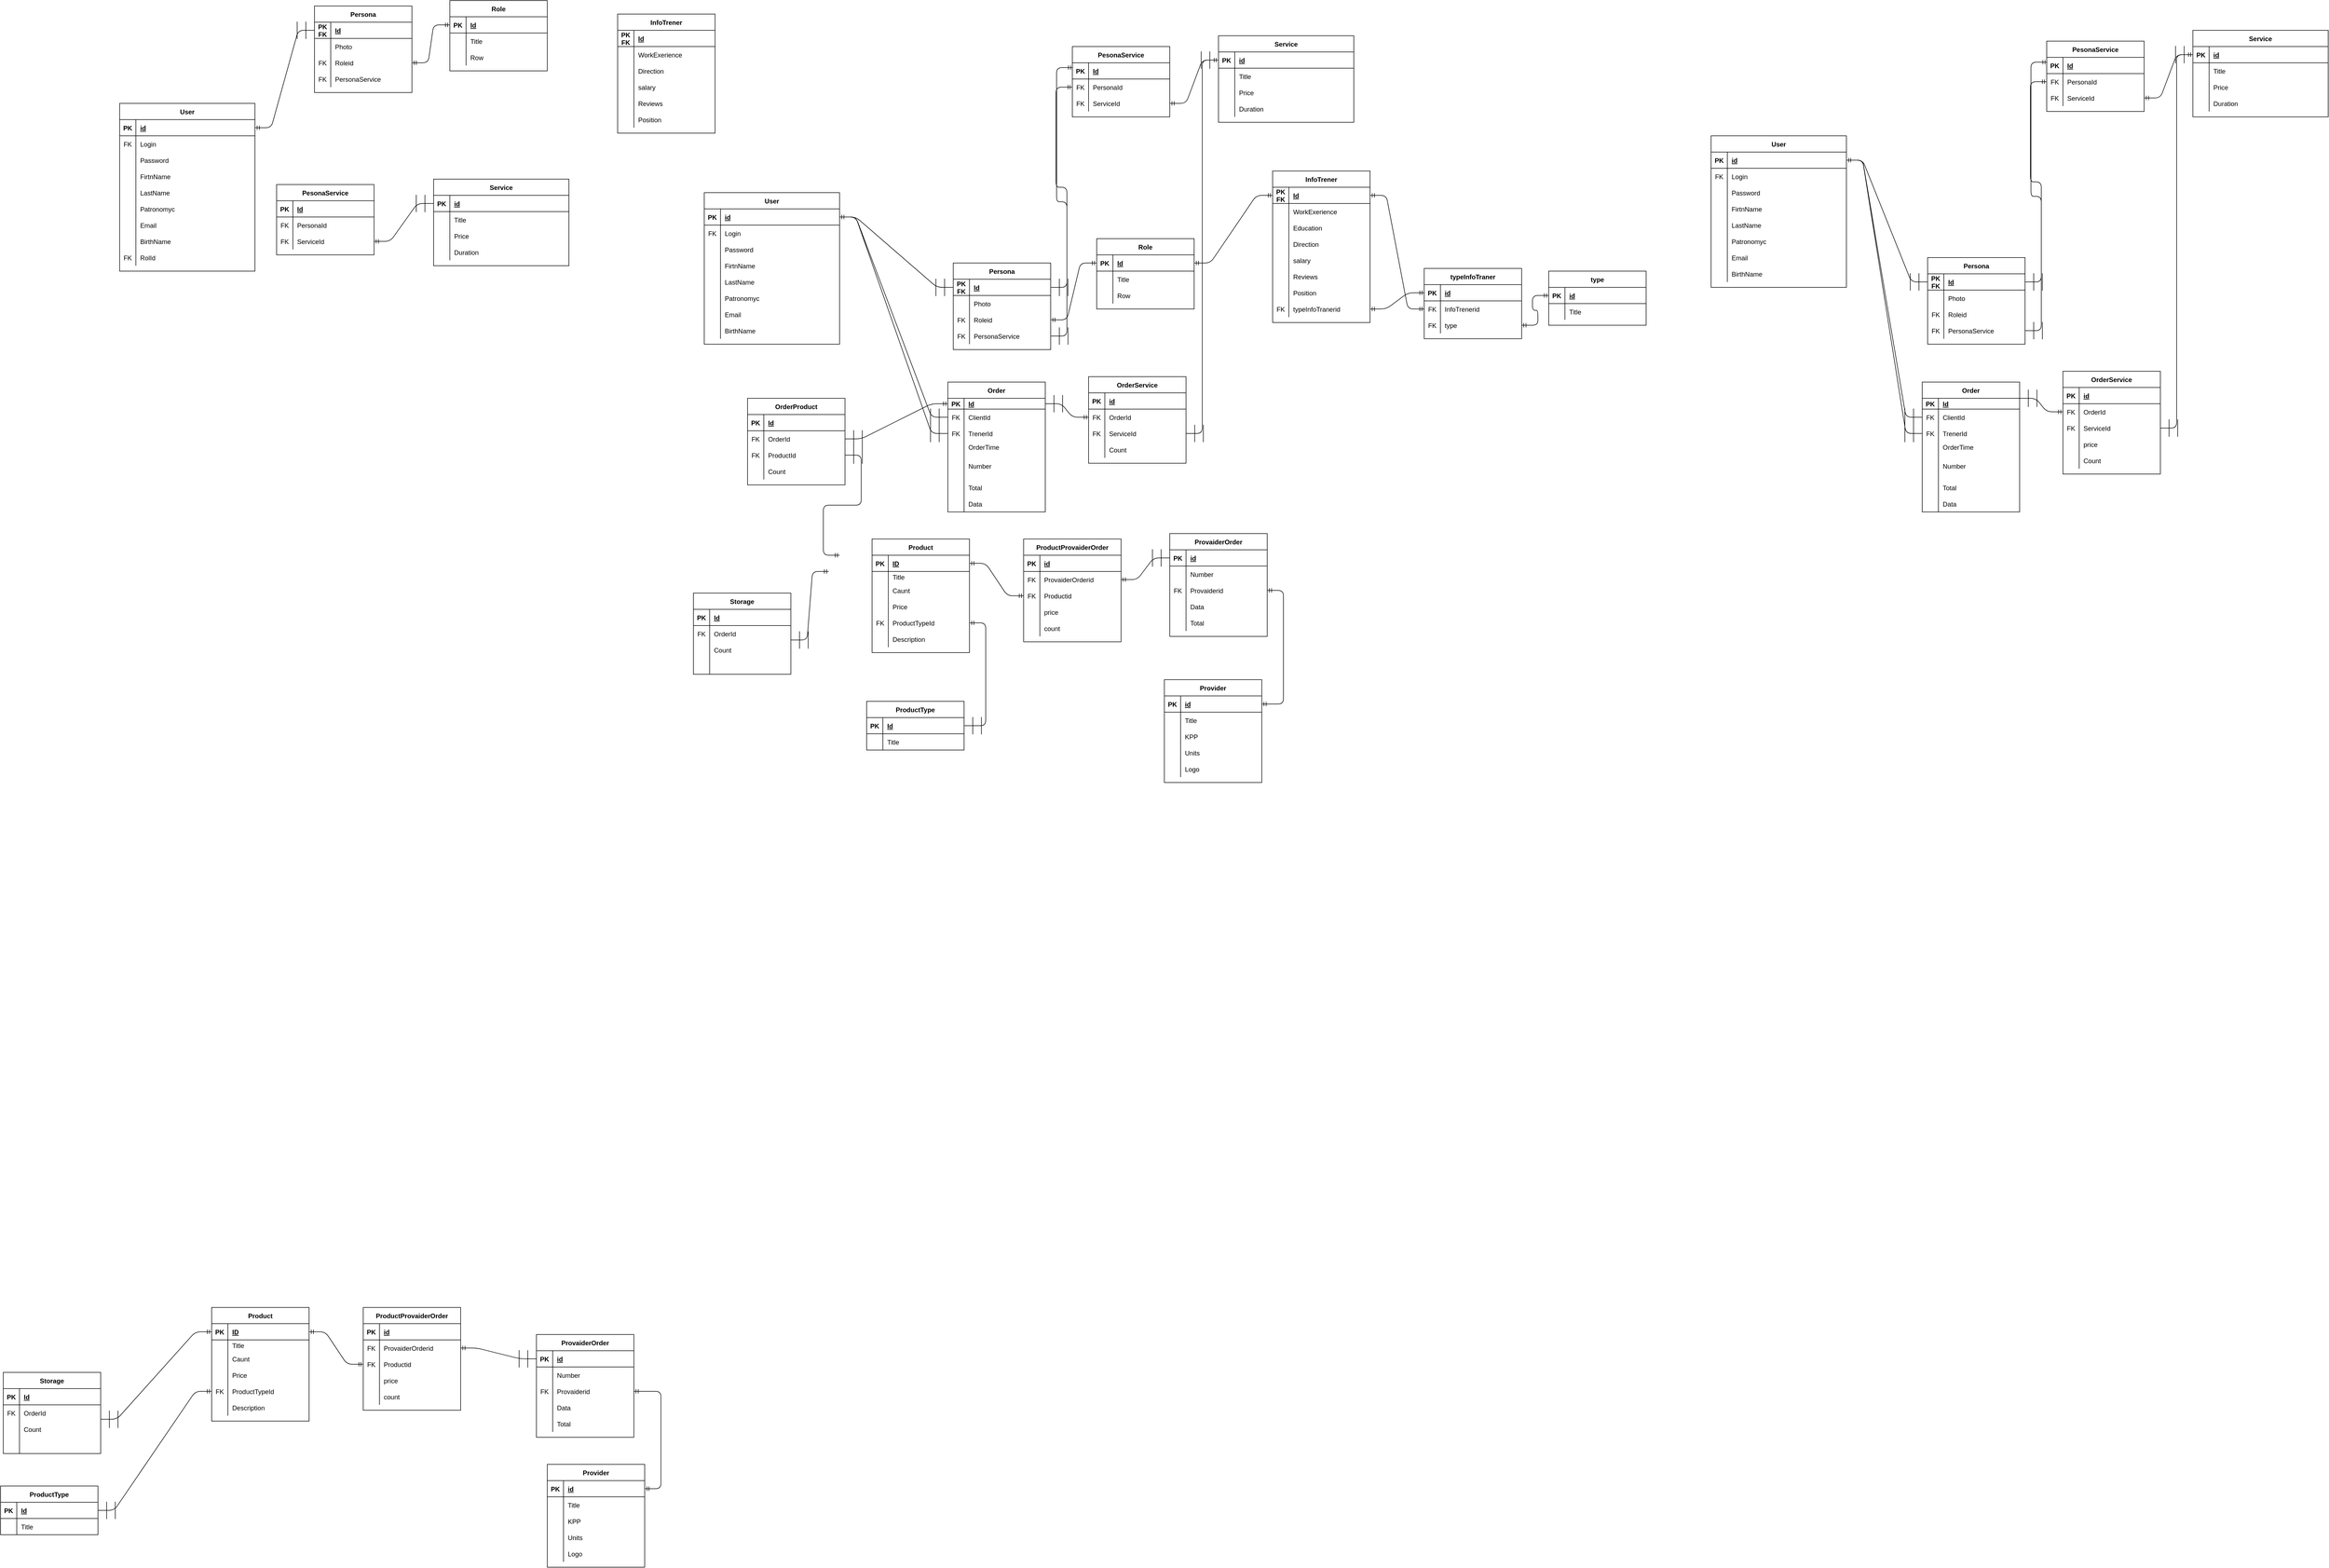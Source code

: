 <mxfile version="14.6.3" type="device"><diagram id="R2lEEEUBdFMjLlhIrx00" name="Page-1"><mxGraphModel dx="3122" dy="1894" grid="1" gridSize="10" guides="1" tooltips="1" connect="1" arrows="1" fold="1" page="1" pageScale="1" pageWidth="850" pageHeight="1100" math="0" shadow="0" extFonts="Permanent Marker^https://fonts.googleapis.com/css?family=Permanent+Marker"><root><mxCell id="0"/><mxCell id="1" parent="0"/><mxCell id="C-vyLk0tnHw3VtMMgP7b-2" value="User" style="shape=table;startSize=30;container=1;collapsible=1;childLayout=tableLayout;fixedRows=1;rowLines=0;fontStyle=1;align=center;resizeLast=1;" parent="1" vertex="1"><mxGeometry x="370" y="170" width="250" height="280" as="geometry"/></mxCell><mxCell id="C-vyLk0tnHw3VtMMgP7b-3" value="" style="shape=partialRectangle;collapsible=0;dropTarget=0;pointerEvents=0;fillColor=none;points=[[0,0.5],[1,0.5]];portConstraint=eastwest;top=0;left=0;right=0;bottom=1;" parent="C-vyLk0tnHw3VtMMgP7b-2" vertex="1"><mxGeometry y="30" width="250" height="30" as="geometry"/></mxCell><mxCell id="C-vyLk0tnHw3VtMMgP7b-4" value="PK" style="shape=partialRectangle;overflow=hidden;connectable=0;fillColor=none;top=0;left=0;bottom=0;right=0;fontStyle=1;" parent="C-vyLk0tnHw3VtMMgP7b-3" vertex="1"><mxGeometry width="30" height="30" as="geometry"/></mxCell><mxCell id="C-vyLk0tnHw3VtMMgP7b-5" value="id" style="shape=partialRectangle;overflow=hidden;connectable=0;fillColor=none;top=0;left=0;bottom=0;right=0;align=left;spacingLeft=6;fontStyle=5;" parent="C-vyLk0tnHw3VtMMgP7b-3" vertex="1"><mxGeometry x="30" width="220" height="30" as="geometry"/></mxCell><mxCell id="C-vyLk0tnHw3VtMMgP7b-6" value="" style="shape=partialRectangle;collapsible=0;dropTarget=0;pointerEvents=0;fillColor=none;points=[[0,0.5],[1,0.5]];portConstraint=eastwest;top=0;left=0;right=0;bottom=0;" parent="C-vyLk0tnHw3VtMMgP7b-2" vertex="1"><mxGeometry y="60" width="250" height="30" as="geometry"/></mxCell><mxCell id="C-vyLk0tnHw3VtMMgP7b-7" value="FK" style="shape=partialRectangle;overflow=hidden;connectable=0;fillColor=none;top=0;left=0;bottom=0;right=0;" parent="C-vyLk0tnHw3VtMMgP7b-6" vertex="1"><mxGeometry width="30" height="30" as="geometry"/></mxCell><mxCell id="C-vyLk0tnHw3VtMMgP7b-8" value="Login" style="shape=partialRectangle;overflow=hidden;connectable=0;fillColor=none;top=0;left=0;bottom=0;right=0;align=left;spacingLeft=6;" parent="C-vyLk0tnHw3VtMMgP7b-6" vertex="1"><mxGeometry x="30" width="220" height="30" as="geometry"/></mxCell><mxCell id="C-vyLk0tnHw3VtMMgP7b-9" value="" style="shape=partialRectangle;collapsible=0;dropTarget=0;pointerEvents=0;fillColor=none;points=[[0,0.5],[1,0.5]];portConstraint=eastwest;top=0;left=0;right=0;bottom=0;" parent="C-vyLk0tnHw3VtMMgP7b-2" vertex="1"><mxGeometry y="90" width="250" height="30" as="geometry"/></mxCell><mxCell id="C-vyLk0tnHw3VtMMgP7b-10" value="" style="shape=partialRectangle;overflow=hidden;connectable=0;fillColor=none;top=0;left=0;bottom=0;right=0;" parent="C-vyLk0tnHw3VtMMgP7b-9" vertex="1"><mxGeometry width="30" height="30" as="geometry"/></mxCell><mxCell id="C-vyLk0tnHw3VtMMgP7b-11" value="Password" style="shape=partialRectangle;overflow=hidden;connectable=0;fillColor=none;top=0;left=0;bottom=0;right=0;align=left;spacingLeft=6;" parent="C-vyLk0tnHw3VtMMgP7b-9" vertex="1"><mxGeometry x="30" width="220" height="30" as="geometry"/></mxCell><mxCell id="G6qhU9rNnSrwfTDnCF6S-35" value="" style="shape=partialRectangle;collapsible=0;dropTarget=0;pointerEvents=0;fillColor=none;points=[[0,0.5],[1,0.5]];portConstraint=eastwest;top=0;left=0;right=0;bottom=0;" parent="C-vyLk0tnHw3VtMMgP7b-2" vertex="1"><mxGeometry y="120" width="250" height="30" as="geometry"/></mxCell><mxCell id="G6qhU9rNnSrwfTDnCF6S-36" value="" style="shape=partialRectangle;overflow=hidden;connectable=0;fillColor=none;top=0;left=0;bottom=0;right=0;" parent="G6qhU9rNnSrwfTDnCF6S-35" vertex="1"><mxGeometry width="30" height="30" as="geometry"/></mxCell><mxCell id="G6qhU9rNnSrwfTDnCF6S-37" value="FirtnName" style="shape=partialRectangle;overflow=hidden;connectable=0;fillColor=none;top=0;left=0;bottom=0;right=0;align=left;spacingLeft=6;" parent="G6qhU9rNnSrwfTDnCF6S-35" vertex="1"><mxGeometry x="30" width="220" height="30" as="geometry"/></mxCell><mxCell id="G6qhU9rNnSrwfTDnCF6S-38" value="" style="shape=partialRectangle;collapsible=0;dropTarget=0;pointerEvents=0;fillColor=none;points=[[0,0.5],[1,0.5]];portConstraint=eastwest;top=0;left=0;right=0;bottom=0;" parent="C-vyLk0tnHw3VtMMgP7b-2" vertex="1"><mxGeometry y="150" width="250" height="30" as="geometry"/></mxCell><mxCell id="G6qhU9rNnSrwfTDnCF6S-39" value="" style="shape=partialRectangle;overflow=hidden;connectable=0;fillColor=none;top=0;left=0;bottom=0;right=0;" parent="G6qhU9rNnSrwfTDnCF6S-38" vertex="1"><mxGeometry width="30" height="30" as="geometry"/></mxCell><mxCell id="G6qhU9rNnSrwfTDnCF6S-40" value="LastName" style="shape=partialRectangle;overflow=hidden;connectable=0;fillColor=none;top=0;left=0;bottom=0;right=0;align=left;spacingLeft=6;" parent="G6qhU9rNnSrwfTDnCF6S-38" vertex="1"><mxGeometry x="30" width="220" height="30" as="geometry"/></mxCell><mxCell id="G6qhU9rNnSrwfTDnCF6S-41" value="" style="shape=partialRectangle;collapsible=0;dropTarget=0;pointerEvents=0;fillColor=none;points=[[0,0.5],[1,0.5]];portConstraint=eastwest;top=0;left=0;right=0;bottom=0;" parent="C-vyLk0tnHw3VtMMgP7b-2" vertex="1"><mxGeometry y="180" width="250" height="30" as="geometry"/></mxCell><mxCell id="G6qhU9rNnSrwfTDnCF6S-42" value="" style="shape=partialRectangle;overflow=hidden;connectable=0;fillColor=none;top=0;left=0;bottom=0;right=0;" parent="G6qhU9rNnSrwfTDnCF6S-41" vertex="1"><mxGeometry width="30" height="30" as="geometry"/></mxCell><mxCell id="G6qhU9rNnSrwfTDnCF6S-43" value="Patronomyc" style="shape=partialRectangle;overflow=hidden;connectable=0;fillColor=none;top=0;left=0;bottom=0;right=0;align=left;spacingLeft=6;" parent="G6qhU9rNnSrwfTDnCF6S-41" vertex="1"><mxGeometry x="30" width="220" height="30" as="geometry"/></mxCell><mxCell id="G6qhU9rNnSrwfTDnCF6S-44" value="" style="shape=partialRectangle;collapsible=0;dropTarget=0;pointerEvents=0;fillColor=none;points=[[0,0.5],[1,0.5]];portConstraint=eastwest;top=0;left=0;right=0;bottom=0;" parent="C-vyLk0tnHw3VtMMgP7b-2" vertex="1"><mxGeometry y="210" width="250" height="30" as="geometry"/></mxCell><mxCell id="G6qhU9rNnSrwfTDnCF6S-45" value="" style="shape=partialRectangle;overflow=hidden;connectable=0;fillColor=none;top=0;left=0;bottom=0;right=0;" parent="G6qhU9rNnSrwfTDnCF6S-44" vertex="1"><mxGeometry width="30" height="30" as="geometry"/></mxCell><mxCell id="G6qhU9rNnSrwfTDnCF6S-46" value="Email" style="shape=partialRectangle;overflow=hidden;connectable=0;fillColor=none;top=0;left=0;bottom=0;right=0;align=left;spacingLeft=6;" parent="G6qhU9rNnSrwfTDnCF6S-44" vertex="1"><mxGeometry x="30" width="220" height="30" as="geometry"/></mxCell><mxCell id="Xg1rvMi30RHLUZL1YUhN-316" value="" style="shape=partialRectangle;collapsible=0;dropTarget=0;pointerEvents=0;fillColor=none;top=0;left=0;bottom=0;right=0;points=[[0,0.5],[1,0.5]];portConstraint=eastwest;startSize=30;" parent="C-vyLk0tnHw3VtMMgP7b-2" vertex="1"><mxGeometry y="240" width="250" height="30" as="geometry"/></mxCell><mxCell id="Xg1rvMi30RHLUZL1YUhN-317" value="" style="shape=partialRectangle;connectable=0;fillColor=none;top=0;left=0;bottom=0;right=0;editable=1;overflow=hidden;" parent="Xg1rvMi30RHLUZL1YUhN-316" vertex="1"><mxGeometry width="30" height="30" as="geometry"/></mxCell><mxCell id="Xg1rvMi30RHLUZL1YUhN-318" value="BirthName" style="shape=partialRectangle;connectable=0;fillColor=none;top=0;left=0;bottom=0;right=0;align=left;spacingLeft=6;overflow=hidden;" parent="Xg1rvMi30RHLUZL1YUhN-316" vertex="1"><mxGeometry x="30" width="220" height="30" as="geometry"/></mxCell><mxCell id="C-vyLk0tnHw3VtMMgP7b-13" value="Service" style="shape=table;startSize=30;container=1;collapsible=1;childLayout=tableLayout;fixedRows=1;rowLines=0;fontStyle=1;align=center;resizeLast=1;" parent="1" vertex="1"><mxGeometry x="1320" y="-120" width="250" height="160" as="geometry"/></mxCell><mxCell id="C-vyLk0tnHw3VtMMgP7b-14" value="" style="shape=partialRectangle;collapsible=0;dropTarget=0;pointerEvents=0;fillColor=none;points=[[0,0.5],[1,0.5]];portConstraint=eastwest;top=0;left=0;right=0;bottom=1;" parent="C-vyLk0tnHw3VtMMgP7b-13" vertex="1"><mxGeometry y="30" width="250" height="30" as="geometry"/></mxCell><mxCell id="C-vyLk0tnHw3VtMMgP7b-15" value="PK" style="shape=partialRectangle;overflow=hidden;connectable=0;fillColor=none;top=0;left=0;bottom=0;right=0;fontStyle=1;" parent="C-vyLk0tnHw3VtMMgP7b-14" vertex="1"><mxGeometry width="30" height="30" as="geometry"/></mxCell><mxCell id="C-vyLk0tnHw3VtMMgP7b-16" value="id" style="shape=partialRectangle;overflow=hidden;connectable=0;fillColor=none;top=0;left=0;bottom=0;right=0;align=left;spacingLeft=6;fontStyle=5;" parent="C-vyLk0tnHw3VtMMgP7b-14" vertex="1"><mxGeometry x="30" width="220" height="30" as="geometry"/></mxCell><mxCell id="C-vyLk0tnHw3VtMMgP7b-17" value="" style="shape=partialRectangle;collapsible=0;dropTarget=0;pointerEvents=0;fillColor=none;points=[[0,0.5],[1,0.5]];portConstraint=eastwest;top=0;left=0;right=0;bottom=0;" parent="C-vyLk0tnHw3VtMMgP7b-13" vertex="1"><mxGeometry y="60" width="250" height="30" as="geometry"/></mxCell><mxCell id="C-vyLk0tnHw3VtMMgP7b-18" value="" style="shape=partialRectangle;overflow=hidden;connectable=0;fillColor=none;top=0;left=0;bottom=0;right=0;" parent="C-vyLk0tnHw3VtMMgP7b-17" vertex="1"><mxGeometry width="30" height="30" as="geometry"/></mxCell><mxCell id="C-vyLk0tnHw3VtMMgP7b-19" value="Title" style="shape=partialRectangle;overflow=hidden;connectable=0;fillColor=none;top=0;left=0;bottom=0;right=0;align=left;spacingLeft=6;" parent="C-vyLk0tnHw3VtMMgP7b-17" vertex="1"><mxGeometry x="30" width="220" height="30" as="geometry"/></mxCell><mxCell id="C-vyLk0tnHw3VtMMgP7b-20" value="" style="shape=partialRectangle;collapsible=0;dropTarget=0;pointerEvents=0;fillColor=none;points=[[0,0.5],[1,0.5]];portConstraint=eastwest;top=0;left=0;right=0;bottom=0;" parent="C-vyLk0tnHw3VtMMgP7b-13" vertex="1"><mxGeometry y="90" width="250" height="30" as="geometry"/></mxCell><mxCell id="C-vyLk0tnHw3VtMMgP7b-21" value="" style="shape=partialRectangle;overflow=hidden;connectable=0;fillColor=none;top=0;left=0;bottom=0;right=0;" parent="C-vyLk0tnHw3VtMMgP7b-20" vertex="1"><mxGeometry width="30" height="30" as="geometry"/></mxCell><mxCell id="C-vyLk0tnHw3VtMMgP7b-22" value="Price" style="shape=partialRectangle;overflow=hidden;connectable=0;fillColor=none;top=0;left=0;bottom=0;right=0;align=left;spacingLeft=6;" parent="C-vyLk0tnHw3VtMMgP7b-20" vertex="1"><mxGeometry x="30" width="220" height="30" as="geometry"/></mxCell><mxCell id="Xg1rvMi30RHLUZL1YUhN-334" value="" style="shape=partialRectangle;collapsible=0;dropTarget=0;pointerEvents=0;fillColor=none;top=0;left=0;bottom=0;right=0;points=[[0,0.5],[1,0.5]];portConstraint=eastwest;startSize=30;" parent="C-vyLk0tnHw3VtMMgP7b-13" vertex="1"><mxGeometry y="120" width="250" height="30" as="geometry"/></mxCell><mxCell id="Xg1rvMi30RHLUZL1YUhN-335" value="" style="shape=partialRectangle;connectable=0;fillColor=none;top=0;left=0;bottom=0;right=0;editable=1;overflow=hidden;" parent="Xg1rvMi30RHLUZL1YUhN-334" vertex="1"><mxGeometry width="30" height="30" as="geometry"/></mxCell><mxCell id="Xg1rvMi30RHLUZL1YUhN-336" value="Duration" style="shape=partialRectangle;connectable=0;fillColor=none;top=0;left=0;bottom=0;right=0;align=left;spacingLeft=6;overflow=hidden;" parent="Xg1rvMi30RHLUZL1YUhN-334" vertex="1"><mxGeometry x="30" width="220" height="30" as="geometry"/></mxCell><mxCell id="Xg1rvMi30RHLUZL1YUhN-29" value="Product" style="shape=table;startSize=30;container=1;collapsible=1;childLayout=tableLayout;fixedRows=1;rowLines=0;fontStyle=1;align=center;resizeLast=1;" parent="1" vertex="1"><mxGeometry x="680" y="810" width="180" height="210" as="geometry"/></mxCell><mxCell id="Xg1rvMi30RHLUZL1YUhN-30" value="" style="shape=partialRectangle;collapsible=0;dropTarget=0;pointerEvents=0;fillColor=none;top=0;left=0;bottom=1;right=0;points=[[0,0.5],[1,0.5]];portConstraint=eastwest;" parent="Xg1rvMi30RHLUZL1YUhN-29" vertex="1"><mxGeometry y="30" width="180" height="30" as="geometry"/></mxCell><mxCell id="Xg1rvMi30RHLUZL1YUhN-31" value="PK" style="shape=partialRectangle;connectable=0;fillColor=none;top=0;left=0;bottom=0;right=0;fontStyle=1;overflow=hidden;" parent="Xg1rvMi30RHLUZL1YUhN-30" vertex="1"><mxGeometry width="30" height="30" as="geometry"/></mxCell><mxCell id="Xg1rvMi30RHLUZL1YUhN-32" value="ID" style="shape=partialRectangle;connectable=0;fillColor=none;top=0;left=0;bottom=0;right=0;align=left;spacingLeft=6;fontStyle=5;overflow=hidden;" parent="Xg1rvMi30RHLUZL1YUhN-30" vertex="1"><mxGeometry x="30" width="150" height="30" as="geometry"/></mxCell><mxCell id="Xg1rvMi30RHLUZL1YUhN-33" value="" style="shape=partialRectangle;collapsible=0;dropTarget=0;pointerEvents=0;fillColor=none;top=0;left=0;bottom=0;right=0;points=[[0,0.5],[1,0.5]];portConstraint=eastwest;" parent="Xg1rvMi30RHLUZL1YUhN-29" vertex="1"><mxGeometry y="60" width="180" height="20" as="geometry"/></mxCell><mxCell id="Xg1rvMi30RHLUZL1YUhN-34" value="" style="shape=partialRectangle;connectable=0;fillColor=none;top=0;left=0;bottom=0;right=0;editable=1;overflow=hidden;" parent="Xg1rvMi30RHLUZL1YUhN-33" vertex="1"><mxGeometry width="30" height="20" as="geometry"/></mxCell><mxCell id="Xg1rvMi30RHLUZL1YUhN-35" value="Title" style="shape=partialRectangle;connectable=0;fillColor=none;top=0;left=0;bottom=0;right=0;align=left;spacingLeft=6;overflow=hidden;" parent="Xg1rvMi30RHLUZL1YUhN-33" vertex="1"><mxGeometry x="30" width="150" height="20" as="geometry"/></mxCell><mxCell id="Xg1rvMi30RHLUZL1YUhN-36" value="" style="shape=partialRectangle;collapsible=0;dropTarget=0;pointerEvents=0;fillColor=none;top=0;left=0;bottom=0;right=0;points=[[0,0.5],[1,0.5]];portConstraint=eastwest;" parent="Xg1rvMi30RHLUZL1YUhN-29" vertex="1"><mxGeometry y="80" width="180" height="30" as="geometry"/></mxCell><mxCell id="Xg1rvMi30RHLUZL1YUhN-37" value="" style="shape=partialRectangle;connectable=0;fillColor=none;top=0;left=0;bottom=0;right=0;editable=1;overflow=hidden;" parent="Xg1rvMi30RHLUZL1YUhN-36" vertex="1"><mxGeometry width="30" height="30" as="geometry"/></mxCell><mxCell id="Xg1rvMi30RHLUZL1YUhN-38" value="Caunt" style="shape=partialRectangle;connectable=0;fillColor=none;top=0;left=0;bottom=0;right=0;align=left;spacingLeft=6;overflow=hidden;" parent="Xg1rvMi30RHLUZL1YUhN-36" vertex="1"><mxGeometry x="30" width="150" height="30" as="geometry"/></mxCell><mxCell id="Xg1rvMi30RHLUZL1YUhN-39" value="" style="shape=partialRectangle;collapsible=0;dropTarget=0;pointerEvents=0;fillColor=none;top=0;left=0;bottom=0;right=0;points=[[0,0.5],[1,0.5]];portConstraint=eastwest;" parent="Xg1rvMi30RHLUZL1YUhN-29" vertex="1"><mxGeometry y="110" width="180" height="30" as="geometry"/></mxCell><mxCell id="Xg1rvMi30RHLUZL1YUhN-40" value="" style="shape=partialRectangle;connectable=0;fillColor=none;top=0;left=0;bottom=0;right=0;editable=1;overflow=hidden;" parent="Xg1rvMi30RHLUZL1YUhN-39" vertex="1"><mxGeometry width="30" height="30" as="geometry"/></mxCell><mxCell id="Xg1rvMi30RHLUZL1YUhN-41" value="Price" style="shape=partialRectangle;connectable=0;fillColor=none;top=0;left=0;bottom=0;right=0;align=left;spacingLeft=6;overflow=hidden;" parent="Xg1rvMi30RHLUZL1YUhN-39" vertex="1"><mxGeometry x="30" width="150" height="30" as="geometry"/></mxCell><mxCell id="Xg1rvMi30RHLUZL1YUhN-214" value="" style="shape=partialRectangle;collapsible=0;dropTarget=0;pointerEvents=0;fillColor=none;top=0;left=0;bottom=0;right=0;points=[[0,0.5],[1,0.5]];portConstraint=eastwest;startSize=30;" parent="Xg1rvMi30RHLUZL1YUhN-29" vertex="1"><mxGeometry y="140" width="180" height="30" as="geometry"/></mxCell><mxCell id="Xg1rvMi30RHLUZL1YUhN-215" value="FK" style="shape=partialRectangle;connectable=0;fillColor=none;top=0;left=0;bottom=0;right=0;editable=1;overflow=hidden;" parent="Xg1rvMi30RHLUZL1YUhN-214" vertex="1"><mxGeometry width="30" height="30" as="geometry"/></mxCell><mxCell id="Xg1rvMi30RHLUZL1YUhN-216" value="ProductTypeId" style="shape=partialRectangle;connectable=0;fillColor=none;top=0;left=0;bottom=0;right=0;align=left;spacingLeft=6;overflow=hidden;" parent="Xg1rvMi30RHLUZL1YUhN-214" vertex="1"><mxGeometry x="30" width="150" height="30" as="geometry"/></mxCell><mxCell id="Xg1rvMi30RHLUZL1YUhN-151" value="" style="shape=partialRectangle;collapsible=0;dropTarget=0;pointerEvents=0;fillColor=none;top=0;left=0;bottom=0;right=0;points=[[0,0.5],[1,0.5]];portConstraint=eastwest;startSize=30;" parent="Xg1rvMi30RHLUZL1YUhN-29" vertex="1"><mxGeometry y="170" width="180" height="30" as="geometry"/></mxCell><mxCell id="Xg1rvMi30RHLUZL1YUhN-152" value="" style="shape=partialRectangle;connectable=0;fillColor=none;top=0;left=0;bottom=0;right=0;editable=1;overflow=hidden;" parent="Xg1rvMi30RHLUZL1YUhN-151" vertex="1"><mxGeometry width="30" height="30" as="geometry"/></mxCell><mxCell id="Xg1rvMi30RHLUZL1YUhN-153" value="Description" style="shape=partialRectangle;connectable=0;fillColor=none;top=0;left=0;bottom=0;right=0;align=left;spacingLeft=6;overflow=hidden;" parent="Xg1rvMi30RHLUZL1YUhN-151" vertex="1"><mxGeometry x="30" width="150" height="30" as="geometry"/></mxCell><mxCell id="Xg1rvMi30RHLUZL1YUhN-75" value="Storage" style="shape=table;startSize=30;container=1;collapsible=1;childLayout=tableLayout;fixedRows=1;rowLines=0;fontStyle=1;align=center;resizeLast=1;" parent="1" vertex="1"><mxGeometry x="350" y="910" width="180" height="150" as="geometry"/></mxCell><mxCell id="Xg1rvMi30RHLUZL1YUhN-76" value="" style="shape=partialRectangle;collapsible=0;dropTarget=0;pointerEvents=0;fillColor=none;top=0;left=0;bottom=1;right=0;points=[[0,0.5],[1,0.5]];portConstraint=eastwest;" parent="Xg1rvMi30RHLUZL1YUhN-75" vertex="1"><mxGeometry y="30" width="180" height="30" as="geometry"/></mxCell><mxCell id="Xg1rvMi30RHLUZL1YUhN-77" value="PK" style="shape=partialRectangle;connectable=0;fillColor=none;top=0;left=0;bottom=0;right=0;fontStyle=1;overflow=hidden;" parent="Xg1rvMi30RHLUZL1YUhN-76" vertex="1"><mxGeometry width="30" height="30" as="geometry"/></mxCell><mxCell id="Xg1rvMi30RHLUZL1YUhN-78" value="Id" style="shape=partialRectangle;connectable=0;fillColor=none;top=0;left=0;bottom=0;right=0;align=left;spacingLeft=6;fontStyle=5;overflow=hidden;" parent="Xg1rvMi30RHLUZL1YUhN-76" vertex="1"><mxGeometry x="30" width="150" height="30" as="geometry"/></mxCell><mxCell id="Xg1rvMi30RHLUZL1YUhN-79" value="" style="shape=partialRectangle;collapsible=0;dropTarget=0;pointerEvents=0;fillColor=none;top=0;left=0;bottom=0;right=0;points=[[0,0.5],[1,0.5]];portConstraint=eastwest;" parent="Xg1rvMi30RHLUZL1YUhN-75" vertex="1"><mxGeometry y="60" width="180" height="30" as="geometry"/></mxCell><mxCell id="Xg1rvMi30RHLUZL1YUhN-80" value="FK" style="shape=partialRectangle;connectable=0;fillColor=none;top=0;left=0;bottom=0;right=0;editable=1;overflow=hidden;" parent="Xg1rvMi30RHLUZL1YUhN-79" vertex="1"><mxGeometry width="30" height="30" as="geometry"/></mxCell><mxCell id="Xg1rvMi30RHLUZL1YUhN-81" value="OrderId" style="shape=partialRectangle;connectable=0;fillColor=none;top=0;left=0;bottom=0;right=0;align=left;spacingLeft=6;overflow=hidden;" parent="Xg1rvMi30RHLUZL1YUhN-79" vertex="1"><mxGeometry x="30" width="150" height="30" as="geometry"/></mxCell><mxCell id="Xg1rvMi30RHLUZL1YUhN-82" value="" style="shape=partialRectangle;collapsible=0;dropTarget=0;pointerEvents=0;fillColor=none;top=0;left=0;bottom=0;right=0;points=[[0,0.5],[1,0.5]];portConstraint=eastwest;" parent="Xg1rvMi30RHLUZL1YUhN-75" vertex="1"><mxGeometry y="90" width="180" height="30" as="geometry"/></mxCell><mxCell id="Xg1rvMi30RHLUZL1YUhN-83" value="" style="shape=partialRectangle;connectable=0;fillColor=none;top=0;left=0;bottom=0;right=0;editable=1;overflow=hidden;" parent="Xg1rvMi30RHLUZL1YUhN-82" vertex="1"><mxGeometry width="30" height="30" as="geometry"/></mxCell><mxCell id="Xg1rvMi30RHLUZL1YUhN-84" value="Count" style="shape=partialRectangle;connectable=0;fillColor=none;top=0;left=0;bottom=0;right=0;align=left;spacingLeft=6;overflow=hidden;" parent="Xg1rvMi30RHLUZL1YUhN-82" vertex="1"><mxGeometry x="30" width="150" height="30" as="geometry"/></mxCell><mxCell id="Xg1rvMi30RHLUZL1YUhN-85" value="" style="shape=partialRectangle;collapsible=0;dropTarget=0;pointerEvents=0;fillColor=none;top=0;left=0;bottom=0;right=0;points=[[0,0.5],[1,0.5]];portConstraint=eastwest;" parent="Xg1rvMi30RHLUZL1YUhN-75" vertex="1"><mxGeometry y="120" width="180" height="30" as="geometry"/></mxCell><mxCell id="Xg1rvMi30RHLUZL1YUhN-86" value="" style="shape=partialRectangle;connectable=0;fillColor=none;top=0;left=0;bottom=0;right=0;editable=1;overflow=hidden;" parent="Xg1rvMi30RHLUZL1YUhN-85" vertex="1"><mxGeometry width="30" height="30" as="geometry"/></mxCell><mxCell id="Xg1rvMi30RHLUZL1YUhN-87" value="" style="shape=partialRectangle;connectable=0;fillColor=none;top=0;left=0;bottom=0;right=0;align=left;spacingLeft=6;overflow=hidden;" parent="Xg1rvMi30RHLUZL1YUhN-85" vertex="1"><mxGeometry x="30" width="150" height="30" as="geometry"/></mxCell><mxCell id="Xg1rvMi30RHLUZL1YUhN-122" value="InfoTrener" style="shape=table;startSize=30;container=1;collapsible=1;childLayout=tableLayout;fixedRows=1;rowLines=0;fontStyle=1;align=center;resizeLast=1;" parent="1" vertex="1"><mxGeometry x="1420" y="130" width="180" height="280" as="geometry"/></mxCell><mxCell id="Xg1rvMi30RHLUZL1YUhN-123" value="" style="shape=partialRectangle;collapsible=0;dropTarget=0;pointerEvents=0;fillColor=none;top=0;left=0;bottom=1;right=0;points=[[0,0.5],[1,0.5]];portConstraint=eastwest;" parent="Xg1rvMi30RHLUZL1YUhN-122" vertex="1"><mxGeometry y="30" width="180" height="30" as="geometry"/></mxCell><mxCell id="Xg1rvMi30RHLUZL1YUhN-124" value="PK&#10;FK" style="shape=partialRectangle;connectable=0;fillColor=none;top=0;left=0;bottom=0;right=0;fontStyle=1;overflow=hidden;" parent="Xg1rvMi30RHLUZL1YUhN-123" vertex="1"><mxGeometry width="30" height="30" as="geometry"/></mxCell><mxCell id="Xg1rvMi30RHLUZL1YUhN-125" value="Id" style="shape=partialRectangle;connectable=0;fillColor=none;top=0;left=0;bottom=0;right=0;align=left;spacingLeft=6;fontStyle=5;overflow=hidden;" parent="Xg1rvMi30RHLUZL1YUhN-123" vertex="1"><mxGeometry x="30" width="150" height="30" as="geometry"/></mxCell><mxCell id="Xg1rvMi30RHLUZL1YUhN-126" value="" style="shape=partialRectangle;collapsible=0;dropTarget=0;pointerEvents=0;fillColor=none;top=0;left=0;bottom=0;right=0;points=[[0,0.5],[1,0.5]];portConstraint=eastwest;" parent="Xg1rvMi30RHLUZL1YUhN-122" vertex="1"><mxGeometry y="60" width="180" height="30" as="geometry"/></mxCell><mxCell id="Xg1rvMi30RHLUZL1YUhN-127" value="" style="shape=partialRectangle;connectable=0;fillColor=none;top=0;left=0;bottom=0;right=0;editable=1;overflow=hidden;" parent="Xg1rvMi30RHLUZL1YUhN-126" vertex="1"><mxGeometry width="30" height="30" as="geometry"/></mxCell><mxCell id="Xg1rvMi30RHLUZL1YUhN-128" value="WorkExerience" style="shape=partialRectangle;connectable=0;fillColor=none;top=0;left=0;bottom=0;right=0;align=left;spacingLeft=6;overflow=hidden;" parent="Xg1rvMi30RHLUZL1YUhN-126" vertex="1"><mxGeometry x="30" width="150" height="30" as="geometry"/></mxCell><mxCell id="Xg1rvMi30RHLUZL1YUhN-129" value="" style="shape=partialRectangle;collapsible=0;dropTarget=0;pointerEvents=0;fillColor=none;top=0;left=0;bottom=0;right=0;points=[[0,0.5],[1,0.5]];portConstraint=eastwest;" parent="Xg1rvMi30RHLUZL1YUhN-122" vertex="1"><mxGeometry y="90" width="180" height="30" as="geometry"/></mxCell><mxCell id="Xg1rvMi30RHLUZL1YUhN-130" value="" style="shape=partialRectangle;connectable=0;fillColor=none;top=0;left=0;bottom=0;right=0;editable=1;overflow=hidden;" parent="Xg1rvMi30RHLUZL1YUhN-129" vertex="1"><mxGeometry width="30" height="30" as="geometry"/></mxCell><mxCell id="Xg1rvMi30RHLUZL1YUhN-131" value="Education" style="shape=partialRectangle;connectable=0;fillColor=none;top=0;left=0;bottom=0;right=0;align=left;spacingLeft=6;overflow=hidden;" parent="Xg1rvMi30RHLUZL1YUhN-129" vertex="1"><mxGeometry x="30" width="150" height="30" as="geometry"/></mxCell><mxCell id="Xg1rvMi30RHLUZL1YUhN-132" value="" style="shape=partialRectangle;collapsible=0;dropTarget=0;pointerEvents=0;fillColor=none;top=0;left=0;bottom=0;right=0;points=[[0,0.5],[1,0.5]];portConstraint=eastwest;" parent="Xg1rvMi30RHLUZL1YUhN-122" vertex="1"><mxGeometry y="120" width="180" height="30" as="geometry"/></mxCell><mxCell id="Xg1rvMi30RHLUZL1YUhN-133" value="" style="shape=partialRectangle;connectable=0;fillColor=none;top=0;left=0;bottom=0;right=0;editable=1;overflow=hidden;" parent="Xg1rvMi30RHLUZL1YUhN-132" vertex="1"><mxGeometry width="30" height="30" as="geometry"/></mxCell><mxCell id="Xg1rvMi30RHLUZL1YUhN-134" value="Direction" style="shape=partialRectangle;connectable=0;fillColor=none;top=0;left=0;bottom=0;right=0;align=left;spacingLeft=6;overflow=hidden;" parent="Xg1rvMi30RHLUZL1YUhN-132" vertex="1"><mxGeometry x="30" width="150" height="30" as="geometry"/></mxCell><mxCell id="Xg1rvMi30RHLUZL1YUhN-135" value="" style="shape=partialRectangle;collapsible=0;dropTarget=0;pointerEvents=0;fillColor=none;top=0;left=0;bottom=0;right=0;points=[[0,0.5],[1,0.5]];portConstraint=eastwest;startSize=30;" parent="Xg1rvMi30RHLUZL1YUhN-122" vertex="1"><mxGeometry y="150" width="180" height="30" as="geometry"/></mxCell><mxCell id="Xg1rvMi30RHLUZL1YUhN-136" value="" style="shape=partialRectangle;connectable=0;fillColor=none;top=0;left=0;bottom=0;right=0;editable=1;overflow=hidden;" parent="Xg1rvMi30RHLUZL1YUhN-135" vertex="1"><mxGeometry width="30" height="30" as="geometry"/></mxCell><mxCell id="Xg1rvMi30RHLUZL1YUhN-137" value="salary" style="shape=partialRectangle;connectable=0;fillColor=none;top=0;left=0;bottom=0;right=0;align=left;spacingLeft=6;overflow=hidden;" parent="Xg1rvMi30RHLUZL1YUhN-135" vertex="1"><mxGeometry x="30" width="150" height="30" as="geometry"/></mxCell><mxCell id="Xg1rvMi30RHLUZL1YUhN-138" value="" style="shape=partialRectangle;collapsible=0;dropTarget=0;pointerEvents=0;fillColor=none;top=0;left=0;bottom=0;right=0;points=[[0,0.5],[1,0.5]];portConstraint=eastwest;startSize=30;" parent="Xg1rvMi30RHLUZL1YUhN-122" vertex="1"><mxGeometry y="180" width="180" height="30" as="geometry"/></mxCell><mxCell id="Xg1rvMi30RHLUZL1YUhN-139" value="" style="shape=partialRectangle;connectable=0;fillColor=none;top=0;left=0;bottom=0;right=0;editable=1;overflow=hidden;" parent="Xg1rvMi30RHLUZL1YUhN-138" vertex="1"><mxGeometry width="30" height="30" as="geometry"/></mxCell><mxCell id="Xg1rvMi30RHLUZL1YUhN-140" value="Reviews" style="shape=partialRectangle;connectable=0;fillColor=none;top=0;left=0;bottom=0;right=0;align=left;spacingLeft=6;overflow=hidden;" parent="Xg1rvMi30RHLUZL1YUhN-138" vertex="1"><mxGeometry x="30" width="150" height="30" as="geometry"/></mxCell><mxCell id="Xg1rvMi30RHLUZL1YUhN-141" value="" style="shape=partialRectangle;collapsible=0;dropTarget=0;pointerEvents=0;fillColor=none;top=0;left=0;bottom=0;right=0;points=[[0,0.5],[1,0.5]];portConstraint=eastwest;startSize=30;" parent="Xg1rvMi30RHLUZL1YUhN-122" vertex="1"><mxGeometry y="210" width="180" height="30" as="geometry"/></mxCell><mxCell id="Xg1rvMi30RHLUZL1YUhN-142" value="" style="shape=partialRectangle;connectable=0;fillColor=none;top=0;left=0;bottom=0;right=0;editable=1;overflow=hidden;" parent="Xg1rvMi30RHLUZL1YUhN-141" vertex="1"><mxGeometry width="30" height="30" as="geometry"/></mxCell><mxCell id="Xg1rvMi30RHLUZL1YUhN-143" value="Position" style="shape=partialRectangle;connectable=0;fillColor=none;top=0;left=0;bottom=0;right=0;align=left;spacingLeft=6;overflow=hidden;" parent="Xg1rvMi30RHLUZL1YUhN-141" vertex="1"><mxGeometry x="30" width="150" height="30" as="geometry"/></mxCell><mxCell id="TflBxiDnXPDowXPR8_an-16" value="" style="shape=partialRectangle;collapsible=0;dropTarget=0;pointerEvents=0;fillColor=none;top=0;left=0;bottom=0;right=0;points=[[0,0.5],[1,0.5]];portConstraint=eastwest;" parent="Xg1rvMi30RHLUZL1YUhN-122" vertex="1"><mxGeometry y="240" width="180" height="30" as="geometry"/></mxCell><mxCell id="TflBxiDnXPDowXPR8_an-17" value="FK" style="shape=partialRectangle;connectable=0;fillColor=none;top=0;left=0;bottom=0;right=0;editable=1;overflow=hidden;" parent="TflBxiDnXPDowXPR8_an-16" vertex="1"><mxGeometry width="30" height="30" as="geometry"/></mxCell><mxCell id="TflBxiDnXPDowXPR8_an-18" value="typeInfoTranerid" style="shape=partialRectangle;connectable=0;fillColor=none;top=0;left=0;bottom=0;right=0;align=left;spacingLeft=6;overflow=hidden;" parent="TflBxiDnXPDowXPR8_an-16" vertex="1"><mxGeometry x="30" width="150" height="30" as="geometry"/></mxCell><mxCell id="Xg1rvMi30RHLUZL1YUhN-149" value="" style="edgeStyle=entityRelationEdgeStyle;fontSize=12;html=1;endArrow=ERmandOne;startArrow=ERmandOne;startSize=30;exitX=1;exitY=-0.114;exitDx=0;exitDy=0;exitPerimeter=0;" parent="1" source="Xg1rvMi30RHLUZL1YUhN-82" edge="1"><mxGeometry width="100" height="100" relative="1" as="geometry"><mxPoint x="-120" y="950" as="sourcePoint"/><mxPoint x="600" y="870" as="targetPoint"/></mxGeometry></mxCell><mxCell id="Xg1rvMi30RHLUZL1YUhN-167" value="ProductType" style="shape=table;startSize=30;container=1;collapsible=1;childLayout=tableLayout;fixedRows=1;rowLines=0;fontStyle=1;align=center;resizeLast=1;" parent="1" vertex="1"><mxGeometry x="670" y="1110" width="180" height="90" as="geometry"/></mxCell><mxCell id="Xg1rvMi30RHLUZL1YUhN-168" value="" style="shape=partialRectangle;collapsible=0;dropTarget=0;pointerEvents=0;fillColor=none;top=0;left=0;bottom=1;right=0;points=[[0,0.5],[1,0.5]];portConstraint=eastwest;" parent="Xg1rvMi30RHLUZL1YUhN-167" vertex="1"><mxGeometry y="30" width="180" height="30" as="geometry"/></mxCell><mxCell id="Xg1rvMi30RHLUZL1YUhN-169" value="PK" style="shape=partialRectangle;connectable=0;fillColor=none;top=0;left=0;bottom=0;right=0;fontStyle=1;overflow=hidden;" parent="Xg1rvMi30RHLUZL1YUhN-168" vertex="1"><mxGeometry width="30" height="30" as="geometry"/></mxCell><mxCell id="Xg1rvMi30RHLUZL1YUhN-170" value="Id" style="shape=partialRectangle;connectable=0;fillColor=none;top=0;left=0;bottom=0;right=0;align=left;spacingLeft=6;fontStyle=5;overflow=hidden;" parent="Xg1rvMi30RHLUZL1YUhN-168" vertex="1"><mxGeometry x="30" width="150" height="30" as="geometry"/></mxCell><mxCell id="Xg1rvMi30RHLUZL1YUhN-171" value="" style="shape=partialRectangle;collapsible=0;dropTarget=0;pointerEvents=0;fillColor=none;top=0;left=0;bottom=0;right=0;points=[[0,0.5],[1,0.5]];portConstraint=eastwest;" parent="Xg1rvMi30RHLUZL1YUhN-167" vertex="1"><mxGeometry y="60" width="180" height="30" as="geometry"/></mxCell><mxCell id="Xg1rvMi30RHLUZL1YUhN-172" value="" style="shape=partialRectangle;connectable=0;fillColor=none;top=0;left=0;bottom=0;right=0;editable=1;overflow=hidden;" parent="Xg1rvMi30RHLUZL1YUhN-171" vertex="1"><mxGeometry width="30" height="30" as="geometry"/></mxCell><mxCell id="Xg1rvMi30RHLUZL1YUhN-173" value="Title" style="shape=partialRectangle;connectable=0;fillColor=none;top=0;left=0;bottom=0;right=0;align=left;spacingLeft=6;overflow=hidden;" parent="Xg1rvMi30RHLUZL1YUhN-171" vertex="1"><mxGeometry x="30" width="150" height="30" as="geometry"/></mxCell><mxCell id="Xg1rvMi30RHLUZL1YUhN-181" value="" style="edgeStyle=entityRelationEdgeStyle;fontSize=12;html=1;endArrow=ERmandOne;startArrow=ERmandOne;startSize=30;" parent="1" source="Xg1rvMi30RHLUZL1YUhN-168" target="Xg1rvMi30RHLUZL1YUhN-214" edge="1"><mxGeometry width="100" height="100" relative="1" as="geometry"><mxPoint x="480" y="970" as="sourcePoint"/><mxPoint x="580" y="870" as="targetPoint"/></mxGeometry></mxCell><mxCell id="Xg1rvMi30RHLUZL1YUhN-274" value="Role" style="shape=table;startSize=30;container=1;collapsible=1;childLayout=tableLayout;fixedRows=1;rowLines=0;fontStyle=1;align=center;resizeLast=1;" parent="1" vertex="1"><mxGeometry x="1095" y="255" width="180" height="130" as="geometry"/></mxCell><mxCell id="Xg1rvMi30RHLUZL1YUhN-275" value="" style="shape=partialRectangle;collapsible=0;dropTarget=0;pointerEvents=0;fillColor=none;top=0;left=0;bottom=1;right=0;points=[[0,0.5],[1,0.5]];portConstraint=eastwest;" parent="Xg1rvMi30RHLUZL1YUhN-274" vertex="1"><mxGeometry y="30" width="180" height="30" as="geometry"/></mxCell><mxCell id="Xg1rvMi30RHLUZL1YUhN-276" value="PK" style="shape=partialRectangle;connectable=0;fillColor=none;top=0;left=0;bottom=0;right=0;fontStyle=1;overflow=hidden;" parent="Xg1rvMi30RHLUZL1YUhN-275" vertex="1"><mxGeometry width="30" height="30" as="geometry"/></mxCell><mxCell id="Xg1rvMi30RHLUZL1YUhN-277" value="Id" style="shape=partialRectangle;connectable=0;fillColor=none;top=0;left=0;bottom=0;right=0;align=left;spacingLeft=6;fontStyle=5;overflow=hidden;" parent="Xg1rvMi30RHLUZL1YUhN-275" vertex="1"><mxGeometry x="30" width="150" height="30" as="geometry"/></mxCell><mxCell id="Xg1rvMi30RHLUZL1YUhN-278" value="" style="shape=partialRectangle;collapsible=0;dropTarget=0;pointerEvents=0;fillColor=none;top=0;left=0;bottom=0;right=0;points=[[0,0.5],[1,0.5]];portConstraint=eastwest;" parent="Xg1rvMi30RHLUZL1YUhN-274" vertex="1"><mxGeometry y="60" width="180" height="30" as="geometry"/></mxCell><mxCell id="Xg1rvMi30RHLUZL1YUhN-279" value="" style="shape=partialRectangle;connectable=0;fillColor=none;top=0;left=0;bottom=0;right=0;editable=1;overflow=hidden;" parent="Xg1rvMi30RHLUZL1YUhN-278" vertex="1"><mxGeometry width="30" height="30" as="geometry"/></mxCell><mxCell id="Xg1rvMi30RHLUZL1YUhN-280" value="Title" style="shape=partialRectangle;connectable=0;fillColor=none;top=0;left=0;bottom=0;right=0;align=left;spacingLeft=6;overflow=hidden;" parent="Xg1rvMi30RHLUZL1YUhN-278" vertex="1"><mxGeometry x="30" width="150" height="30" as="geometry"/></mxCell><mxCell id="TflBxiDnXPDowXPR8_an-26" value="" style="shape=partialRectangle;collapsible=0;dropTarget=0;pointerEvents=0;fillColor=none;top=0;left=0;bottom=0;right=0;points=[[0,0.5],[1,0.5]];portConstraint=eastwest;" parent="Xg1rvMi30RHLUZL1YUhN-274" vertex="1"><mxGeometry y="90" width="180" height="30" as="geometry"/></mxCell><mxCell id="TflBxiDnXPDowXPR8_an-27" value="" style="shape=partialRectangle;connectable=0;fillColor=none;top=0;left=0;bottom=0;right=0;editable=1;overflow=hidden;" parent="TflBxiDnXPDowXPR8_an-26" vertex="1"><mxGeometry width="30" height="30" as="geometry"/></mxCell><mxCell id="TflBxiDnXPDowXPR8_an-28" value="Row" style="shape=partialRectangle;connectable=0;fillColor=none;top=0;left=0;bottom=0;right=0;align=left;spacingLeft=6;overflow=hidden;" parent="TflBxiDnXPDowXPR8_an-26" vertex="1"><mxGeometry x="30" width="150" height="30" as="geometry"/></mxCell><mxCell id="Xg1rvMi30RHLUZL1YUhN-287" value="PesonaService" style="shape=table;startSize=30;container=1;collapsible=1;childLayout=tableLayout;fixedRows=1;rowLines=0;fontStyle=1;align=center;resizeLast=1;" parent="1" vertex="1"><mxGeometry x="1050" y="-100" width="180" height="130" as="geometry"/></mxCell><mxCell id="Xg1rvMi30RHLUZL1YUhN-288" value="" style="shape=partialRectangle;collapsible=0;dropTarget=0;pointerEvents=0;fillColor=none;top=0;left=0;bottom=1;right=0;points=[[0,0.5],[1,0.5]];portConstraint=eastwest;" parent="Xg1rvMi30RHLUZL1YUhN-287" vertex="1"><mxGeometry y="30" width="180" height="30" as="geometry"/></mxCell><mxCell id="Xg1rvMi30RHLUZL1YUhN-289" value="PK" style="shape=partialRectangle;connectable=0;fillColor=none;top=0;left=0;bottom=0;right=0;fontStyle=1;overflow=hidden;" parent="Xg1rvMi30RHLUZL1YUhN-288" vertex="1"><mxGeometry width="30" height="30" as="geometry"/></mxCell><mxCell id="Xg1rvMi30RHLUZL1YUhN-290" value="Id" style="shape=partialRectangle;connectable=0;fillColor=none;top=0;left=0;bottom=0;right=0;align=left;spacingLeft=6;fontStyle=5;overflow=hidden;" parent="Xg1rvMi30RHLUZL1YUhN-288" vertex="1"><mxGeometry x="30" width="150" height="30" as="geometry"/></mxCell><mxCell id="Xg1rvMi30RHLUZL1YUhN-291" value="" style="shape=partialRectangle;collapsible=0;dropTarget=0;pointerEvents=0;fillColor=none;top=0;left=0;bottom=0;right=0;points=[[0,0.5],[1,0.5]];portConstraint=eastwest;" parent="Xg1rvMi30RHLUZL1YUhN-287" vertex="1"><mxGeometry y="60" width="180" height="30" as="geometry"/></mxCell><mxCell id="Xg1rvMi30RHLUZL1YUhN-292" value="FK" style="shape=partialRectangle;connectable=0;fillColor=none;top=0;left=0;bottom=0;right=0;editable=1;overflow=hidden;" parent="Xg1rvMi30RHLUZL1YUhN-291" vertex="1"><mxGeometry width="30" height="30" as="geometry"/></mxCell><mxCell id="Xg1rvMi30RHLUZL1YUhN-293" value="PersonaId" style="shape=partialRectangle;connectable=0;fillColor=none;top=0;left=0;bottom=0;right=0;align=left;spacingLeft=6;overflow=hidden;" parent="Xg1rvMi30RHLUZL1YUhN-291" vertex="1"><mxGeometry x="30" width="150" height="30" as="geometry"/></mxCell><mxCell id="Xg1rvMi30RHLUZL1YUhN-294" value="" style="shape=partialRectangle;collapsible=0;dropTarget=0;pointerEvents=0;fillColor=none;top=0;left=0;bottom=0;right=0;points=[[0,0.5],[1,0.5]];portConstraint=eastwest;" parent="Xg1rvMi30RHLUZL1YUhN-287" vertex="1"><mxGeometry y="90" width="180" height="30" as="geometry"/></mxCell><mxCell id="Xg1rvMi30RHLUZL1YUhN-295" value="FK" style="shape=partialRectangle;connectable=0;fillColor=none;top=0;left=0;bottom=0;right=0;editable=1;overflow=hidden;" parent="Xg1rvMi30RHLUZL1YUhN-294" vertex="1"><mxGeometry width="30" height="30" as="geometry"/></mxCell><mxCell id="Xg1rvMi30RHLUZL1YUhN-296" value="ServiceId" style="shape=partialRectangle;connectable=0;fillColor=none;top=0;left=0;bottom=0;right=0;align=left;spacingLeft=6;overflow=hidden;" parent="Xg1rvMi30RHLUZL1YUhN-294" vertex="1"><mxGeometry x="30" width="150" height="30" as="geometry"/></mxCell><mxCell id="Xg1rvMi30RHLUZL1YUhN-303" value="Persona" style="shape=table;startSize=30;container=1;collapsible=1;childLayout=tableLayout;fixedRows=1;rowLines=0;fontStyle=1;align=center;resizeLast=1;" parent="1" vertex="1"><mxGeometry x="830" y="300" width="180" height="160" as="geometry"/></mxCell><mxCell id="Xg1rvMi30RHLUZL1YUhN-304" value="" style="shape=partialRectangle;collapsible=0;dropTarget=0;pointerEvents=0;fillColor=none;top=0;left=0;bottom=1;right=0;points=[[0,0.5],[1,0.5]];portConstraint=eastwest;" parent="Xg1rvMi30RHLUZL1YUhN-303" vertex="1"><mxGeometry y="30" width="180" height="30" as="geometry"/></mxCell><mxCell id="Xg1rvMi30RHLUZL1YUhN-305" value="PK&#10;FK" style="shape=partialRectangle;connectable=0;fillColor=none;top=0;left=0;bottom=0;right=0;fontStyle=1;overflow=hidden;" parent="Xg1rvMi30RHLUZL1YUhN-304" vertex="1"><mxGeometry width="30" height="30" as="geometry"/></mxCell><mxCell id="Xg1rvMi30RHLUZL1YUhN-306" value="Id" style="shape=partialRectangle;connectable=0;fillColor=none;top=0;left=0;bottom=0;right=0;align=left;spacingLeft=6;fontStyle=5;overflow=hidden;" parent="Xg1rvMi30RHLUZL1YUhN-304" vertex="1"><mxGeometry x="30" width="150" height="30" as="geometry"/></mxCell><mxCell id="Xg1rvMi30RHLUZL1YUhN-307" value="" style="shape=partialRectangle;collapsible=0;dropTarget=0;pointerEvents=0;fillColor=none;top=0;left=0;bottom=0;right=0;points=[[0,0.5],[1,0.5]];portConstraint=eastwest;" parent="Xg1rvMi30RHLUZL1YUhN-303" vertex="1"><mxGeometry y="60" width="180" height="30" as="geometry"/></mxCell><mxCell id="Xg1rvMi30RHLUZL1YUhN-308" value="" style="shape=partialRectangle;connectable=0;fillColor=none;top=0;left=0;bottom=0;right=0;editable=1;overflow=hidden;" parent="Xg1rvMi30RHLUZL1YUhN-307" vertex="1"><mxGeometry width="30" height="30" as="geometry"/></mxCell><mxCell id="Xg1rvMi30RHLUZL1YUhN-309" value="Photo" style="shape=partialRectangle;connectable=0;fillColor=none;top=0;left=0;bottom=0;right=0;align=left;spacingLeft=6;overflow=hidden;" parent="Xg1rvMi30RHLUZL1YUhN-307" vertex="1"><mxGeometry x="30" width="150" height="30" as="geometry"/></mxCell><mxCell id="TflBxiDnXPDowXPR8_an-22" value="" style="shape=partialRectangle;collapsible=0;dropTarget=0;pointerEvents=0;fillColor=none;top=0;left=0;bottom=0;right=0;points=[[0,0.5],[1,0.5]];portConstraint=eastwest;" parent="Xg1rvMi30RHLUZL1YUhN-303" vertex="1"><mxGeometry y="90" width="180" height="30" as="geometry"/></mxCell><mxCell id="TflBxiDnXPDowXPR8_an-23" value="FK" style="shape=partialRectangle;connectable=0;fillColor=none;top=0;left=0;bottom=0;right=0;editable=1;overflow=hidden;" parent="TflBxiDnXPDowXPR8_an-22" vertex="1"><mxGeometry width="30" height="30" as="geometry"/></mxCell><mxCell id="TflBxiDnXPDowXPR8_an-24" value="Roleid" style="shape=partialRectangle;connectable=0;fillColor=none;top=0;left=0;bottom=0;right=0;align=left;spacingLeft=6;overflow=hidden;" parent="TflBxiDnXPDowXPR8_an-22" vertex="1"><mxGeometry x="30" width="150" height="30" as="geometry"/></mxCell><mxCell id="Xg1rvMi30RHLUZL1YUhN-310" value="" style="shape=partialRectangle;collapsible=0;dropTarget=0;pointerEvents=0;fillColor=none;top=0;left=0;bottom=0;right=0;points=[[0,0.5],[1,0.5]];portConstraint=eastwest;" parent="Xg1rvMi30RHLUZL1YUhN-303" vertex="1"><mxGeometry y="120" width="180" height="30" as="geometry"/></mxCell><mxCell id="Xg1rvMi30RHLUZL1YUhN-311" value="FK" style="shape=partialRectangle;connectable=0;fillColor=none;top=0;left=0;bottom=0;right=0;editable=1;overflow=hidden;" parent="Xg1rvMi30RHLUZL1YUhN-310" vertex="1"><mxGeometry width="30" height="30" as="geometry"/></mxCell><mxCell id="Xg1rvMi30RHLUZL1YUhN-312" value="PersonaService" style="shape=partialRectangle;connectable=0;fillColor=none;top=0;left=0;bottom=0;right=0;align=left;spacingLeft=6;overflow=hidden;" parent="Xg1rvMi30RHLUZL1YUhN-310" vertex="1"><mxGeometry x="30" width="150" height="30" as="geometry"/></mxCell><mxCell id="Xg1rvMi30RHLUZL1YUhN-319" value="" style="edgeStyle=entityRelationEdgeStyle;fontSize=12;html=1;endArrow=ERmandOne;startArrow=ERmandOne;startSize=30;entryX=0;entryY=0.5;entryDx=0;entryDy=0;exitX=1;exitY=0.5;exitDx=0;exitDy=0;" parent="1" source="Xg1rvMi30RHLUZL1YUhN-304" target="Xg1rvMi30RHLUZL1YUhN-291" edge="1"><mxGeometry width="100" height="100" relative="1" as="geometry"><mxPoint x="730" y="560" as="sourcePoint"/><mxPoint x="830" y="460" as="targetPoint"/></mxGeometry></mxCell><mxCell id="Xg1rvMi30RHLUZL1YUhN-320" value="" style="edgeStyle=entityRelationEdgeStyle;fontSize=12;html=1;endArrow=ERmandOne;startArrow=ERmandOne;startSize=30;entryX=1;entryY=0.5;entryDx=0;entryDy=0;" parent="1" source="C-vyLk0tnHw3VtMMgP7b-14" target="Xg1rvMi30RHLUZL1YUhN-294" edge="1"><mxGeometry width="100" height="100" relative="1" as="geometry"><mxPoint x="730" y="560" as="sourcePoint"/><mxPoint x="830" y="460" as="targetPoint"/></mxGeometry></mxCell><mxCell id="Xg1rvMi30RHLUZL1YUhN-350" value="Order" style="shape=table;startSize=30;container=1;collapsible=1;childLayout=tableLayout;fixedRows=1;rowLines=0;fontStyle=1;align=center;resizeLast=1;" parent="1" vertex="1"><mxGeometry x="820" y="520" width="180" height="240" as="geometry"/></mxCell><mxCell id="Xg1rvMi30RHLUZL1YUhN-351" value="" style="shape=partialRectangle;collapsible=0;dropTarget=0;pointerEvents=0;fillColor=none;top=0;left=0;bottom=1;right=0;points=[[0,0.5],[1,0.5]];portConstraint=eastwest;" parent="Xg1rvMi30RHLUZL1YUhN-350" vertex="1"><mxGeometry y="30" width="180" height="20" as="geometry"/></mxCell><mxCell id="Xg1rvMi30RHLUZL1YUhN-352" value="PK" style="shape=partialRectangle;connectable=0;fillColor=none;top=0;left=0;bottom=0;right=0;fontStyle=1;overflow=hidden;" parent="Xg1rvMi30RHLUZL1YUhN-351" vertex="1"><mxGeometry width="30" height="20" as="geometry"/></mxCell><mxCell id="Xg1rvMi30RHLUZL1YUhN-353" value="Id" style="shape=partialRectangle;connectable=0;fillColor=none;top=0;left=0;bottom=0;right=0;align=left;spacingLeft=6;fontStyle=5;overflow=hidden;" parent="Xg1rvMi30RHLUZL1YUhN-351" vertex="1"><mxGeometry x="30" width="150" height="20" as="geometry"/></mxCell><mxCell id="Xg1rvMi30RHLUZL1YUhN-354" value="" style="shape=partialRectangle;collapsible=0;dropTarget=0;pointerEvents=0;fillColor=none;top=0;left=0;bottom=0;right=0;points=[[0,0.5],[1,0.5]];portConstraint=eastwest;" parent="Xg1rvMi30RHLUZL1YUhN-350" vertex="1"><mxGeometry y="50" width="180" height="30" as="geometry"/></mxCell><mxCell id="Xg1rvMi30RHLUZL1YUhN-355" value="FK" style="shape=partialRectangle;connectable=0;fillColor=none;top=0;left=0;bottom=0;right=0;editable=1;overflow=hidden;" parent="Xg1rvMi30RHLUZL1YUhN-354" vertex="1"><mxGeometry width="30" height="30" as="geometry"/></mxCell><mxCell id="Xg1rvMi30RHLUZL1YUhN-356" value="ClientId" style="shape=partialRectangle;connectable=0;fillColor=none;top=0;left=0;bottom=0;right=0;align=left;spacingLeft=6;overflow=hidden;" parent="Xg1rvMi30RHLUZL1YUhN-354" vertex="1"><mxGeometry x="30" width="150" height="30" as="geometry"/></mxCell><mxCell id="Xg1rvMi30RHLUZL1YUhN-357" value="" style="shape=partialRectangle;collapsible=0;dropTarget=0;pointerEvents=0;fillColor=none;top=0;left=0;bottom=0;right=0;points=[[0,0.5],[1,0.5]];portConstraint=eastwest;" parent="Xg1rvMi30RHLUZL1YUhN-350" vertex="1"><mxGeometry y="80" width="180" height="30" as="geometry"/></mxCell><mxCell id="Xg1rvMi30RHLUZL1YUhN-358" value="FK" style="shape=partialRectangle;connectable=0;fillColor=none;top=0;left=0;bottom=0;right=0;editable=1;overflow=hidden;" parent="Xg1rvMi30RHLUZL1YUhN-357" vertex="1"><mxGeometry width="30" height="30" as="geometry"/></mxCell><mxCell id="Xg1rvMi30RHLUZL1YUhN-359" value="TrenerId" style="shape=partialRectangle;connectable=0;fillColor=none;top=0;left=0;bottom=0;right=0;align=left;spacingLeft=6;overflow=hidden;" parent="Xg1rvMi30RHLUZL1YUhN-357" vertex="1"><mxGeometry x="30" width="150" height="30" as="geometry"/></mxCell><mxCell id="Xg1rvMi30RHLUZL1YUhN-418" value="" style="shape=partialRectangle;collapsible=0;dropTarget=0;pointerEvents=0;fillColor=none;top=0;left=0;bottom=0;right=0;points=[[0,0.5],[1,0.5]];portConstraint=eastwest;startSize=30;" parent="Xg1rvMi30RHLUZL1YUhN-350" vertex="1"><mxGeometry y="110" width="180" height="20" as="geometry"/></mxCell><mxCell id="Xg1rvMi30RHLUZL1YUhN-419" value="" style="shape=partialRectangle;connectable=0;fillColor=none;top=0;left=0;bottom=0;right=0;editable=1;overflow=hidden;" parent="Xg1rvMi30RHLUZL1YUhN-418" vertex="1"><mxGeometry width="30" height="20" as="geometry"/></mxCell><mxCell id="Xg1rvMi30RHLUZL1YUhN-420" value="OrderTime" style="shape=partialRectangle;connectable=0;fillColor=none;top=0;left=0;bottom=0;right=0;align=left;spacingLeft=6;overflow=hidden;" parent="Xg1rvMi30RHLUZL1YUhN-418" vertex="1"><mxGeometry x="30" width="150" height="20" as="geometry"/></mxCell><mxCell id="Xg1rvMi30RHLUZL1YUhN-379" value="" style="shape=partialRectangle;collapsible=0;dropTarget=0;pointerEvents=0;fillColor=none;top=0;left=0;bottom=0;right=0;points=[[0,0.5],[1,0.5]];portConstraint=eastwest;startSize=30;" parent="Xg1rvMi30RHLUZL1YUhN-350" vertex="1"><mxGeometry y="130" width="180" height="50" as="geometry"/></mxCell><mxCell id="Xg1rvMi30RHLUZL1YUhN-380" value="" style="shape=partialRectangle;connectable=0;fillColor=none;top=0;left=0;bottom=0;right=0;editable=1;overflow=hidden;" parent="Xg1rvMi30RHLUZL1YUhN-379" vertex="1"><mxGeometry width="30" height="50" as="geometry"/></mxCell><mxCell id="Xg1rvMi30RHLUZL1YUhN-381" value="Number" style="shape=partialRectangle;connectable=0;fillColor=none;top=0;left=0;bottom=0;right=0;align=left;spacingLeft=6;overflow=hidden;" parent="Xg1rvMi30RHLUZL1YUhN-379" vertex="1"><mxGeometry x="30" width="150" height="50" as="geometry"/></mxCell><mxCell id="Xg1rvMi30RHLUZL1YUhN-382" value="" style="shape=partialRectangle;collapsible=0;dropTarget=0;pointerEvents=0;fillColor=none;top=0;left=0;bottom=0;right=0;points=[[0,0.5],[1,0.5]];portConstraint=eastwest;startSize=30;" parent="Xg1rvMi30RHLUZL1YUhN-350" vertex="1"><mxGeometry y="180" width="180" height="30" as="geometry"/></mxCell><mxCell id="Xg1rvMi30RHLUZL1YUhN-383" value="" style="shape=partialRectangle;connectable=0;fillColor=none;top=0;left=0;bottom=0;right=0;editable=1;overflow=hidden;" parent="Xg1rvMi30RHLUZL1YUhN-382" vertex="1"><mxGeometry width="30" height="30" as="geometry"/></mxCell><mxCell id="Xg1rvMi30RHLUZL1YUhN-384" value="Total" style="shape=partialRectangle;connectable=0;fillColor=none;top=0;left=0;bottom=0;right=0;align=left;spacingLeft=6;overflow=hidden;" parent="Xg1rvMi30RHLUZL1YUhN-382" vertex="1"><mxGeometry x="30" width="150" height="30" as="geometry"/></mxCell><mxCell id="Xg1rvMi30RHLUZL1YUhN-360" value="" style="shape=partialRectangle;collapsible=0;dropTarget=0;pointerEvents=0;fillColor=none;top=0;left=0;bottom=0;right=0;points=[[0,0.5],[1,0.5]];portConstraint=eastwest;" parent="Xg1rvMi30RHLUZL1YUhN-350" vertex="1"><mxGeometry y="210" width="180" height="30" as="geometry"/></mxCell><mxCell id="Xg1rvMi30RHLUZL1YUhN-361" value="" style="shape=partialRectangle;connectable=0;fillColor=none;top=0;left=0;bottom=0;right=0;editable=1;overflow=hidden;" parent="Xg1rvMi30RHLUZL1YUhN-360" vertex="1"><mxGeometry width="30" height="30" as="geometry"/></mxCell><mxCell id="Xg1rvMi30RHLUZL1YUhN-362" value="Data" style="shape=partialRectangle;connectable=0;fillColor=none;top=0;left=0;bottom=0;right=0;align=left;spacingLeft=6;overflow=hidden;" parent="Xg1rvMi30RHLUZL1YUhN-360" vertex="1"><mxGeometry x="30" width="150" height="30" as="geometry"/></mxCell><mxCell id="Xg1rvMi30RHLUZL1YUhN-363" value="" style="edgeStyle=entityRelationEdgeStyle;fontSize=12;html=1;endArrow=ERmandOne;startArrow=ERmandOne;startSize=30;exitX=0;exitY=0.5;exitDx=0;exitDy=0;" parent="1" source="Xg1rvMi30RHLUZL1YUhN-354" target="C-vyLk0tnHw3VtMMgP7b-3" edge="1"><mxGeometry width="100" height="100" relative="1" as="geometry"><mxPoint x="860" y="550" as="sourcePoint"/><mxPoint x="960" y="450" as="targetPoint"/></mxGeometry></mxCell><mxCell id="Xg1rvMi30RHLUZL1YUhN-364" value="" style="edgeStyle=entityRelationEdgeStyle;fontSize=12;html=1;endArrow=ERmandOne;startArrow=ERmandOne;startSize=30;exitX=0;exitY=0.5;exitDx=0;exitDy=0;" parent="1" source="Xg1rvMi30RHLUZL1YUhN-357" target="C-vyLk0tnHw3VtMMgP7b-3" edge="1"><mxGeometry width="100" height="100" relative="1" as="geometry"><mxPoint x="860" y="550" as="sourcePoint"/><mxPoint x="960" y="450" as="targetPoint"/></mxGeometry></mxCell><mxCell id="Xg1rvMi30RHLUZL1YUhN-365" value="OrderService" style="shape=table;startSize=30;container=1;collapsible=1;childLayout=tableLayout;fixedRows=1;rowLines=0;fontStyle=1;align=center;resizeLast=1;" parent="1" vertex="1"><mxGeometry x="1080" y="510" width="180" height="160" as="geometry"/></mxCell><mxCell id="Xg1rvMi30RHLUZL1YUhN-366" value="" style="shape=partialRectangle;collapsible=0;dropTarget=0;pointerEvents=0;fillColor=none;top=0;left=0;bottom=1;right=0;points=[[0,0.5],[1,0.5]];portConstraint=eastwest;" parent="Xg1rvMi30RHLUZL1YUhN-365" vertex="1"><mxGeometry y="30" width="180" height="30" as="geometry"/></mxCell><mxCell id="Xg1rvMi30RHLUZL1YUhN-367" value="PK" style="shape=partialRectangle;connectable=0;fillColor=none;top=0;left=0;bottom=0;right=0;fontStyle=1;overflow=hidden;" parent="Xg1rvMi30RHLUZL1YUhN-366" vertex="1"><mxGeometry width="30" height="30" as="geometry"/></mxCell><mxCell id="Xg1rvMi30RHLUZL1YUhN-368" value="id" style="shape=partialRectangle;connectable=0;fillColor=none;top=0;left=0;bottom=0;right=0;align=left;spacingLeft=6;fontStyle=5;overflow=hidden;" parent="Xg1rvMi30RHLUZL1YUhN-366" vertex="1"><mxGeometry x="30" width="150" height="30" as="geometry"/></mxCell><mxCell id="Xg1rvMi30RHLUZL1YUhN-369" value="" style="shape=partialRectangle;collapsible=0;dropTarget=0;pointerEvents=0;fillColor=none;top=0;left=0;bottom=0;right=0;points=[[0,0.5],[1,0.5]];portConstraint=eastwest;" parent="Xg1rvMi30RHLUZL1YUhN-365" vertex="1"><mxGeometry y="60" width="180" height="30" as="geometry"/></mxCell><mxCell id="Xg1rvMi30RHLUZL1YUhN-370" value="FK" style="shape=partialRectangle;connectable=0;fillColor=none;top=0;left=0;bottom=0;right=0;editable=1;overflow=hidden;" parent="Xg1rvMi30RHLUZL1YUhN-369" vertex="1"><mxGeometry width="30" height="30" as="geometry"/></mxCell><mxCell id="Xg1rvMi30RHLUZL1YUhN-371" value="OrderId" style="shape=partialRectangle;connectable=0;fillColor=none;top=0;left=0;bottom=0;right=0;align=left;spacingLeft=6;overflow=hidden;" parent="Xg1rvMi30RHLUZL1YUhN-369" vertex="1"><mxGeometry x="30" width="150" height="30" as="geometry"/></mxCell><mxCell id="Xg1rvMi30RHLUZL1YUhN-372" value="" style="shape=partialRectangle;collapsible=0;dropTarget=0;pointerEvents=0;fillColor=none;top=0;left=0;bottom=0;right=0;points=[[0,0.5],[1,0.5]];portConstraint=eastwest;" parent="Xg1rvMi30RHLUZL1YUhN-365" vertex="1"><mxGeometry y="90" width="180" height="30" as="geometry"/></mxCell><mxCell id="Xg1rvMi30RHLUZL1YUhN-373" value="FK" style="shape=partialRectangle;connectable=0;fillColor=none;top=0;left=0;bottom=0;right=0;editable=1;overflow=hidden;" parent="Xg1rvMi30RHLUZL1YUhN-372" vertex="1"><mxGeometry width="30" height="30" as="geometry"/></mxCell><mxCell id="Xg1rvMi30RHLUZL1YUhN-374" value="ServiceId" style="shape=partialRectangle;connectable=0;fillColor=none;top=0;left=0;bottom=0;right=0;align=left;spacingLeft=6;overflow=hidden;" parent="Xg1rvMi30RHLUZL1YUhN-372" vertex="1"><mxGeometry x="30" width="150" height="30" as="geometry"/></mxCell><mxCell id="Xg1rvMi30RHLUZL1YUhN-375" value="" style="shape=partialRectangle;collapsible=0;dropTarget=0;pointerEvents=0;fillColor=none;top=0;left=0;bottom=0;right=0;points=[[0,0.5],[1,0.5]];portConstraint=eastwest;" parent="Xg1rvMi30RHLUZL1YUhN-365" vertex="1"><mxGeometry y="120" width="180" height="30" as="geometry"/></mxCell><mxCell id="Xg1rvMi30RHLUZL1YUhN-376" value="" style="shape=partialRectangle;connectable=0;fillColor=none;top=0;left=0;bottom=0;right=0;editable=1;overflow=hidden;" parent="Xg1rvMi30RHLUZL1YUhN-375" vertex="1"><mxGeometry width="30" height="30" as="geometry"/></mxCell><mxCell id="Xg1rvMi30RHLUZL1YUhN-377" value="Count" style="shape=partialRectangle;connectable=0;fillColor=none;top=0;left=0;bottom=0;right=0;align=left;spacingLeft=6;overflow=hidden;" parent="Xg1rvMi30RHLUZL1YUhN-375" vertex="1"><mxGeometry x="30" width="150" height="30" as="geometry"/></mxCell><mxCell id="Xg1rvMi30RHLUZL1YUhN-378" value="" style="edgeStyle=entityRelationEdgeStyle;fontSize=12;html=1;endArrow=ERmandOne;startArrow=ERmandOne;startSize=30;" parent="1" source="Xg1rvMi30RHLUZL1YUhN-351" target="Xg1rvMi30RHLUZL1YUhN-369" edge="1"><mxGeometry width="100" height="100" relative="1" as="geometry"><mxPoint x="860" y="550" as="sourcePoint"/><mxPoint x="960" y="450" as="targetPoint"/></mxGeometry></mxCell><mxCell id="Xg1rvMi30RHLUZL1YUhN-388" value="OrderProduct" style="shape=table;startSize=30;container=1;collapsible=1;childLayout=tableLayout;fixedRows=1;rowLines=0;fontStyle=1;align=center;resizeLast=1;" parent="1" vertex="1"><mxGeometry x="450" y="550" width="180" height="160" as="geometry"/></mxCell><mxCell id="Xg1rvMi30RHLUZL1YUhN-389" value="" style="shape=partialRectangle;collapsible=0;dropTarget=0;pointerEvents=0;fillColor=none;top=0;left=0;bottom=1;right=0;points=[[0,0.5],[1,0.5]];portConstraint=eastwest;" parent="Xg1rvMi30RHLUZL1YUhN-388" vertex="1"><mxGeometry y="30" width="180" height="30" as="geometry"/></mxCell><mxCell id="Xg1rvMi30RHLUZL1YUhN-390" value="PK" style="shape=partialRectangle;connectable=0;fillColor=none;top=0;left=0;bottom=0;right=0;fontStyle=1;overflow=hidden;" parent="Xg1rvMi30RHLUZL1YUhN-389" vertex="1"><mxGeometry width="30" height="30" as="geometry"/></mxCell><mxCell id="Xg1rvMi30RHLUZL1YUhN-391" value="Id" style="shape=partialRectangle;connectable=0;fillColor=none;top=0;left=0;bottom=0;right=0;align=left;spacingLeft=6;fontStyle=5;overflow=hidden;" parent="Xg1rvMi30RHLUZL1YUhN-389" vertex="1"><mxGeometry x="30" width="150" height="30" as="geometry"/></mxCell><mxCell id="Xg1rvMi30RHLUZL1YUhN-395" value="" style="shape=partialRectangle;collapsible=0;dropTarget=0;pointerEvents=0;fillColor=none;top=0;left=0;bottom=0;right=0;points=[[0,0.5],[1,0.5]];portConstraint=eastwest;" parent="Xg1rvMi30RHLUZL1YUhN-388" vertex="1"><mxGeometry y="60" width="180" height="30" as="geometry"/></mxCell><mxCell id="Xg1rvMi30RHLUZL1YUhN-396" value="FK" style="shape=partialRectangle;connectable=0;fillColor=none;top=0;left=0;bottom=0;right=0;editable=1;overflow=hidden;" parent="Xg1rvMi30RHLUZL1YUhN-395" vertex="1"><mxGeometry width="30" height="30" as="geometry"/></mxCell><mxCell id="Xg1rvMi30RHLUZL1YUhN-397" value="OrderId" style="shape=partialRectangle;connectable=0;fillColor=none;top=0;left=0;bottom=0;right=0;align=left;spacingLeft=6;overflow=hidden;" parent="Xg1rvMi30RHLUZL1YUhN-395" vertex="1"><mxGeometry x="30" width="150" height="30" as="geometry"/></mxCell><mxCell id="Xg1rvMi30RHLUZL1YUhN-392" value="" style="shape=partialRectangle;collapsible=0;dropTarget=0;pointerEvents=0;fillColor=none;top=0;left=0;bottom=0;right=0;points=[[0,0.5],[1,0.5]];portConstraint=eastwest;" parent="Xg1rvMi30RHLUZL1YUhN-388" vertex="1"><mxGeometry y="90" width="180" height="30" as="geometry"/></mxCell><mxCell id="Xg1rvMi30RHLUZL1YUhN-393" value="FK" style="shape=partialRectangle;connectable=0;fillColor=none;top=0;left=0;bottom=0;right=0;editable=1;overflow=hidden;" parent="Xg1rvMi30RHLUZL1YUhN-392" vertex="1"><mxGeometry width="30" height="30" as="geometry"/></mxCell><mxCell id="Xg1rvMi30RHLUZL1YUhN-394" value="ProductId" style="shape=partialRectangle;connectable=0;fillColor=none;top=0;left=0;bottom=0;right=0;align=left;spacingLeft=6;overflow=hidden;" parent="Xg1rvMi30RHLUZL1YUhN-392" vertex="1"><mxGeometry x="30" width="150" height="30" as="geometry"/></mxCell><mxCell id="Xg1rvMi30RHLUZL1YUhN-398" value="" style="shape=partialRectangle;collapsible=0;dropTarget=0;pointerEvents=0;fillColor=none;top=0;left=0;bottom=0;right=0;points=[[0,0.5],[1,0.5]];portConstraint=eastwest;" parent="Xg1rvMi30RHLUZL1YUhN-388" vertex="1"><mxGeometry y="120" width="180" height="30" as="geometry"/></mxCell><mxCell id="Xg1rvMi30RHLUZL1YUhN-399" value="" style="shape=partialRectangle;connectable=0;fillColor=none;top=0;left=0;bottom=0;right=0;editable=1;overflow=hidden;" parent="Xg1rvMi30RHLUZL1YUhN-398" vertex="1"><mxGeometry width="30" height="30" as="geometry"/></mxCell><mxCell id="Xg1rvMi30RHLUZL1YUhN-400" value="Count" style="shape=partialRectangle;connectable=0;fillColor=none;top=0;left=0;bottom=0;right=0;align=left;spacingLeft=6;overflow=hidden;" parent="Xg1rvMi30RHLUZL1YUhN-398" vertex="1"><mxGeometry x="30" width="150" height="30" as="geometry"/></mxCell><mxCell id="Xg1rvMi30RHLUZL1YUhN-401" value="" style="edgeStyle=entityRelationEdgeStyle;fontSize=12;html=1;endArrow=ERmandOne;startArrow=ERmandOne;startSize=30;" parent="1" source="Xg1rvMi30RHLUZL1YUhN-392" edge="1"><mxGeometry width="100" height="100" relative="1" as="geometry"><mxPoint x="320" y="810" as="sourcePoint"/><mxPoint x="620" y="840" as="targetPoint"/></mxGeometry></mxCell><mxCell id="Xg1rvMi30RHLUZL1YUhN-402" value="" style="edgeStyle=entityRelationEdgeStyle;fontSize=12;html=1;endArrow=ERmandOne;startArrow=ERmandOne;startSize=30;exitX=1;exitY=0.5;exitDx=0;exitDy=0;entryX=0;entryY=0.5;entryDx=0;entryDy=0;" parent="1" source="Xg1rvMi30RHLUZL1YUhN-395" target="Xg1rvMi30RHLUZL1YUhN-351" edge="1"><mxGeometry width="100" height="100" relative="1" as="geometry"><mxPoint x="860" y="930" as="sourcePoint"/><mxPoint x="960" y="830" as="targetPoint"/></mxGeometry></mxCell><mxCell id="Xg1rvMi30RHLUZL1YUhN-404" value="type" style="shape=table;startSize=30;container=1;collapsible=1;childLayout=tableLayout;fixedRows=1;rowLines=0;fontStyle=1;align=center;resizeLast=1;" parent="1" vertex="1"><mxGeometry x="1930" y="315" width="180" height="100" as="geometry"/></mxCell><mxCell id="Xg1rvMi30RHLUZL1YUhN-405" value="" style="shape=partialRectangle;collapsible=0;dropTarget=0;pointerEvents=0;fillColor=none;top=0;left=0;bottom=1;right=0;points=[[0,0.5],[1,0.5]];portConstraint=eastwest;" parent="Xg1rvMi30RHLUZL1YUhN-404" vertex="1"><mxGeometry y="30" width="180" height="30" as="geometry"/></mxCell><mxCell id="Xg1rvMi30RHLUZL1YUhN-406" value="PK" style="shape=partialRectangle;connectable=0;fillColor=none;top=0;left=0;bottom=0;right=0;fontStyle=1;overflow=hidden;" parent="Xg1rvMi30RHLUZL1YUhN-405" vertex="1"><mxGeometry width="30" height="30" as="geometry"/></mxCell><mxCell id="Xg1rvMi30RHLUZL1YUhN-407" value="id" style="shape=partialRectangle;connectable=0;fillColor=none;top=0;left=0;bottom=0;right=0;align=left;spacingLeft=6;fontStyle=5;overflow=hidden;" parent="Xg1rvMi30RHLUZL1YUhN-405" vertex="1"><mxGeometry x="30" width="150" height="30" as="geometry"/></mxCell><mxCell id="Xg1rvMi30RHLUZL1YUhN-408" value="" style="shape=partialRectangle;collapsible=0;dropTarget=0;pointerEvents=0;fillColor=none;top=0;left=0;bottom=0;right=0;points=[[0,0.5],[1,0.5]];portConstraint=eastwest;" parent="Xg1rvMi30RHLUZL1YUhN-404" vertex="1"><mxGeometry y="60" width="180" height="30" as="geometry"/></mxCell><mxCell id="Xg1rvMi30RHLUZL1YUhN-409" value="" style="shape=partialRectangle;connectable=0;fillColor=none;top=0;left=0;bottom=0;right=0;editable=1;overflow=hidden;" parent="Xg1rvMi30RHLUZL1YUhN-408" vertex="1"><mxGeometry width="30" height="30" as="geometry"/></mxCell><mxCell id="Xg1rvMi30RHLUZL1YUhN-410" value="Title" style="shape=partialRectangle;connectable=0;fillColor=none;top=0;left=0;bottom=0;right=0;align=left;spacingLeft=6;overflow=hidden;" parent="Xg1rvMi30RHLUZL1YUhN-408" vertex="1"><mxGeometry x="30" width="150" height="30" as="geometry"/></mxCell><mxCell id="Xg1rvMi30RHLUZL1YUhN-421" value="" style="edgeStyle=entityRelationEdgeStyle;fontSize=12;html=1;endArrow=ERmandOne;startArrow=ERmandOne;startSize=30;exitX=1;exitY=0.5;exitDx=0;exitDy=0;entryX=0;entryY=0.5;entryDx=0;entryDy=0;" parent="1" source="Xg1rvMi30RHLUZL1YUhN-372" target="C-vyLk0tnHw3VtMMgP7b-14" edge="1"><mxGeometry width="100" height="100" relative="1" as="geometry"><mxPoint x="900" y="540" as="sourcePoint"/><mxPoint x="1000" y="440" as="targetPoint"/></mxGeometry></mxCell><mxCell id="Xg1rvMi30RHLUZL1YUhN-422" value="Provider" style="shape=table;startSize=30;container=1;collapsible=1;childLayout=tableLayout;fixedRows=1;rowLines=0;fontStyle=1;align=center;resizeLast=1;" parent="1" vertex="1"><mxGeometry x="1220" y="1070" width="180" height="190" as="geometry"/></mxCell><mxCell id="Xg1rvMi30RHLUZL1YUhN-423" value="" style="shape=partialRectangle;collapsible=0;dropTarget=0;pointerEvents=0;fillColor=none;top=0;left=0;bottom=1;right=0;points=[[0,0.5],[1,0.5]];portConstraint=eastwest;" parent="Xg1rvMi30RHLUZL1YUhN-422" vertex="1"><mxGeometry y="30" width="180" height="30" as="geometry"/></mxCell><mxCell id="Xg1rvMi30RHLUZL1YUhN-424" value="PK" style="shape=partialRectangle;connectable=0;fillColor=none;top=0;left=0;bottom=0;right=0;fontStyle=1;overflow=hidden;" parent="Xg1rvMi30RHLUZL1YUhN-423" vertex="1"><mxGeometry width="30" height="30" as="geometry"/></mxCell><mxCell id="Xg1rvMi30RHLUZL1YUhN-425" value="id" style="shape=partialRectangle;connectable=0;fillColor=none;top=0;left=0;bottom=0;right=0;align=left;spacingLeft=6;fontStyle=5;overflow=hidden;" parent="Xg1rvMi30RHLUZL1YUhN-423" vertex="1"><mxGeometry x="30" width="150" height="30" as="geometry"/></mxCell><mxCell id="Xg1rvMi30RHLUZL1YUhN-426" value="" style="shape=partialRectangle;collapsible=0;dropTarget=0;pointerEvents=0;fillColor=none;top=0;left=0;bottom=0;right=0;points=[[0,0.5],[1,0.5]];portConstraint=eastwest;" parent="Xg1rvMi30RHLUZL1YUhN-422" vertex="1"><mxGeometry y="60" width="180" height="30" as="geometry"/></mxCell><mxCell id="Xg1rvMi30RHLUZL1YUhN-427" value="" style="shape=partialRectangle;connectable=0;fillColor=none;top=0;left=0;bottom=0;right=0;editable=1;overflow=hidden;" parent="Xg1rvMi30RHLUZL1YUhN-426" vertex="1"><mxGeometry width="30" height="30" as="geometry"/></mxCell><mxCell id="Xg1rvMi30RHLUZL1YUhN-428" value="Title" style="shape=partialRectangle;connectable=0;fillColor=none;top=0;left=0;bottom=0;right=0;align=left;spacingLeft=6;overflow=hidden;" parent="Xg1rvMi30RHLUZL1YUhN-426" vertex="1"><mxGeometry x="30" width="150" height="30" as="geometry"/></mxCell><mxCell id="Xg1rvMi30RHLUZL1YUhN-429" value="" style="shape=partialRectangle;collapsible=0;dropTarget=0;pointerEvents=0;fillColor=none;top=0;left=0;bottom=0;right=0;points=[[0,0.5],[1,0.5]];portConstraint=eastwest;" parent="Xg1rvMi30RHLUZL1YUhN-422" vertex="1"><mxGeometry y="90" width="180" height="30" as="geometry"/></mxCell><mxCell id="Xg1rvMi30RHLUZL1YUhN-430" value="" style="shape=partialRectangle;connectable=0;fillColor=none;top=0;left=0;bottom=0;right=0;editable=1;overflow=hidden;" parent="Xg1rvMi30RHLUZL1YUhN-429" vertex="1"><mxGeometry width="30" height="30" as="geometry"/></mxCell><mxCell id="Xg1rvMi30RHLUZL1YUhN-431" value="KPP" style="shape=partialRectangle;connectable=0;fillColor=none;top=0;left=0;bottom=0;right=0;align=left;spacingLeft=6;overflow=hidden;" parent="Xg1rvMi30RHLUZL1YUhN-429" vertex="1"><mxGeometry x="30" width="150" height="30" as="geometry"/></mxCell><mxCell id="Xg1rvMi30RHLUZL1YUhN-435" value="" style="shape=partialRectangle;collapsible=0;dropTarget=0;pointerEvents=0;fillColor=none;top=0;left=0;bottom=0;right=0;points=[[0,0.5],[1,0.5]];portConstraint=eastwest;startSize=30;" parent="Xg1rvMi30RHLUZL1YUhN-422" vertex="1"><mxGeometry y="120" width="180" height="30" as="geometry"/></mxCell><mxCell id="Xg1rvMi30RHLUZL1YUhN-436" value="" style="shape=partialRectangle;connectable=0;fillColor=none;top=0;left=0;bottom=0;right=0;editable=1;overflow=hidden;" parent="Xg1rvMi30RHLUZL1YUhN-435" vertex="1"><mxGeometry width="30" height="30" as="geometry"/></mxCell><mxCell id="Xg1rvMi30RHLUZL1YUhN-437" value="Units" style="shape=partialRectangle;connectable=0;fillColor=none;top=0;left=0;bottom=0;right=0;align=left;spacingLeft=6;overflow=hidden;" parent="Xg1rvMi30RHLUZL1YUhN-435" vertex="1"><mxGeometry x="30" width="150" height="30" as="geometry"/></mxCell><mxCell id="Xg1rvMi30RHLUZL1YUhN-432" value="" style="shape=partialRectangle;collapsible=0;dropTarget=0;pointerEvents=0;fillColor=none;top=0;left=0;bottom=0;right=0;points=[[0,0.5],[1,0.5]];portConstraint=eastwest;" parent="Xg1rvMi30RHLUZL1YUhN-422" vertex="1"><mxGeometry y="150" width="180" height="30" as="geometry"/></mxCell><mxCell id="Xg1rvMi30RHLUZL1YUhN-433" value="" style="shape=partialRectangle;connectable=0;fillColor=none;top=0;left=0;bottom=0;right=0;editable=1;overflow=hidden;" parent="Xg1rvMi30RHLUZL1YUhN-432" vertex="1"><mxGeometry width="30" height="30" as="geometry"/></mxCell><mxCell id="Xg1rvMi30RHLUZL1YUhN-434" value="Logo" style="shape=partialRectangle;connectable=0;fillColor=none;top=0;left=0;bottom=0;right=0;align=left;spacingLeft=6;overflow=hidden;" parent="Xg1rvMi30RHLUZL1YUhN-432" vertex="1"><mxGeometry x="30" width="150" height="30" as="geometry"/></mxCell><mxCell id="Xg1rvMi30RHLUZL1YUhN-438" value="ProvaiderOrder" style="shape=table;startSize=30;container=1;collapsible=1;childLayout=tableLayout;fixedRows=1;rowLines=0;fontStyle=1;align=center;resizeLast=1;" parent="1" vertex="1"><mxGeometry x="1230" y="800" width="180" height="190" as="geometry"/></mxCell><mxCell id="Xg1rvMi30RHLUZL1YUhN-439" value="" style="shape=partialRectangle;collapsible=0;dropTarget=0;pointerEvents=0;fillColor=none;top=0;left=0;bottom=1;right=0;points=[[0,0.5],[1,0.5]];portConstraint=eastwest;" parent="Xg1rvMi30RHLUZL1YUhN-438" vertex="1"><mxGeometry y="30" width="180" height="30" as="geometry"/></mxCell><mxCell id="Xg1rvMi30RHLUZL1YUhN-440" value="PK" style="shape=partialRectangle;connectable=0;fillColor=none;top=0;left=0;bottom=0;right=0;fontStyle=1;overflow=hidden;" parent="Xg1rvMi30RHLUZL1YUhN-439" vertex="1"><mxGeometry width="30" height="30" as="geometry"/></mxCell><mxCell id="Xg1rvMi30RHLUZL1YUhN-441" value="id" style="shape=partialRectangle;connectable=0;fillColor=none;top=0;left=0;bottom=0;right=0;align=left;spacingLeft=6;fontStyle=5;overflow=hidden;" parent="Xg1rvMi30RHLUZL1YUhN-439" vertex="1"><mxGeometry x="30" width="150" height="30" as="geometry"/></mxCell><mxCell id="Xg1rvMi30RHLUZL1YUhN-442" value="" style="shape=partialRectangle;collapsible=0;dropTarget=0;pointerEvents=0;fillColor=none;top=0;left=0;bottom=0;right=0;points=[[0,0.5],[1,0.5]];portConstraint=eastwest;" parent="Xg1rvMi30RHLUZL1YUhN-438" vertex="1"><mxGeometry y="60" width="180" height="30" as="geometry"/></mxCell><mxCell id="Xg1rvMi30RHLUZL1YUhN-443" value="" style="shape=partialRectangle;connectable=0;fillColor=none;top=0;left=0;bottom=0;right=0;editable=1;overflow=hidden;" parent="Xg1rvMi30RHLUZL1YUhN-442" vertex="1"><mxGeometry width="30" height="30" as="geometry"/></mxCell><mxCell id="Xg1rvMi30RHLUZL1YUhN-444" value="Number" style="shape=partialRectangle;connectable=0;fillColor=none;top=0;left=0;bottom=0;right=0;align=left;spacingLeft=6;overflow=hidden;" parent="Xg1rvMi30RHLUZL1YUhN-442" vertex="1"><mxGeometry x="30" width="150" height="30" as="geometry"/></mxCell><mxCell id="TflBxiDnXPDowXPR8_an-33" value="" style="shape=partialRectangle;collapsible=0;dropTarget=0;pointerEvents=0;fillColor=none;top=0;left=0;bottom=0;right=0;points=[[0,0.5],[1,0.5]];portConstraint=eastwest;" parent="Xg1rvMi30RHLUZL1YUhN-438" vertex="1"><mxGeometry y="90" width="180" height="30" as="geometry"/></mxCell><mxCell id="TflBxiDnXPDowXPR8_an-34" value="FK" style="shape=partialRectangle;connectable=0;fillColor=none;top=0;left=0;bottom=0;right=0;editable=1;overflow=hidden;" parent="TflBxiDnXPDowXPR8_an-33" vertex="1"><mxGeometry width="30" height="30" as="geometry"/></mxCell><mxCell id="TflBxiDnXPDowXPR8_an-35" value="Provaiderid" style="shape=partialRectangle;connectable=0;fillColor=none;top=0;left=0;bottom=0;right=0;align=left;spacingLeft=6;overflow=hidden;" parent="TflBxiDnXPDowXPR8_an-33" vertex="1"><mxGeometry x="30" width="150" height="30" as="geometry"/></mxCell><mxCell id="Xg1rvMi30RHLUZL1YUhN-445" value="" style="shape=partialRectangle;collapsible=0;dropTarget=0;pointerEvents=0;fillColor=none;top=0;left=0;bottom=0;right=0;points=[[0,0.5],[1,0.5]];portConstraint=eastwest;" parent="Xg1rvMi30RHLUZL1YUhN-438" vertex="1"><mxGeometry y="120" width="180" height="30" as="geometry"/></mxCell><mxCell id="Xg1rvMi30RHLUZL1YUhN-446" value="" style="shape=partialRectangle;connectable=0;fillColor=none;top=0;left=0;bottom=0;right=0;editable=1;overflow=hidden;" parent="Xg1rvMi30RHLUZL1YUhN-445" vertex="1"><mxGeometry width="30" height="30" as="geometry"/></mxCell><mxCell id="Xg1rvMi30RHLUZL1YUhN-447" value="Data" style="shape=partialRectangle;connectable=0;fillColor=none;top=0;left=0;bottom=0;right=0;align=left;spacingLeft=6;overflow=hidden;" parent="Xg1rvMi30RHLUZL1YUhN-445" vertex="1"><mxGeometry x="30" width="150" height="30" as="geometry"/></mxCell><mxCell id="Xg1rvMi30RHLUZL1YUhN-448" value="" style="shape=partialRectangle;collapsible=0;dropTarget=0;pointerEvents=0;fillColor=none;top=0;left=0;bottom=0;right=0;points=[[0,0.5],[1,0.5]];portConstraint=eastwest;" parent="Xg1rvMi30RHLUZL1YUhN-438" vertex="1"><mxGeometry y="150" width="180" height="30" as="geometry"/></mxCell><mxCell id="Xg1rvMi30RHLUZL1YUhN-449" value="" style="shape=partialRectangle;connectable=0;fillColor=none;top=0;left=0;bottom=0;right=0;editable=1;overflow=hidden;" parent="Xg1rvMi30RHLUZL1YUhN-448" vertex="1"><mxGeometry width="30" height="30" as="geometry"/></mxCell><mxCell id="Xg1rvMi30RHLUZL1YUhN-450" value="Total" style="shape=partialRectangle;connectable=0;fillColor=none;top=0;left=0;bottom=0;right=0;align=left;spacingLeft=6;overflow=hidden;" parent="Xg1rvMi30RHLUZL1YUhN-448" vertex="1"><mxGeometry x="30" width="150" height="30" as="geometry"/></mxCell><mxCell id="Xg1rvMi30RHLUZL1YUhN-451" value="ProductProvaiderOrder" style="shape=table;startSize=30;container=1;collapsible=1;childLayout=tableLayout;fixedRows=1;rowLines=0;fontStyle=1;align=center;resizeLast=1;" parent="1" vertex="1"><mxGeometry x="960" y="810" width="180" height="190" as="geometry"/></mxCell><mxCell id="Xg1rvMi30RHLUZL1YUhN-452" value="" style="shape=partialRectangle;collapsible=0;dropTarget=0;pointerEvents=0;fillColor=none;top=0;left=0;bottom=1;right=0;points=[[0,0.5],[1,0.5]];portConstraint=eastwest;" parent="Xg1rvMi30RHLUZL1YUhN-451" vertex="1"><mxGeometry y="30" width="180" height="30" as="geometry"/></mxCell><mxCell id="Xg1rvMi30RHLUZL1YUhN-453" value="PK" style="shape=partialRectangle;connectable=0;fillColor=none;top=0;left=0;bottom=0;right=0;fontStyle=1;overflow=hidden;" parent="Xg1rvMi30RHLUZL1YUhN-452" vertex="1"><mxGeometry width="30" height="30" as="geometry"/></mxCell><mxCell id="Xg1rvMi30RHLUZL1YUhN-454" value="id" style="shape=partialRectangle;connectable=0;fillColor=none;top=0;left=0;bottom=0;right=0;align=left;spacingLeft=6;fontStyle=5;overflow=hidden;" parent="Xg1rvMi30RHLUZL1YUhN-452" vertex="1"><mxGeometry x="30" width="150" height="30" as="geometry"/></mxCell><mxCell id="Xg1rvMi30RHLUZL1YUhN-455" value="" style="shape=partialRectangle;collapsible=0;dropTarget=0;pointerEvents=0;fillColor=none;top=0;left=0;bottom=0;right=0;points=[[0,0.5],[1,0.5]];portConstraint=eastwest;" parent="Xg1rvMi30RHLUZL1YUhN-451" vertex="1"><mxGeometry y="60" width="180" height="30" as="geometry"/></mxCell><mxCell id="Xg1rvMi30RHLUZL1YUhN-456" value="FK" style="shape=partialRectangle;connectable=0;fillColor=none;top=0;left=0;bottom=0;right=0;editable=1;overflow=hidden;" parent="Xg1rvMi30RHLUZL1YUhN-455" vertex="1"><mxGeometry width="30" height="30" as="geometry"/></mxCell><mxCell id="Xg1rvMi30RHLUZL1YUhN-457" value="ProvaiderOrderid" style="shape=partialRectangle;connectable=0;fillColor=none;top=0;left=0;bottom=0;right=0;align=left;spacingLeft=6;overflow=hidden;" parent="Xg1rvMi30RHLUZL1YUhN-455" vertex="1"><mxGeometry x="30" width="150" height="30" as="geometry"/></mxCell><mxCell id="Xg1rvMi30RHLUZL1YUhN-458" value="" style="shape=partialRectangle;collapsible=0;dropTarget=0;pointerEvents=0;fillColor=none;top=0;left=0;bottom=0;right=0;points=[[0,0.5],[1,0.5]];portConstraint=eastwest;" parent="Xg1rvMi30RHLUZL1YUhN-451" vertex="1"><mxGeometry y="90" width="180" height="30" as="geometry"/></mxCell><mxCell id="Xg1rvMi30RHLUZL1YUhN-459" value="FK" style="shape=partialRectangle;connectable=0;fillColor=none;top=0;left=0;bottom=0;right=0;editable=1;overflow=hidden;" parent="Xg1rvMi30RHLUZL1YUhN-458" vertex="1"><mxGeometry width="30" height="30" as="geometry"/></mxCell><mxCell id="Xg1rvMi30RHLUZL1YUhN-460" value="Productid" style="shape=partialRectangle;connectable=0;fillColor=none;top=0;left=0;bottom=0;right=0;align=left;spacingLeft=6;overflow=hidden;" parent="Xg1rvMi30RHLUZL1YUhN-458" vertex="1"><mxGeometry x="30" width="150" height="30" as="geometry"/></mxCell><mxCell id="Xg1rvMi30RHLUZL1YUhN-461" value="" style="shape=partialRectangle;collapsible=0;dropTarget=0;pointerEvents=0;fillColor=none;top=0;left=0;bottom=0;right=0;points=[[0,0.5],[1,0.5]];portConstraint=eastwest;" parent="Xg1rvMi30RHLUZL1YUhN-451" vertex="1"><mxGeometry y="120" width="180" height="30" as="geometry"/></mxCell><mxCell id="Xg1rvMi30RHLUZL1YUhN-462" value="" style="shape=partialRectangle;connectable=0;fillColor=none;top=0;left=0;bottom=0;right=0;editable=1;overflow=hidden;" parent="Xg1rvMi30RHLUZL1YUhN-461" vertex="1"><mxGeometry width="30" height="30" as="geometry"/></mxCell><mxCell id="Xg1rvMi30RHLUZL1YUhN-463" value="price" style="shape=partialRectangle;connectable=0;fillColor=none;top=0;left=0;bottom=0;right=0;align=left;spacingLeft=6;overflow=hidden;" parent="Xg1rvMi30RHLUZL1YUhN-461" vertex="1"><mxGeometry x="30" width="150" height="30" as="geometry"/></mxCell><mxCell id="TflBxiDnXPDowXPR8_an-38" value="" style="shape=partialRectangle;collapsible=0;dropTarget=0;pointerEvents=0;fillColor=none;top=0;left=0;bottom=0;right=0;points=[[0,0.5],[1,0.5]];portConstraint=eastwest;" parent="Xg1rvMi30RHLUZL1YUhN-451" vertex="1"><mxGeometry y="150" width="180" height="30" as="geometry"/></mxCell><mxCell id="TflBxiDnXPDowXPR8_an-39" value="" style="shape=partialRectangle;connectable=0;fillColor=none;top=0;left=0;bottom=0;right=0;editable=1;overflow=hidden;" parent="TflBxiDnXPDowXPR8_an-38" vertex="1"><mxGeometry width="30" height="30" as="geometry"/></mxCell><mxCell id="TflBxiDnXPDowXPR8_an-40" value="count" style="shape=partialRectangle;connectable=0;fillColor=none;top=0;left=0;bottom=0;right=0;align=left;spacingLeft=6;overflow=hidden;" parent="TflBxiDnXPDowXPR8_an-38" vertex="1"><mxGeometry x="30" width="150" height="30" as="geometry"/></mxCell><mxCell id="Xg1rvMi30RHLUZL1YUhN-477" value="" style="edgeStyle=entityRelationEdgeStyle;fontSize=12;html=1;endArrow=ERmandOne;startArrow=ERmandOne;startSize=30;entryX=1;entryY=0.5;entryDx=0;entryDy=0;" parent="1" source="Xg1rvMi30RHLUZL1YUhN-439" target="Xg1rvMi30RHLUZL1YUhN-455" edge="1"><mxGeometry width="100" height="100" relative="1" as="geometry"><mxPoint x="610" y="730" as="sourcePoint"/><mxPoint x="710" y="630" as="targetPoint"/></mxGeometry></mxCell><mxCell id="Xg1rvMi30RHLUZL1YUhN-484" value="" style="edgeStyle=entityRelationEdgeStyle;fontSize=12;html=1;endArrow=ERmandOne;startArrow=ERmandOne;startSize=30;entryX=0.005;entryY=0.294;entryDx=0;entryDy=0;entryPerimeter=0;" parent="1" source="Xg1rvMi30RHLUZL1YUhN-310" target="Xg1rvMi30RHLUZL1YUhN-288" edge="1"><mxGeometry width="100" height="100" relative="1" as="geometry"><mxPoint x="850" y="460" as="sourcePoint"/><mxPoint x="950" y="360" as="targetPoint"/></mxGeometry></mxCell><mxCell id="Xg1rvMi30RHLUZL1YUhN-485" value="" style="edgeStyle=entityRelationEdgeStyle;fontSize=12;html=1;endArrow=ERmandOne;startArrow=ERmandOne;startSize=30;exitX=0;exitY=0.5;exitDx=0;exitDy=0;" parent="1" source="Xg1rvMi30RHLUZL1YUhN-304" target="C-vyLk0tnHw3VtMMgP7b-3" edge="1"><mxGeometry width="100" height="100" relative="1" as="geometry"><mxPoint x="840" y="530" as="sourcePoint"/><mxPoint x="940" y="430" as="targetPoint"/></mxGeometry></mxCell><mxCell id="TflBxiDnXPDowXPR8_an-1" value="typeInfoTraner" style="shape=table;startSize=30;container=1;collapsible=1;childLayout=tableLayout;fixedRows=1;rowLines=0;fontStyle=1;align=center;resizeLast=1;" parent="1" vertex="1"><mxGeometry x="1700" y="310" width="180" height="130" as="geometry"/></mxCell><mxCell id="TflBxiDnXPDowXPR8_an-2" value="" style="shape=partialRectangle;collapsible=0;dropTarget=0;pointerEvents=0;fillColor=none;top=0;left=0;bottom=1;right=0;points=[[0,0.5],[1,0.5]];portConstraint=eastwest;" parent="TflBxiDnXPDowXPR8_an-1" vertex="1"><mxGeometry y="30" width="180" height="30" as="geometry"/></mxCell><mxCell id="TflBxiDnXPDowXPR8_an-3" value="PK" style="shape=partialRectangle;connectable=0;fillColor=none;top=0;left=0;bottom=0;right=0;fontStyle=1;overflow=hidden;" parent="TflBxiDnXPDowXPR8_an-2" vertex="1"><mxGeometry width="30" height="30" as="geometry"/></mxCell><mxCell id="TflBxiDnXPDowXPR8_an-4" value="id" style="shape=partialRectangle;connectable=0;fillColor=none;top=0;left=0;bottom=0;right=0;align=left;spacingLeft=6;fontStyle=5;overflow=hidden;" parent="TflBxiDnXPDowXPR8_an-2" vertex="1"><mxGeometry x="30" width="150" height="30" as="geometry"/></mxCell><mxCell id="TflBxiDnXPDowXPR8_an-5" value="" style="shape=partialRectangle;collapsible=0;dropTarget=0;pointerEvents=0;fillColor=none;top=0;left=0;bottom=0;right=0;points=[[0,0.5],[1,0.5]];portConstraint=eastwest;" parent="TflBxiDnXPDowXPR8_an-1" vertex="1"><mxGeometry y="60" width="180" height="30" as="geometry"/></mxCell><mxCell id="TflBxiDnXPDowXPR8_an-6" value="FK" style="shape=partialRectangle;connectable=0;fillColor=none;top=0;left=0;bottom=0;right=0;editable=1;overflow=hidden;" parent="TflBxiDnXPDowXPR8_an-5" vertex="1"><mxGeometry width="30" height="30" as="geometry"/></mxCell><mxCell id="TflBxiDnXPDowXPR8_an-7" value="InfoTrenerid" style="shape=partialRectangle;connectable=0;fillColor=none;top=0;left=0;bottom=0;right=0;align=left;spacingLeft=6;overflow=hidden;" parent="TflBxiDnXPDowXPR8_an-5" vertex="1"><mxGeometry x="30" width="150" height="30" as="geometry"/></mxCell><mxCell id="TflBxiDnXPDowXPR8_an-8" value="" style="shape=partialRectangle;collapsible=0;dropTarget=0;pointerEvents=0;fillColor=none;top=0;left=0;bottom=0;right=0;points=[[0,0.5],[1,0.5]];portConstraint=eastwest;" parent="TflBxiDnXPDowXPR8_an-1" vertex="1"><mxGeometry y="90" width="180" height="30" as="geometry"/></mxCell><mxCell id="TflBxiDnXPDowXPR8_an-9" value="FK" style="shape=partialRectangle;connectable=0;fillColor=none;top=0;left=0;bottom=0;right=0;editable=1;overflow=hidden;" parent="TflBxiDnXPDowXPR8_an-8" vertex="1"><mxGeometry width="30" height="30" as="geometry"/></mxCell><mxCell id="TflBxiDnXPDowXPR8_an-10" value="type" style="shape=partialRectangle;connectable=0;fillColor=none;top=0;left=0;bottom=0;right=0;align=left;spacingLeft=6;overflow=hidden;" parent="TflBxiDnXPDowXPR8_an-8" vertex="1"><mxGeometry x="30" width="150" height="30" as="geometry"/></mxCell><mxCell id="TflBxiDnXPDowXPR8_an-14" value="" style="edgeStyle=entityRelationEdgeStyle;fontSize=12;html=1;endArrow=ERmandOne;startArrow=ERmandOne;" parent="1" source="Xg1rvMi30RHLUZL1YUhN-405" target="TflBxiDnXPDowXPR8_an-8" edge="1"><mxGeometry width="100" height="100" relative="1" as="geometry"><mxPoint x="1780" y="790" as="sourcePoint"/><mxPoint x="1880" y="690" as="targetPoint"/></mxGeometry></mxCell><mxCell id="TflBxiDnXPDowXPR8_an-15" value="" style="edgeStyle=entityRelationEdgeStyle;fontSize=12;html=1;endArrow=ERmandOne;startArrow=ERmandOne;" parent="1" source="TflBxiDnXPDowXPR8_an-5" target="Xg1rvMi30RHLUZL1YUhN-123" edge="1"><mxGeometry width="100" height="100" relative="1" as="geometry"><mxPoint x="1780" y="790" as="sourcePoint"/><mxPoint x="1880" y="690" as="targetPoint"/></mxGeometry></mxCell><mxCell id="TflBxiDnXPDowXPR8_an-20" value="" style="edgeStyle=entityRelationEdgeStyle;fontSize=12;html=1;endArrow=ERmandOne;startArrow=ERmandOne;" parent="1" source="TflBxiDnXPDowXPR8_an-2" target="TflBxiDnXPDowXPR8_an-16" edge="1"><mxGeometry width="100" height="100" relative="1" as="geometry"><mxPoint x="1990" y="880" as="sourcePoint"/><mxPoint x="2090" y="780" as="targetPoint"/></mxGeometry></mxCell><mxCell id="TflBxiDnXPDowXPR8_an-25" value="" style="edgeStyle=entityRelationEdgeStyle;fontSize=12;html=1;endArrow=ERmandOne;startArrow=ERmandOne;entryX=0;entryY=0.5;entryDx=0;entryDy=0;" parent="1" source="TflBxiDnXPDowXPR8_an-22" target="Xg1rvMi30RHLUZL1YUhN-275" edge="1"><mxGeometry width="100" height="100" relative="1" as="geometry"><mxPoint x="1000" y="630" as="sourcePoint"/><mxPoint x="1100" y="530" as="targetPoint"/></mxGeometry></mxCell><mxCell id="TflBxiDnXPDowXPR8_an-29" value="" style="edgeStyle=entityRelationEdgeStyle;fontSize=12;html=1;endArrow=ERmandOne;startArrow=ERmandOne;" parent="1" source="Xg1rvMi30RHLUZL1YUhN-275" target="Xg1rvMi30RHLUZL1YUhN-123" edge="1"><mxGeometry width="100" height="100" relative="1" as="geometry"><mxPoint x="1370" y="620" as="sourcePoint"/><mxPoint x="1470" y="520" as="targetPoint"/></mxGeometry></mxCell><mxCell id="TflBxiDnXPDowXPR8_an-36" value="" style="edgeStyle=entityRelationEdgeStyle;fontSize=12;html=1;endArrow=ERmandOne;startArrow=ERmandOne;" parent="1" source="TflBxiDnXPDowXPR8_an-33" target="Xg1rvMi30RHLUZL1YUhN-423" edge="1"><mxGeometry width="100" height="100" relative="1" as="geometry"><mxPoint x="1140" y="1050" as="sourcePoint"/><mxPoint x="1240" y="950" as="targetPoint"/></mxGeometry></mxCell><mxCell id="TflBxiDnXPDowXPR8_an-37" value="" style="edgeStyle=entityRelationEdgeStyle;fontSize=12;html=1;endArrow=ERmandOne;startArrow=ERmandOne;" parent="1" source="Xg1rvMi30RHLUZL1YUhN-30" target="Xg1rvMi30RHLUZL1YUhN-458" edge="1"><mxGeometry width="100" height="100" relative="1" as="geometry"><mxPoint x="710" y="1070" as="sourcePoint"/><mxPoint x="810" y="970" as="targetPoint"/></mxGeometry></mxCell><mxCell id="TflBxiDnXPDowXPR8_an-168" value="User" style="shape=table;startSize=30;container=1;collapsible=1;childLayout=tableLayout;fixedRows=1;rowLines=0;fontStyle=1;align=center;resizeLast=1;" parent="1" vertex="1"><mxGeometry x="-710" y="5" width="250" height="310" as="geometry"/></mxCell><mxCell id="TflBxiDnXPDowXPR8_an-169" value="" style="shape=partialRectangle;collapsible=0;dropTarget=0;pointerEvents=0;fillColor=none;points=[[0,0.5],[1,0.5]];portConstraint=eastwest;top=0;left=0;right=0;bottom=1;" parent="TflBxiDnXPDowXPR8_an-168" vertex="1"><mxGeometry y="30" width="250" height="30" as="geometry"/></mxCell><mxCell id="TflBxiDnXPDowXPR8_an-170" value="PK" style="shape=partialRectangle;overflow=hidden;connectable=0;fillColor=none;top=0;left=0;bottom=0;right=0;fontStyle=1;" parent="TflBxiDnXPDowXPR8_an-169" vertex="1"><mxGeometry width="30" height="30" as="geometry"/></mxCell><mxCell id="TflBxiDnXPDowXPR8_an-171" value="id" style="shape=partialRectangle;overflow=hidden;connectable=0;fillColor=none;top=0;left=0;bottom=0;right=0;align=left;spacingLeft=6;fontStyle=5;" parent="TflBxiDnXPDowXPR8_an-169" vertex="1"><mxGeometry x="30" width="220" height="30" as="geometry"/></mxCell><mxCell id="TflBxiDnXPDowXPR8_an-172" value="" style="shape=partialRectangle;collapsible=0;dropTarget=0;pointerEvents=0;fillColor=none;points=[[0,0.5],[1,0.5]];portConstraint=eastwest;top=0;left=0;right=0;bottom=0;" parent="TflBxiDnXPDowXPR8_an-168" vertex="1"><mxGeometry y="60" width="250" height="30" as="geometry"/></mxCell><mxCell id="TflBxiDnXPDowXPR8_an-173" value="FK" style="shape=partialRectangle;overflow=hidden;connectable=0;fillColor=none;top=0;left=0;bottom=0;right=0;" parent="TflBxiDnXPDowXPR8_an-172" vertex="1"><mxGeometry width="30" height="30" as="geometry"/></mxCell><mxCell id="TflBxiDnXPDowXPR8_an-174" value="Login" style="shape=partialRectangle;overflow=hidden;connectable=0;fillColor=none;top=0;left=0;bottom=0;right=0;align=left;spacingLeft=6;" parent="TflBxiDnXPDowXPR8_an-172" vertex="1"><mxGeometry x="30" width="220" height="30" as="geometry"/></mxCell><mxCell id="TflBxiDnXPDowXPR8_an-175" value="" style="shape=partialRectangle;collapsible=0;dropTarget=0;pointerEvents=0;fillColor=none;points=[[0,0.5],[1,0.5]];portConstraint=eastwest;top=0;left=0;right=0;bottom=0;" parent="TflBxiDnXPDowXPR8_an-168" vertex="1"><mxGeometry y="90" width="250" height="30" as="geometry"/></mxCell><mxCell id="TflBxiDnXPDowXPR8_an-176" value="" style="shape=partialRectangle;overflow=hidden;connectable=0;fillColor=none;top=0;left=0;bottom=0;right=0;" parent="TflBxiDnXPDowXPR8_an-175" vertex="1"><mxGeometry width="30" height="30" as="geometry"/></mxCell><mxCell id="TflBxiDnXPDowXPR8_an-177" value="Password" style="shape=partialRectangle;overflow=hidden;connectable=0;fillColor=none;top=0;left=0;bottom=0;right=0;align=left;spacingLeft=6;" parent="TflBxiDnXPDowXPR8_an-175" vertex="1"><mxGeometry x="30" width="220" height="30" as="geometry"/></mxCell><mxCell id="TflBxiDnXPDowXPR8_an-178" value="" style="shape=partialRectangle;collapsible=0;dropTarget=0;pointerEvents=0;fillColor=none;points=[[0,0.5],[1,0.5]];portConstraint=eastwest;top=0;left=0;right=0;bottom=0;" parent="TflBxiDnXPDowXPR8_an-168" vertex="1"><mxGeometry y="120" width="250" height="30" as="geometry"/></mxCell><mxCell id="TflBxiDnXPDowXPR8_an-179" value="" style="shape=partialRectangle;overflow=hidden;connectable=0;fillColor=none;top=0;left=0;bottom=0;right=0;" parent="TflBxiDnXPDowXPR8_an-178" vertex="1"><mxGeometry width="30" height="30" as="geometry"/></mxCell><mxCell id="TflBxiDnXPDowXPR8_an-180" value="FirtnName" style="shape=partialRectangle;overflow=hidden;connectable=0;fillColor=none;top=0;left=0;bottom=0;right=0;align=left;spacingLeft=6;" parent="TflBxiDnXPDowXPR8_an-178" vertex="1"><mxGeometry x="30" width="220" height="30" as="geometry"/></mxCell><mxCell id="TflBxiDnXPDowXPR8_an-181" value="" style="shape=partialRectangle;collapsible=0;dropTarget=0;pointerEvents=0;fillColor=none;points=[[0,0.5],[1,0.5]];portConstraint=eastwest;top=0;left=0;right=0;bottom=0;" parent="TflBxiDnXPDowXPR8_an-168" vertex="1"><mxGeometry y="150" width="250" height="30" as="geometry"/></mxCell><mxCell id="TflBxiDnXPDowXPR8_an-182" value="" style="shape=partialRectangle;overflow=hidden;connectable=0;fillColor=none;top=0;left=0;bottom=0;right=0;" parent="TflBxiDnXPDowXPR8_an-181" vertex="1"><mxGeometry width="30" height="30" as="geometry"/></mxCell><mxCell id="TflBxiDnXPDowXPR8_an-183" value="LastName" style="shape=partialRectangle;overflow=hidden;connectable=0;fillColor=none;top=0;left=0;bottom=0;right=0;align=left;spacingLeft=6;" parent="TflBxiDnXPDowXPR8_an-181" vertex="1"><mxGeometry x="30" width="220" height="30" as="geometry"/></mxCell><mxCell id="TflBxiDnXPDowXPR8_an-184" value="" style="shape=partialRectangle;collapsible=0;dropTarget=0;pointerEvents=0;fillColor=none;points=[[0,0.5],[1,0.5]];portConstraint=eastwest;top=0;left=0;right=0;bottom=0;" parent="TflBxiDnXPDowXPR8_an-168" vertex="1"><mxGeometry y="180" width="250" height="30" as="geometry"/></mxCell><mxCell id="TflBxiDnXPDowXPR8_an-185" value="" style="shape=partialRectangle;overflow=hidden;connectable=0;fillColor=none;top=0;left=0;bottom=0;right=0;" parent="TflBxiDnXPDowXPR8_an-184" vertex="1"><mxGeometry width="30" height="30" as="geometry"/></mxCell><mxCell id="TflBxiDnXPDowXPR8_an-186" value="Patronomyc" style="shape=partialRectangle;overflow=hidden;connectable=0;fillColor=none;top=0;left=0;bottom=0;right=0;align=left;spacingLeft=6;" parent="TflBxiDnXPDowXPR8_an-184" vertex="1"><mxGeometry x="30" width="220" height="30" as="geometry"/></mxCell><mxCell id="TflBxiDnXPDowXPR8_an-187" value="" style="shape=partialRectangle;collapsible=0;dropTarget=0;pointerEvents=0;fillColor=none;points=[[0,0.5],[1,0.5]];portConstraint=eastwest;top=0;left=0;right=0;bottom=0;" parent="TflBxiDnXPDowXPR8_an-168" vertex="1"><mxGeometry y="210" width="250" height="30" as="geometry"/></mxCell><mxCell id="TflBxiDnXPDowXPR8_an-188" value="" style="shape=partialRectangle;overflow=hidden;connectable=0;fillColor=none;top=0;left=0;bottom=0;right=0;" parent="TflBxiDnXPDowXPR8_an-187" vertex="1"><mxGeometry width="30" height="30" as="geometry"/></mxCell><mxCell id="TflBxiDnXPDowXPR8_an-189" value="Email" style="shape=partialRectangle;overflow=hidden;connectable=0;fillColor=none;top=0;left=0;bottom=0;right=0;align=left;spacingLeft=6;" parent="TflBxiDnXPDowXPR8_an-187" vertex="1"><mxGeometry x="30" width="220" height="30" as="geometry"/></mxCell><mxCell id="TflBxiDnXPDowXPR8_an-190" value="" style="shape=partialRectangle;collapsible=0;dropTarget=0;pointerEvents=0;fillColor=none;top=0;left=0;bottom=0;right=0;points=[[0,0.5],[1,0.5]];portConstraint=eastwest;startSize=30;" parent="TflBxiDnXPDowXPR8_an-168" vertex="1"><mxGeometry y="240" width="250" height="30" as="geometry"/></mxCell><mxCell id="TflBxiDnXPDowXPR8_an-191" value="" style="shape=partialRectangle;connectable=0;fillColor=none;top=0;left=0;bottom=0;right=0;editable=1;overflow=hidden;" parent="TflBxiDnXPDowXPR8_an-190" vertex="1"><mxGeometry width="30" height="30" as="geometry"/></mxCell><mxCell id="TflBxiDnXPDowXPR8_an-192" value="BirthName" style="shape=partialRectangle;connectable=0;fillColor=none;top=0;left=0;bottom=0;right=0;align=left;spacingLeft=6;overflow=hidden;" parent="TflBxiDnXPDowXPR8_an-190" vertex="1"><mxGeometry x="30" width="220" height="30" as="geometry"/></mxCell><mxCell id="TflBxiDnXPDowXPR8_an-193" value="" style="shape=partialRectangle;collapsible=0;dropTarget=0;pointerEvents=0;fillColor=none;top=0;left=0;bottom=0;right=0;points=[[0,0.5],[1,0.5]];portConstraint=eastwest;startSize=30;" parent="TflBxiDnXPDowXPR8_an-168" vertex="1"><mxGeometry y="270" width="250" height="30" as="geometry"/></mxCell><mxCell id="TflBxiDnXPDowXPR8_an-194" value="FK" style="shape=partialRectangle;connectable=0;fillColor=none;top=0;left=0;bottom=0;right=0;editable=1;overflow=hidden;" parent="TflBxiDnXPDowXPR8_an-193" vertex="1"><mxGeometry width="30" height="30" as="geometry"/></mxCell><mxCell id="TflBxiDnXPDowXPR8_an-195" value="RolId" style="shape=partialRectangle;connectable=0;fillColor=none;top=0;left=0;bottom=0;right=0;align=left;spacingLeft=6;overflow=hidden;" parent="TflBxiDnXPDowXPR8_an-193" vertex="1"><mxGeometry x="30" width="220" height="30" as="geometry"/></mxCell><mxCell id="TflBxiDnXPDowXPR8_an-196" value="InfoTrener" style="shape=table;startSize=30;container=1;collapsible=1;childLayout=tableLayout;fixedRows=1;rowLines=0;fontStyle=1;align=center;resizeLast=1;" parent="1" vertex="1"><mxGeometry x="210" y="-160" width="180" height="220" as="geometry"/></mxCell><mxCell id="TflBxiDnXPDowXPR8_an-197" value="" style="shape=partialRectangle;collapsible=0;dropTarget=0;pointerEvents=0;fillColor=none;top=0;left=0;bottom=1;right=0;points=[[0,0.5],[1,0.5]];portConstraint=eastwest;" parent="TflBxiDnXPDowXPR8_an-196" vertex="1"><mxGeometry y="30" width="180" height="30" as="geometry"/></mxCell><mxCell id="TflBxiDnXPDowXPR8_an-198" value="PK&#10;FK" style="shape=partialRectangle;connectable=0;fillColor=none;top=0;left=0;bottom=0;right=0;fontStyle=1;overflow=hidden;" parent="TflBxiDnXPDowXPR8_an-197" vertex="1"><mxGeometry width="30" height="30" as="geometry"/></mxCell><mxCell id="TflBxiDnXPDowXPR8_an-199" value="Id" style="shape=partialRectangle;connectable=0;fillColor=none;top=0;left=0;bottom=0;right=0;align=left;spacingLeft=6;fontStyle=5;overflow=hidden;" parent="TflBxiDnXPDowXPR8_an-197" vertex="1"><mxGeometry x="30" width="150" height="30" as="geometry"/></mxCell><mxCell id="TflBxiDnXPDowXPR8_an-200" value="" style="shape=partialRectangle;collapsible=0;dropTarget=0;pointerEvents=0;fillColor=none;top=0;left=0;bottom=0;right=0;points=[[0,0.5],[1,0.5]];portConstraint=eastwest;" parent="TflBxiDnXPDowXPR8_an-196" vertex="1"><mxGeometry y="60" width="180" height="30" as="geometry"/></mxCell><mxCell id="TflBxiDnXPDowXPR8_an-201" value="" style="shape=partialRectangle;connectable=0;fillColor=none;top=0;left=0;bottom=0;right=0;editable=1;overflow=hidden;" parent="TflBxiDnXPDowXPR8_an-200" vertex="1"><mxGeometry width="30" height="30" as="geometry"/></mxCell><mxCell id="TflBxiDnXPDowXPR8_an-202" value="WorkExerience" style="shape=partialRectangle;connectable=0;fillColor=none;top=0;left=0;bottom=0;right=0;align=left;spacingLeft=6;overflow=hidden;" parent="TflBxiDnXPDowXPR8_an-200" vertex="1"><mxGeometry x="30" width="150" height="30" as="geometry"/></mxCell><mxCell id="TflBxiDnXPDowXPR8_an-206" value="" style="shape=partialRectangle;collapsible=0;dropTarget=0;pointerEvents=0;fillColor=none;top=0;left=0;bottom=0;right=0;points=[[0,0.5],[1,0.5]];portConstraint=eastwest;" parent="TflBxiDnXPDowXPR8_an-196" vertex="1"><mxGeometry y="90" width="180" height="30" as="geometry"/></mxCell><mxCell id="TflBxiDnXPDowXPR8_an-207" value="" style="shape=partialRectangle;connectable=0;fillColor=none;top=0;left=0;bottom=0;right=0;editable=1;overflow=hidden;" parent="TflBxiDnXPDowXPR8_an-206" vertex="1"><mxGeometry width="30" height="30" as="geometry"/></mxCell><mxCell id="TflBxiDnXPDowXPR8_an-208" value="Direction" style="shape=partialRectangle;connectable=0;fillColor=none;top=0;left=0;bottom=0;right=0;align=left;spacingLeft=6;overflow=hidden;" parent="TflBxiDnXPDowXPR8_an-206" vertex="1"><mxGeometry x="30" width="150" height="30" as="geometry"/></mxCell><mxCell id="TflBxiDnXPDowXPR8_an-209" value="" style="shape=partialRectangle;collapsible=0;dropTarget=0;pointerEvents=0;fillColor=none;top=0;left=0;bottom=0;right=0;points=[[0,0.5],[1,0.5]];portConstraint=eastwest;startSize=30;" parent="TflBxiDnXPDowXPR8_an-196" vertex="1"><mxGeometry y="120" width="180" height="30" as="geometry"/></mxCell><mxCell id="TflBxiDnXPDowXPR8_an-210" value="" style="shape=partialRectangle;connectable=0;fillColor=none;top=0;left=0;bottom=0;right=0;editable=1;overflow=hidden;" parent="TflBxiDnXPDowXPR8_an-209" vertex="1"><mxGeometry width="30" height="30" as="geometry"/></mxCell><mxCell id="TflBxiDnXPDowXPR8_an-211" value="salary" style="shape=partialRectangle;connectable=0;fillColor=none;top=0;left=0;bottom=0;right=0;align=left;spacingLeft=6;overflow=hidden;" parent="TflBxiDnXPDowXPR8_an-209" vertex="1"><mxGeometry x="30" width="150" height="30" as="geometry"/></mxCell><mxCell id="TflBxiDnXPDowXPR8_an-212" value="" style="shape=partialRectangle;collapsible=0;dropTarget=0;pointerEvents=0;fillColor=none;top=0;left=0;bottom=0;right=0;points=[[0,0.5],[1,0.5]];portConstraint=eastwest;startSize=30;" parent="TflBxiDnXPDowXPR8_an-196" vertex="1"><mxGeometry y="150" width="180" height="30" as="geometry"/></mxCell><mxCell id="TflBxiDnXPDowXPR8_an-213" value="" style="shape=partialRectangle;connectable=0;fillColor=none;top=0;left=0;bottom=0;right=0;editable=1;overflow=hidden;" parent="TflBxiDnXPDowXPR8_an-212" vertex="1"><mxGeometry width="30" height="30" as="geometry"/></mxCell><mxCell id="TflBxiDnXPDowXPR8_an-214" value="Reviews" style="shape=partialRectangle;connectable=0;fillColor=none;top=0;left=0;bottom=0;right=0;align=left;spacingLeft=6;overflow=hidden;" parent="TflBxiDnXPDowXPR8_an-212" vertex="1"><mxGeometry x="30" width="150" height="30" as="geometry"/></mxCell><mxCell id="TflBxiDnXPDowXPR8_an-215" value="" style="shape=partialRectangle;collapsible=0;dropTarget=0;pointerEvents=0;fillColor=none;top=0;left=0;bottom=0;right=0;points=[[0,0.5],[1,0.5]];portConstraint=eastwest;startSize=30;" parent="TflBxiDnXPDowXPR8_an-196" vertex="1"><mxGeometry y="180" width="180" height="30" as="geometry"/></mxCell><mxCell id="TflBxiDnXPDowXPR8_an-216" value="" style="shape=partialRectangle;connectable=0;fillColor=none;top=0;left=0;bottom=0;right=0;editable=1;overflow=hidden;" parent="TflBxiDnXPDowXPR8_an-215" vertex="1"><mxGeometry width="30" height="30" as="geometry"/></mxCell><mxCell id="TflBxiDnXPDowXPR8_an-217" value="Position" style="shape=partialRectangle;connectable=0;fillColor=none;top=0;left=0;bottom=0;right=0;align=left;spacingLeft=6;overflow=hidden;" parent="TflBxiDnXPDowXPR8_an-215" vertex="1"><mxGeometry x="30" width="150" height="30" as="geometry"/></mxCell><mxCell id="TflBxiDnXPDowXPR8_an-221" value="Role" style="shape=table;startSize=30;container=1;collapsible=1;childLayout=tableLayout;fixedRows=1;rowLines=0;fontStyle=1;align=center;resizeLast=1;" parent="1" vertex="1"><mxGeometry x="-100" y="-185" width="180" height="130" as="geometry"/></mxCell><mxCell id="TflBxiDnXPDowXPR8_an-222" value="" style="shape=partialRectangle;collapsible=0;dropTarget=0;pointerEvents=0;fillColor=none;top=0;left=0;bottom=1;right=0;points=[[0,0.5],[1,0.5]];portConstraint=eastwest;" parent="TflBxiDnXPDowXPR8_an-221" vertex="1"><mxGeometry y="30" width="180" height="30" as="geometry"/></mxCell><mxCell id="TflBxiDnXPDowXPR8_an-223" value="PK" style="shape=partialRectangle;connectable=0;fillColor=none;top=0;left=0;bottom=0;right=0;fontStyle=1;overflow=hidden;" parent="TflBxiDnXPDowXPR8_an-222" vertex="1"><mxGeometry width="30" height="30" as="geometry"/></mxCell><mxCell id="TflBxiDnXPDowXPR8_an-224" value="Id" style="shape=partialRectangle;connectable=0;fillColor=none;top=0;left=0;bottom=0;right=0;align=left;spacingLeft=6;fontStyle=5;overflow=hidden;" parent="TflBxiDnXPDowXPR8_an-222" vertex="1"><mxGeometry x="30" width="150" height="30" as="geometry"/></mxCell><mxCell id="TflBxiDnXPDowXPR8_an-225" value="" style="shape=partialRectangle;collapsible=0;dropTarget=0;pointerEvents=0;fillColor=none;top=0;left=0;bottom=0;right=0;points=[[0,0.5],[1,0.5]];portConstraint=eastwest;" parent="TflBxiDnXPDowXPR8_an-221" vertex="1"><mxGeometry y="60" width="180" height="30" as="geometry"/></mxCell><mxCell id="TflBxiDnXPDowXPR8_an-226" value="" style="shape=partialRectangle;connectable=0;fillColor=none;top=0;left=0;bottom=0;right=0;editable=1;overflow=hidden;" parent="TflBxiDnXPDowXPR8_an-225" vertex="1"><mxGeometry width="30" height="30" as="geometry"/></mxCell><mxCell id="TflBxiDnXPDowXPR8_an-227" value="Title" style="shape=partialRectangle;connectable=0;fillColor=none;top=0;left=0;bottom=0;right=0;align=left;spacingLeft=6;overflow=hidden;" parent="TflBxiDnXPDowXPR8_an-225" vertex="1"><mxGeometry x="30" width="150" height="30" as="geometry"/></mxCell><mxCell id="TflBxiDnXPDowXPR8_an-228" value="" style="shape=partialRectangle;collapsible=0;dropTarget=0;pointerEvents=0;fillColor=none;top=0;left=0;bottom=0;right=0;points=[[0,0.5],[1,0.5]];portConstraint=eastwest;" parent="TflBxiDnXPDowXPR8_an-221" vertex="1"><mxGeometry y="90" width="180" height="30" as="geometry"/></mxCell><mxCell id="TflBxiDnXPDowXPR8_an-229" value="" style="shape=partialRectangle;connectable=0;fillColor=none;top=0;left=0;bottom=0;right=0;editable=1;overflow=hidden;" parent="TflBxiDnXPDowXPR8_an-228" vertex="1"><mxGeometry width="30" height="30" as="geometry"/></mxCell><mxCell id="TflBxiDnXPDowXPR8_an-230" value="Row" style="shape=partialRectangle;connectable=0;fillColor=none;top=0;left=0;bottom=0;right=0;align=left;spacingLeft=6;overflow=hidden;" parent="TflBxiDnXPDowXPR8_an-228" vertex="1"><mxGeometry x="30" width="150" height="30" as="geometry"/></mxCell><mxCell id="TflBxiDnXPDowXPR8_an-231" value="Persona" style="shape=table;startSize=30;container=1;collapsible=1;childLayout=tableLayout;fixedRows=1;rowLines=0;fontStyle=1;align=center;resizeLast=1;" parent="1" vertex="1"><mxGeometry x="-350" y="-175" width="180" height="160" as="geometry"/></mxCell><mxCell id="TflBxiDnXPDowXPR8_an-232" value="" style="shape=partialRectangle;collapsible=0;dropTarget=0;pointerEvents=0;fillColor=none;top=0;left=0;bottom=1;right=0;points=[[0,0.5],[1,0.5]];portConstraint=eastwest;" parent="TflBxiDnXPDowXPR8_an-231" vertex="1"><mxGeometry y="30" width="180" height="30" as="geometry"/></mxCell><mxCell id="TflBxiDnXPDowXPR8_an-233" value="PK&#10;FK" style="shape=partialRectangle;connectable=0;fillColor=none;top=0;left=0;bottom=0;right=0;fontStyle=1;overflow=hidden;" parent="TflBxiDnXPDowXPR8_an-232" vertex="1"><mxGeometry width="30" height="30" as="geometry"/></mxCell><mxCell id="TflBxiDnXPDowXPR8_an-234" value="Id" style="shape=partialRectangle;connectable=0;fillColor=none;top=0;left=0;bottom=0;right=0;align=left;spacingLeft=6;fontStyle=5;overflow=hidden;" parent="TflBxiDnXPDowXPR8_an-232" vertex="1"><mxGeometry x="30" width="150" height="30" as="geometry"/></mxCell><mxCell id="TflBxiDnXPDowXPR8_an-235" value="" style="shape=partialRectangle;collapsible=0;dropTarget=0;pointerEvents=0;fillColor=none;top=0;left=0;bottom=0;right=0;points=[[0,0.5],[1,0.5]];portConstraint=eastwest;" parent="TflBxiDnXPDowXPR8_an-231" vertex="1"><mxGeometry y="60" width="180" height="30" as="geometry"/></mxCell><mxCell id="TflBxiDnXPDowXPR8_an-236" value="" style="shape=partialRectangle;connectable=0;fillColor=none;top=0;left=0;bottom=0;right=0;editable=1;overflow=hidden;" parent="TflBxiDnXPDowXPR8_an-235" vertex="1"><mxGeometry width="30" height="30" as="geometry"/></mxCell><mxCell id="TflBxiDnXPDowXPR8_an-237" value="Photo" style="shape=partialRectangle;connectable=0;fillColor=none;top=0;left=0;bottom=0;right=0;align=left;spacingLeft=6;overflow=hidden;" parent="TflBxiDnXPDowXPR8_an-235" vertex="1"><mxGeometry x="30" width="150" height="30" as="geometry"/></mxCell><mxCell id="TflBxiDnXPDowXPR8_an-238" value="" style="shape=partialRectangle;collapsible=0;dropTarget=0;pointerEvents=0;fillColor=none;top=0;left=0;bottom=0;right=0;points=[[0,0.5],[1,0.5]];portConstraint=eastwest;" parent="TflBxiDnXPDowXPR8_an-231" vertex="1"><mxGeometry y="90" width="180" height="30" as="geometry"/></mxCell><mxCell id="TflBxiDnXPDowXPR8_an-239" value="FK" style="shape=partialRectangle;connectable=0;fillColor=none;top=0;left=0;bottom=0;right=0;editable=1;overflow=hidden;" parent="TflBxiDnXPDowXPR8_an-238" vertex="1"><mxGeometry width="30" height="30" as="geometry"/></mxCell><mxCell id="TflBxiDnXPDowXPR8_an-240" value="Roleid" style="shape=partialRectangle;connectable=0;fillColor=none;top=0;left=0;bottom=0;right=0;align=left;spacingLeft=6;overflow=hidden;" parent="TflBxiDnXPDowXPR8_an-238" vertex="1"><mxGeometry x="30" width="150" height="30" as="geometry"/></mxCell><mxCell id="TflBxiDnXPDowXPR8_an-241" value="" style="shape=partialRectangle;collapsible=0;dropTarget=0;pointerEvents=0;fillColor=none;top=0;left=0;bottom=0;right=0;points=[[0,0.5],[1,0.5]];portConstraint=eastwest;" parent="TflBxiDnXPDowXPR8_an-231" vertex="1"><mxGeometry y="120" width="180" height="30" as="geometry"/></mxCell><mxCell id="TflBxiDnXPDowXPR8_an-242" value="FK" style="shape=partialRectangle;connectable=0;fillColor=none;top=0;left=0;bottom=0;right=0;editable=1;overflow=hidden;" parent="TflBxiDnXPDowXPR8_an-241" vertex="1"><mxGeometry width="30" height="30" as="geometry"/></mxCell><mxCell id="TflBxiDnXPDowXPR8_an-243" value="PersonaService" style="shape=partialRectangle;connectable=0;fillColor=none;top=0;left=0;bottom=0;right=0;align=left;spacingLeft=6;overflow=hidden;" parent="TflBxiDnXPDowXPR8_an-241" vertex="1"><mxGeometry x="30" width="150" height="30" as="geometry"/></mxCell><mxCell id="TflBxiDnXPDowXPR8_an-251" value="" style="edgeStyle=entityRelationEdgeStyle;fontSize=12;html=1;endArrow=ERmandOne;startArrow=ERmandOne;startSize=30;exitX=0;exitY=0.5;exitDx=0;exitDy=0;" parent="1" source="TflBxiDnXPDowXPR8_an-232" target="TflBxiDnXPDowXPR8_an-169" edge="1"><mxGeometry width="100" height="100" relative="1" as="geometry"><mxPoint x="-300" y="460" as="sourcePoint"/><mxPoint x="-200" y="360" as="targetPoint"/></mxGeometry></mxCell><mxCell id="TflBxiDnXPDowXPR8_an-265" value="" style="edgeStyle=entityRelationEdgeStyle;fontSize=12;html=1;endArrow=ERmandOne;startArrow=ERmandOne;entryX=0;entryY=0.5;entryDx=0;entryDy=0;" parent="1" source="TflBxiDnXPDowXPR8_an-238" target="TflBxiDnXPDowXPR8_an-222" edge="1"><mxGeometry width="100" height="100" relative="1" as="geometry"><mxPoint x="-140" y="560" as="sourcePoint"/><mxPoint x="-40" y="460" as="targetPoint"/></mxGeometry></mxCell><mxCell id="TflBxiDnXPDowXPR8_an-314" value="Service" style="shape=table;startSize=30;container=1;collapsible=1;childLayout=tableLayout;fixedRows=1;rowLines=0;fontStyle=1;align=center;resizeLast=1;" parent="1" vertex="1"><mxGeometry x="-130" y="145" width="250" height="160" as="geometry"/></mxCell><mxCell id="TflBxiDnXPDowXPR8_an-315" value="" style="shape=partialRectangle;collapsible=0;dropTarget=0;pointerEvents=0;fillColor=none;points=[[0,0.5],[1,0.5]];portConstraint=eastwest;top=0;left=0;right=0;bottom=1;" parent="TflBxiDnXPDowXPR8_an-314" vertex="1"><mxGeometry y="30" width="250" height="30" as="geometry"/></mxCell><mxCell id="TflBxiDnXPDowXPR8_an-316" value="PK" style="shape=partialRectangle;overflow=hidden;connectable=0;fillColor=none;top=0;left=0;bottom=0;right=0;fontStyle=1;" parent="TflBxiDnXPDowXPR8_an-315" vertex="1"><mxGeometry width="30" height="30" as="geometry"/></mxCell><mxCell id="TflBxiDnXPDowXPR8_an-317" value="id" style="shape=partialRectangle;overflow=hidden;connectable=0;fillColor=none;top=0;left=0;bottom=0;right=0;align=left;spacingLeft=6;fontStyle=5;" parent="TflBxiDnXPDowXPR8_an-315" vertex="1"><mxGeometry x="30" width="220" height="30" as="geometry"/></mxCell><mxCell id="TflBxiDnXPDowXPR8_an-318" value="" style="shape=partialRectangle;collapsible=0;dropTarget=0;pointerEvents=0;fillColor=none;points=[[0,0.5],[1,0.5]];portConstraint=eastwest;top=0;left=0;right=0;bottom=0;" parent="TflBxiDnXPDowXPR8_an-314" vertex="1"><mxGeometry y="60" width="250" height="30" as="geometry"/></mxCell><mxCell id="TflBxiDnXPDowXPR8_an-319" value="" style="shape=partialRectangle;overflow=hidden;connectable=0;fillColor=none;top=0;left=0;bottom=0;right=0;" parent="TflBxiDnXPDowXPR8_an-318" vertex="1"><mxGeometry width="30" height="30" as="geometry"/></mxCell><mxCell id="TflBxiDnXPDowXPR8_an-320" value="Title" style="shape=partialRectangle;overflow=hidden;connectable=0;fillColor=none;top=0;left=0;bottom=0;right=0;align=left;spacingLeft=6;" parent="TflBxiDnXPDowXPR8_an-318" vertex="1"><mxGeometry x="30" width="220" height="30" as="geometry"/></mxCell><mxCell id="TflBxiDnXPDowXPR8_an-321" value="" style="shape=partialRectangle;collapsible=0;dropTarget=0;pointerEvents=0;fillColor=none;points=[[0,0.5],[1,0.5]];portConstraint=eastwest;top=0;left=0;right=0;bottom=0;" parent="TflBxiDnXPDowXPR8_an-314" vertex="1"><mxGeometry y="90" width="250" height="30" as="geometry"/></mxCell><mxCell id="TflBxiDnXPDowXPR8_an-322" value="" style="shape=partialRectangle;overflow=hidden;connectable=0;fillColor=none;top=0;left=0;bottom=0;right=0;" parent="TflBxiDnXPDowXPR8_an-321" vertex="1"><mxGeometry width="30" height="30" as="geometry"/></mxCell><mxCell id="TflBxiDnXPDowXPR8_an-323" value="Price" style="shape=partialRectangle;overflow=hidden;connectable=0;fillColor=none;top=0;left=0;bottom=0;right=0;align=left;spacingLeft=6;" parent="TflBxiDnXPDowXPR8_an-321" vertex="1"><mxGeometry x="30" width="220" height="30" as="geometry"/></mxCell><mxCell id="TflBxiDnXPDowXPR8_an-324" value="" style="shape=partialRectangle;collapsible=0;dropTarget=0;pointerEvents=0;fillColor=none;top=0;left=0;bottom=0;right=0;points=[[0,0.5],[1,0.5]];portConstraint=eastwest;startSize=30;" parent="TflBxiDnXPDowXPR8_an-314" vertex="1"><mxGeometry y="120" width="250" height="30" as="geometry"/></mxCell><mxCell id="TflBxiDnXPDowXPR8_an-325" value="" style="shape=partialRectangle;connectable=0;fillColor=none;top=0;left=0;bottom=0;right=0;editable=1;overflow=hidden;" parent="TflBxiDnXPDowXPR8_an-324" vertex="1"><mxGeometry width="30" height="30" as="geometry"/></mxCell><mxCell id="TflBxiDnXPDowXPR8_an-326" value="Duration" style="shape=partialRectangle;connectable=0;fillColor=none;top=0;left=0;bottom=0;right=0;align=left;spacingLeft=6;overflow=hidden;" parent="TflBxiDnXPDowXPR8_an-324" vertex="1"><mxGeometry x="30" width="220" height="30" as="geometry"/></mxCell><mxCell id="TflBxiDnXPDowXPR8_an-327" value="PesonaService" style="shape=table;startSize=30;container=1;collapsible=1;childLayout=tableLayout;fixedRows=1;rowLines=0;fontStyle=1;align=center;resizeLast=1;" parent="1" vertex="1"><mxGeometry x="-420" y="155" width="180" height="130" as="geometry"/></mxCell><mxCell id="TflBxiDnXPDowXPR8_an-328" value="" style="shape=partialRectangle;collapsible=0;dropTarget=0;pointerEvents=0;fillColor=none;top=0;left=0;bottom=1;right=0;points=[[0,0.5],[1,0.5]];portConstraint=eastwest;" parent="TflBxiDnXPDowXPR8_an-327" vertex="1"><mxGeometry y="30" width="180" height="30" as="geometry"/></mxCell><mxCell id="TflBxiDnXPDowXPR8_an-329" value="PK" style="shape=partialRectangle;connectable=0;fillColor=none;top=0;left=0;bottom=0;right=0;fontStyle=1;overflow=hidden;" parent="TflBxiDnXPDowXPR8_an-328" vertex="1"><mxGeometry width="30" height="30" as="geometry"/></mxCell><mxCell id="TflBxiDnXPDowXPR8_an-330" value="Id" style="shape=partialRectangle;connectable=0;fillColor=none;top=0;left=0;bottom=0;right=0;align=left;spacingLeft=6;fontStyle=5;overflow=hidden;" parent="TflBxiDnXPDowXPR8_an-328" vertex="1"><mxGeometry x="30" width="150" height="30" as="geometry"/></mxCell><mxCell id="TflBxiDnXPDowXPR8_an-331" value="" style="shape=partialRectangle;collapsible=0;dropTarget=0;pointerEvents=0;fillColor=none;top=0;left=0;bottom=0;right=0;points=[[0,0.5],[1,0.5]];portConstraint=eastwest;" parent="TflBxiDnXPDowXPR8_an-327" vertex="1"><mxGeometry y="60" width="180" height="30" as="geometry"/></mxCell><mxCell id="TflBxiDnXPDowXPR8_an-332" value="FK" style="shape=partialRectangle;connectable=0;fillColor=none;top=0;left=0;bottom=0;right=0;editable=1;overflow=hidden;" parent="TflBxiDnXPDowXPR8_an-331" vertex="1"><mxGeometry width="30" height="30" as="geometry"/></mxCell><mxCell id="TflBxiDnXPDowXPR8_an-333" value="PersonaId" style="shape=partialRectangle;connectable=0;fillColor=none;top=0;left=0;bottom=0;right=0;align=left;spacingLeft=6;overflow=hidden;" parent="TflBxiDnXPDowXPR8_an-331" vertex="1"><mxGeometry x="30" width="150" height="30" as="geometry"/></mxCell><mxCell id="TflBxiDnXPDowXPR8_an-334" value="" style="shape=partialRectangle;collapsible=0;dropTarget=0;pointerEvents=0;fillColor=none;top=0;left=0;bottom=0;right=0;points=[[0,0.5],[1,0.5]];portConstraint=eastwest;" parent="TflBxiDnXPDowXPR8_an-327" vertex="1"><mxGeometry y="90" width="180" height="30" as="geometry"/></mxCell><mxCell id="TflBxiDnXPDowXPR8_an-335" value="FK" style="shape=partialRectangle;connectable=0;fillColor=none;top=0;left=0;bottom=0;right=0;editable=1;overflow=hidden;" parent="TflBxiDnXPDowXPR8_an-334" vertex="1"><mxGeometry width="30" height="30" as="geometry"/></mxCell><mxCell id="TflBxiDnXPDowXPR8_an-336" value="ServiceId" style="shape=partialRectangle;connectable=0;fillColor=none;top=0;left=0;bottom=0;right=0;align=left;spacingLeft=6;overflow=hidden;" parent="TflBxiDnXPDowXPR8_an-334" vertex="1"><mxGeometry x="30" width="150" height="30" as="geometry"/></mxCell><mxCell id="TflBxiDnXPDowXPR8_an-337" value="" style="edgeStyle=entityRelationEdgeStyle;fontSize=12;html=1;endArrow=ERmandOne;startArrow=ERmandOne;startSize=30;entryX=1;entryY=0.5;entryDx=0;entryDy=0;" parent="1" source="TflBxiDnXPDowXPR8_an-315" target="TflBxiDnXPDowXPR8_an-334" edge="1"><mxGeometry width="100" height="100" relative="1" as="geometry"><mxPoint x="180" y="955" as="sourcePoint"/><mxPoint x="280" y="855" as="targetPoint"/></mxGeometry></mxCell><mxCell id="TflBxiDnXPDowXPR8_an-507" value="User" style="shape=table;startSize=30;container=1;collapsible=1;childLayout=tableLayout;fixedRows=1;rowLines=0;fontStyle=1;align=center;resizeLast=1;" parent="1" vertex="1"><mxGeometry x="2230" y="65" width="250" height="280" as="geometry"/></mxCell><mxCell id="TflBxiDnXPDowXPR8_an-508" value="" style="shape=partialRectangle;collapsible=0;dropTarget=0;pointerEvents=0;fillColor=none;points=[[0,0.5],[1,0.5]];portConstraint=eastwest;top=0;left=0;right=0;bottom=1;" parent="TflBxiDnXPDowXPR8_an-507" vertex="1"><mxGeometry y="30" width="250" height="30" as="geometry"/></mxCell><mxCell id="TflBxiDnXPDowXPR8_an-509" value="PK" style="shape=partialRectangle;overflow=hidden;connectable=0;fillColor=none;top=0;left=0;bottom=0;right=0;fontStyle=1;" parent="TflBxiDnXPDowXPR8_an-508" vertex="1"><mxGeometry width="30" height="30" as="geometry"/></mxCell><mxCell id="TflBxiDnXPDowXPR8_an-510" value="id" style="shape=partialRectangle;overflow=hidden;connectable=0;fillColor=none;top=0;left=0;bottom=0;right=0;align=left;spacingLeft=6;fontStyle=5;" parent="TflBxiDnXPDowXPR8_an-508" vertex="1"><mxGeometry x="30" width="220" height="30" as="geometry"/></mxCell><mxCell id="TflBxiDnXPDowXPR8_an-511" value="" style="shape=partialRectangle;collapsible=0;dropTarget=0;pointerEvents=0;fillColor=none;points=[[0,0.5],[1,0.5]];portConstraint=eastwest;top=0;left=0;right=0;bottom=0;" parent="TflBxiDnXPDowXPR8_an-507" vertex="1"><mxGeometry y="60" width="250" height="30" as="geometry"/></mxCell><mxCell id="TflBxiDnXPDowXPR8_an-512" value="FK" style="shape=partialRectangle;overflow=hidden;connectable=0;fillColor=none;top=0;left=0;bottom=0;right=0;" parent="TflBxiDnXPDowXPR8_an-511" vertex="1"><mxGeometry width="30" height="30" as="geometry"/></mxCell><mxCell id="TflBxiDnXPDowXPR8_an-513" value="Login" style="shape=partialRectangle;overflow=hidden;connectable=0;fillColor=none;top=0;left=0;bottom=0;right=0;align=left;spacingLeft=6;" parent="TflBxiDnXPDowXPR8_an-511" vertex="1"><mxGeometry x="30" width="220" height="30" as="geometry"/></mxCell><mxCell id="TflBxiDnXPDowXPR8_an-514" value="" style="shape=partialRectangle;collapsible=0;dropTarget=0;pointerEvents=0;fillColor=none;points=[[0,0.5],[1,0.5]];portConstraint=eastwest;top=0;left=0;right=0;bottom=0;" parent="TflBxiDnXPDowXPR8_an-507" vertex="1"><mxGeometry y="90" width="250" height="30" as="geometry"/></mxCell><mxCell id="TflBxiDnXPDowXPR8_an-515" value="" style="shape=partialRectangle;overflow=hidden;connectable=0;fillColor=none;top=0;left=0;bottom=0;right=0;" parent="TflBxiDnXPDowXPR8_an-514" vertex="1"><mxGeometry width="30" height="30" as="geometry"/></mxCell><mxCell id="TflBxiDnXPDowXPR8_an-516" value="Password" style="shape=partialRectangle;overflow=hidden;connectable=0;fillColor=none;top=0;left=0;bottom=0;right=0;align=left;spacingLeft=6;" parent="TflBxiDnXPDowXPR8_an-514" vertex="1"><mxGeometry x="30" width="220" height="30" as="geometry"/></mxCell><mxCell id="TflBxiDnXPDowXPR8_an-517" value="" style="shape=partialRectangle;collapsible=0;dropTarget=0;pointerEvents=0;fillColor=none;points=[[0,0.5],[1,0.5]];portConstraint=eastwest;top=0;left=0;right=0;bottom=0;" parent="TflBxiDnXPDowXPR8_an-507" vertex="1"><mxGeometry y="120" width="250" height="30" as="geometry"/></mxCell><mxCell id="TflBxiDnXPDowXPR8_an-518" value="" style="shape=partialRectangle;overflow=hidden;connectable=0;fillColor=none;top=0;left=0;bottom=0;right=0;" parent="TflBxiDnXPDowXPR8_an-517" vertex="1"><mxGeometry width="30" height="30" as="geometry"/></mxCell><mxCell id="TflBxiDnXPDowXPR8_an-519" value="FirtnName" style="shape=partialRectangle;overflow=hidden;connectable=0;fillColor=none;top=0;left=0;bottom=0;right=0;align=left;spacingLeft=6;" parent="TflBxiDnXPDowXPR8_an-517" vertex="1"><mxGeometry x="30" width="220" height="30" as="geometry"/></mxCell><mxCell id="TflBxiDnXPDowXPR8_an-520" value="" style="shape=partialRectangle;collapsible=0;dropTarget=0;pointerEvents=0;fillColor=none;points=[[0,0.5],[1,0.5]];portConstraint=eastwest;top=0;left=0;right=0;bottom=0;" parent="TflBxiDnXPDowXPR8_an-507" vertex="1"><mxGeometry y="150" width="250" height="30" as="geometry"/></mxCell><mxCell id="TflBxiDnXPDowXPR8_an-521" value="" style="shape=partialRectangle;overflow=hidden;connectable=0;fillColor=none;top=0;left=0;bottom=0;right=0;" parent="TflBxiDnXPDowXPR8_an-520" vertex="1"><mxGeometry width="30" height="30" as="geometry"/></mxCell><mxCell id="TflBxiDnXPDowXPR8_an-522" value="LastName" style="shape=partialRectangle;overflow=hidden;connectable=0;fillColor=none;top=0;left=0;bottom=0;right=0;align=left;spacingLeft=6;" parent="TflBxiDnXPDowXPR8_an-520" vertex="1"><mxGeometry x="30" width="220" height="30" as="geometry"/></mxCell><mxCell id="TflBxiDnXPDowXPR8_an-523" value="" style="shape=partialRectangle;collapsible=0;dropTarget=0;pointerEvents=0;fillColor=none;points=[[0,0.5],[1,0.5]];portConstraint=eastwest;top=0;left=0;right=0;bottom=0;" parent="TflBxiDnXPDowXPR8_an-507" vertex="1"><mxGeometry y="180" width="250" height="30" as="geometry"/></mxCell><mxCell id="TflBxiDnXPDowXPR8_an-524" value="" style="shape=partialRectangle;overflow=hidden;connectable=0;fillColor=none;top=0;left=0;bottom=0;right=0;" parent="TflBxiDnXPDowXPR8_an-523" vertex="1"><mxGeometry width="30" height="30" as="geometry"/></mxCell><mxCell id="TflBxiDnXPDowXPR8_an-525" value="Patronomyc" style="shape=partialRectangle;overflow=hidden;connectable=0;fillColor=none;top=0;left=0;bottom=0;right=0;align=left;spacingLeft=6;" parent="TflBxiDnXPDowXPR8_an-523" vertex="1"><mxGeometry x="30" width="220" height="30" as="geometry"/></mxCell><mxCell id="TflBxiDnXPDowXPR8_an-526" value="" style="shape=partialRectangle;collapsible=0;dropTarget=0;pointerEvents=0;fillColor=none;points=[[0,0.5],[1,0.5]];portConstraint=eastwest;top=0;left=0;right=0;bottom=0;" parent="TflBxiDnXPDowXPR8_an-507" vertex="1"><mxGeometry y="210" width="250" height="30" as="geometry"/></mxCell><mxCell id="TflBxiDnXPDowXPR8_an-527" value="" style="shape=partialRectangle;overflow=hidden;connectable=0;fillColor=none;top=0;left=0;bottom=0;right=0;" parent="TflBxiDnXPDowXPR8_an-526" vertex="1"><mxGeometry width="30" height="30" as="geometry"/></mxCell><mxCell id="TflBxiDnXPDowXPR8_an-528" value="Email" style="shape=partialRectangle;overflow=hidden;connectable=0;fillColor=none;top=0;left=0;bottom=0;right=0;align=left;spacingLeft=6;" parent="TflBxiDnXPDowXPR8_an-526" vertex="1"><mxGeometry x="30" width="220" height="30" as="geometry"/></mxCell><mxCell id="TflBxiDnXPDowXPR8_an-529" value="" style="shape=partialRectangle;collapsible=0;dropTarget=0;pointerEvents=0;fillColor=none;top=0;left=0;bottom=0;right=0;points=[[0,0.5],[1,0.5]];portConstraint=eastwest;startSize=30;" parent="TflBxiDnXPDowXPR8_an-507" vertex="1"><mxGeometry y="240" width="250" height="30" as="geometry"/></mxCell><mxCell id="TflBxiDnXPDowXPR8_an-530" value="" style="shape=partialRectangle;connectable=0;fillColor=none;top=0;left=0;bottom=0;right=0;editable=1;overflow=hidden;" parent="TflBxiDnXPDowXPR8_an-529" vertex="1"><mxGeometry width="30" height="30" as="geometry"/></mxCell><mxCell id="TflBxiDnXPDowXPR8_an-531" value="BirthName" style="shape=partialRectangle;connectable=0;fillColor=none;top=0;left=0;bottom=0;right=0;align=left;spacingLeft=6;overflow=hidden;" parent="TflBxiDnXPDowXPR8_an-529" vertex="1"><mxGeometry x="30" width="220" height="30" as="geometry"/></mxCell><mxCell id="TflBxiDnXPDowXPR8_an-532" value="Service" style="shape=table;startSize=30;container=1;collapsible=1;childLayout=tableLayout;fixedRows=1;rowLines=0;fontStyle=1;align=center;resizeLast=1;" parent="1" vertex="1"><mxGeometry x="3120" y="-130" width="250" height="160" as="geometry"/></mxCell><mxCell id="TflBxiDnXPDowXPR8_an-533" value="" style="shape=partialRectangle;collapsible=0;dropTarget=0;pointerEvents=0;fillColor=none;points=[[0,0.5],[1,0.5]];portConstraint=eastwest;top=0;left=0;right=0;bottom=1;" parent="TflBxiDnXPDowXPR8_an-532" vertex="1"><mxGeometry y="30" width="250" height="30" as="geometry"/></mxCell><mxCell id="TflBxiDnXPDowXPR8_an-534" value="PK" style="shape=partialRectangle;overflow=hidden;connectable=0;fillColor=none;top=0;left=0;bottom=0;right=0;fontStyle=1;" parent="TflBxiDnXPDowXPR8_an-533" vertex="1"><mxGeometry width="30" height="30" as="geometry"/></mxCell><mxCell id="TflBxiDnXPDowXPR8_an-535" value="id" style="shape=partialRectangle;overflow=hidden;connectable=0;fillColor=none;top=0;left=0;bottom=0;right=0;align=left;spacingLeft=6;fontStyle=5;" parent="TflBxiDnXPDowXPR8_an-533" vertex="1"><mxGeometry x="30" width="220" height="30" as="geometry"/></mxCell><mxCell id="TflBxiDnXPDowXPR8_an-536" value="" style="shape=partialRectangle;collapsible=0;dropTarget=0;pointerEvents=0;fillColor=none;points=[[0,0.5],[1,0.5]];portConstraint=eastwest;top=0;left=0;right=0;bottom=0;" parent="TflBxiDnXPDowXPR8_an-532" vertex="1"><mxGeometry y="60" width="250" height="30" as="geometry"/></mxCell><mxCell id="TflBxiDnXPDowXPR8_an-537" value="" style="shape=partialRectangle;overflow=hidden;connectable=0;fillColor=none;top=0;left=0;bottom=0;right=0;" parent="TflBxiDnXPDowXPR8_an-536" vertex="1"><mxGeometry width="30" height="30" as="geometry"/></mxCell><mxCell id="TflBxiDnXPDowXPR8_an-538" value="Title" style="shape=partialRectangle;overflow=hidden;connectable=0;fillColor=none;top=0;left=0;bottom=0;right=0;align=left;spacingLeft=6;" parent="TflBxiDnXPDowXPR8_an-536" vertex="1"><mxGeometry x="30" width="220" height="30" as="geometry"/></mxCell><mxCell id="TflBxiDnXPDowXPR8_an-539" value="" style="shape=partialRectangle;collapsible=0;dropTarget=0;pointerEvents=0;fillColor=none;points=[[0,0.5],[1,0.5]];portConstraint=eastwest;top=0;left=0;right=0;bottom=0;" parent="TflBxiDnXPDowXPR8_an-532" vertex="1"><mxGeometry y="90" width="250" height="30" as="geometry"/></mxCell><mxCell id="TflBxiDnXPDowXPR8_an-540" value="" style="shape=partialRectangle;overflow=hidden;connectable=0;fillColor=none;top=0;left=0;bottom=0;right=0;" parent="TflBxiDnXPDowXPR8_an-539" vertex="1"><mxGeometry width="30" height="30" as="geometry"/></mxCell><mxCell id="TflBxiDnXPDowXPR8_an-541" value="Price" style="shape=partialRectangle;overflow=hidden;connectable=0;fillColor=none;top=0;left=0;bottom=0;right=0;align=left;spacingLeft=6;" parent="TflBxiDnXPDowXPR8_an-539" vertex="1"><mxGeometry x="30" width="220" height="30" as="geometry"/></mxCell><mxCell id="TflBxiDnXPDowXPR8_an-542" value="" style="shape=partialRectangle;collapsible=0;dropTarget=0;pointerEvents=0;fillColor=none;top=0;left=0;bottom=0;right=0;points=[[0,0.5],[1,0.5]];portConstraint=eastwest;startSize=30;" parent="TflBxiDnXPDowXPR8_an-532" vertex="1"><mxGeometry y="120" width="250" height="30" as="geometry"/></mxCell><mxCell id="TflBxiDnXPDowXPR8_an-543" value="" style="shape=partialRectangle;connectable=0;fillColor=none;top=0;left=0;bottom=0;right=0;editable=1;overflow=hidden;" parent="TflBxiDnXPDowXPR8_an-542" vertex="1"><mxGeometry width="30" height="30" as="geometry"/></mxCell><mxCell id="TflBxiDnXPDowXPR8_an-544" value="Duration" style="shape=partialRectangle;connectable=0;fillColor=none;top=0;left=0;bottom=0;right=0;align=left;spacingLeft=6;overflow=hidden;" parent="TflBxiDnXPDowXPR8_an-542" vertex="1"><mxGeometry x="30" width="220" height="30" as="geometry"/></mxCell><mxCell id="TflBxiDnXPDowXPR8_an-580" value="PesonaService" style="shape=table;startSize=30;container=1;collapsible=1;childLayout=tableLayout;fixedRows=1;rowLines=0;fontStyle=1;align=center;resizeLast=1;" parent="1" vertex="1"><mxGeometry x="2850" y="-110" width="180" height="130" as="geometry"/></mxCell><mxCell id="TflBxiDnXPDowXPR8_an-581" value="" style="shape=partialRectangle;collapsible=0;dropTarget=0;pointerEvents=0;fillColor=none;top=0;left=0;bottom=1;right=0;points=[[0,0.5],[1,0.5]];portConstraint=eastwest;" parent="TflBxiDnXPDowXPR8_an-580" vertex="1"><mxGeometry y="30" width="180" height="30" as="geometry"/></mxCell><mxCell id="TflBxiDnXPDowXPR8_an-582" value="PK" style="shape=partialRectangle;connectable=0;fillColor=none;top=0;left=0;bottom=0;right=0;fontStyle=1;overflow=hidden;" parent="TflBxiDnXPDowXPR8_an-581" vertex="1"><mxGeometry width="30" height="30" as="geometry"/></mxCell><mxCell id="TflBxiDnXPDowXPR8_an-583" value="Id" style="shape=partialRectangle;connectable=0;fillColor=none;top=0;left=0;bottom=0;right=0;align=left;spacingLeft=6;fontStyle=5;overflow=hidden;" parent="TflBxiDnXPDowXPR8_an-581" vertex="1"><mxGeometry x="30" width="150" height="30" as="geometry"/></mxCell><mxCell id="TflBxiDnXPDowXPR8_an-584" value="" style="shape=partialRectangle;collapsible=0;dropTarget=0;pointerEvents=0;fillColor=none;top=0;left=0;bottom=0;right=0;points=[[0,0.5],[1,0.5]];portConstraint=eastwest;" parent="TflBxiDnXPDowXPR8_an-580" vertex="1"><mxGeometry y="60" width="180" height="30" as="geometry"/></mxCell><mxCell id="TflBxiDnXPDowXPR8_an-585" value="FK" style="shape=partialRectangle;connectable=0;fillColor=none;top=0;left=0;bottom=0;right=0;editable=1;overflow=hidden;" parent="TflBxiDnXPDowXPR8_an-584" vertex="1"><mxGeometry width="30" height="30" as="geometry"/></mxCell><mxCell id="TflBxiDnXPDowXPR8_an-586" value="PersonaId" style="shape=partialRectangle;connectable=0;fillColor=none;top=0;left=0;bottom=0;right=0;align=left;spacingLeft=6;overflow=hidden;" parent="TflBxiDnXPDowXPR8_an-584" vertex="1"><mxGeometry x="30" width="150" height="30" as="geometry"/></mxCell><mxCell id="TflBxiDnXPDowXPR8_an-587" value="" style="shape=partialRectangle;collapsible=0;dropTarget=0;pointerEvents=0;fillColor=none;top=0;left=0;bottom=0;right=0;points=[[0,0.5],[1,0.5]];portConstraint=eastwest;" parent="TflBxiDnXPDowXPR8_an-580" vertex="1"><mxGeometry y="90" width="180" height="30" as="geometry"/></mxCell><mxCell id="TflBxiDnXPDowXPR8_an-588" value="FK" style="shape=partialRectangle;connectable=0;fillColor=none;top=0;left=0;bottom=0;right=0;editable=1;overflow=hidden;" parent="TflBxiDnXPDowXPR8_an-587" vertex="1"><mxGeometry width="30" height="30" as="geometry"/></mxCell><mxCell id="TflBxiDnXPDowXPR8_an-589" value="ServiceId" style="shape=partialRectangle;connectable=0;fillColor=none;top=0;left=0;bottom=0;right=0;align=left;spacingLeft=6;overflow=hidden;" parent="TflBxiDnXPDowXPR8_an-587" vertex="1"><mxGeometry x="30" width="150" height="30" as="geometry"/></mxCell><mxCell id="TflBxiDnXPDowXPR8_an-590" value="Persona" style="shape=table;startSize=30;container=1;collapsible=1;childLayout=tableLayout;fixedRows=1;rowLines=0;fontStyle=1;align=center;resizeLast=1;" parent="1" vertex="1"><mxGeometry x="2630" y="290" width="180" height="160" as="geometry"/></mxCell><mxCell id="TflBxiDnXPDowXPR8_an-591" value="" style="shape=partialRectangle;collapsible=0;dropTarget=0;pointerEvents=0;fillColor=none;top=0;left=0;bottom=1;right=0;points=[[0,0.5],[1,0.5]];portConstraint=eastwest;" parent="TflBxiDnXPDowXPR8_an-590" vertex="1"><mxGeometry y="30" width="180" height="30" as="geometry"/></mxCell><mxCell id="TflBxiDnXPDowXPR8_an-592" value="PK&#10;FK" style="shape=partialRectangle;connectable=0;fillColor=none;top=0;left=0;bottom=0;right=0;fontStyle=1;overflow=hidden;" parent="TflBxiDnXPDowXPR8_an-591" vertex="1"><mxGeometry width="30" height="30" as="geometry"/></mxCell><mxCell id="TflBxiDnXPDowXPR8_an-593" value="Id" style="shape=partialRectangle;connectable=0;fillColor=none;top=0;left=0;bottom=0;right=0;align=left;spacingLeft=6;fontStyle=5;overflow=hidden;" parent="TflBxiDnXPDowXPR8_an-591" vertex="1"><mxGeometry x="30" width="150" height="30" as="geometry"/></mxCell><mxCell id="TflBxiDnXPDowXPR8_an-594" value="" style="shape=partialRectangle;collapsible=0;dropTarget=0;pointerEvents=0;fillColor=none;top=0;left=0;bottom=0;right=0;points=[[0,0.5],[1,0.5]];portConstraint=eastwest;" parent="TflBxiDnXPDowXPR8_an-590" vertex="1"><mxGeometry y="60" width="180" height="30" as="geometry"/></mxCell><mxCell id="TflBxiDnXPDowXPR8_an-595" value="" style="shape=partialRectangle;connectable=0;fillColor=none;top=0;left=0;bottom=0;right=0;editable=1;overflow=hidden;" parent="TflBxiDnXPDowXPR8_an-594" vertex="1"><mxGeometry width="30" height="30" as="geometry"/></mxCell><mxCell id="TflBxiDnXPDowXPR8_an-596" value="Photo" style="shape=partialRectangle;connectable=0;fillColor=none;top=0;left=0;bottom=0;right=0;align=left;spacingLeft=6;overflow=hidden;" parent="TflBxiDnXPDowXPR8_an-594" vertex="1"><mxGeometry x="30" width="150" height="30" as="geometry"/></mxCell><mxCell id="TflBxiDnXPDowXPR8_an-597" value="" style="shape=partialRectangle;collapsible=0;dropTarget=0;pointerEvents=0;fillColor=none;top=0;left=0;bottom=0;right=0;points=[[0,0.5],[1,0.5]];portConstraint=eastwest;" parent="TflBxiDnXPDowXPR8_an-590" vertex="1"><mxGeometry y="90" width="180" height="30" as="geometry"/></mxCell><mxCell id="TflBxiDnXPDowXPR8_an-598" value="FK" style="shape=partialRectangle;connectable=0;fillColor=none;top=0;left=0;bottom=0;right=0;editable=1;overflow=hidden;" parent="TflBxiDnXPDowXPR8_an-597" vertex="1"><mxGeometry width="30" height="30" as="geometry"/></mxCell><mxCell id="TflBxiDnXPDowXPR8_an-599" value="Roleid" style="shape=partialRectangle;connectable=0;fillColor=none;top=0;left=0;bottom=0;right=0;align=left;spacingLeft=6;overflow=hidden;" parent="TflBxiDnXPDowXPR8_an-597" vertex="1"><mxGeometry x="30" width="150" height="30" as="geometry"/></mxCell><mxCell id="TflBxiDnXPDowXPR8_an-600" value="" style="shape=partialRectangle;collapsible=0;dropTarget=0;pointerEvents=0;fillColor=none;top=0;left=0;bottom=0;right=0;points=[[0,0.5],[1,0.5]];portConstraint=eastwest;" parent="TflBxiDnXPDowXPR8_an-590" vertex="1"><mxGeometry y="120" width="180" height="30" as="geometry"/></mxCell><mxCell id="TflBxiDnXPDowXPR8_an-601" value="FK" style="shape=partialRectangle;connectable=0;fillColor=none;top=0;left=0;bottom=0;right=0;editable=1;overflow=hidden;" parent="TflBxiDnXPDowXPR8_an-600" vertex="1"><mxGeometry width="30" height="30" as="geometry"/></mxCell><mxCell id="TflBxiDnXPDowXPR8_an-602" value="PersonaService" style="shape=partialRectangle;connectable=0;fillColor=none;top=0;left=0;bottom=0;right=0;align=left;spacingLeft=6;overflow=hidden;" parent="TflBxiDnXPDowXPR8_an-600" vertex="1"><mxGeometry x="30" width="150" height="30" as="geometry"/></mxCell><mxCell id="TflBxiDnXPDowXPR8_an-603" value="" style="edgeStyle=entityRelationEdgeStyle;fontSize=12;html=1;endArrow=ERmandOne;startArrow=ERmandOne;startSize=30;entryX=0;entryY=0.5;entryDx=0;entryDy=0;exitX=1;exitY=0.5;exitDx=0;exitDy=0;" parent="1" source="TflBxiDnXPDowXPR8_an-591" target="TflBxiDnXPDowXPR8_an-584" edge="1"><mxGeometry width="100" height="100" relative="1" as="geometry"><mxPoint x="2530" y="550" as="sourcePoint"/><mxPoint x="2630" y="450" as="targetPoint"/></mxGeometry></mxCell><mxCell id="TflBxiDnXPDowXPR8_an-604" value="" style="edgeStyle=entityRelationEdgeStyle;fontSize=12;html=1;endArrow=ERmandOne;startArrow=ERmandOne;startSize=30;entryX=1;entryY=0.5;entryDx=0;entryDy=0;" parent="1" source="TflBxiDnXPDowXPR8_an-533" target="TflBxiDnXPDowXPR8_an-587" edge="1"><mxGeometry width="100" height="100" relative="1" as="geometry"><mxPoint x="2530" y="550" as="sourcePoint"/><mxPoint x="2630" y="450" as="targetPoint"/></mxGeometry></mxCell><mxCell id="TflBxiDnXPDowXPR8_an-623" value="" style="edgeStyle=entityRelationEdgeStyle;fontSize=12;html=1;endArrow=ERmandOne;startArrow=ERmandOne;startSize=30;exitX=0;exitY=0.5;exitDx=0;exitDy=0;" parent="1" source="TflBxiDnXPDowXPR8_an-648" target="TflBxiDnXPDowXPR8_an-508" edge="1"><mxGeometry width="100" height="100" relative="1" as="geometry"><mxPoint x="2580" y="575" as="sourcePoint"/><mxPoint x="2760" y="440" as="targetPoint"/></mxGeometry></mxCell><mxCell id="TflBxiDnXPDowXPR8_an-624" value="" style="edgeStyle=entityRelationEdgeStyle;fontSize=12;html=1;endArrow=ERmandOne;startArrow=ERmandOne;startSize=30;exitX=0;exitY=0.5;exitDx=0;exitDy=0;" parent="1" source="TflBxiDnXPDowXPR8_an-651" target="TflBxiDnXPDowXPR8_an-508" edge="1"><mxGeometry width="100" height="100" relative="1" as="geometry"><mxPoint x="2560" y="605" as="sourcePoint"/><mxPoint x="2760" y="440" as="targetPoint"/></mxGeometry></mxCell><mxCell id="TflBxiDnXPDowXPR8_an-625" value="OrderService" style="shape=table;startSize=30;container=1;collapsible=1;childLayout=tableLayout;fixedRows=1;rowLines=0;fontStyle=1;align=center;resizeLast=1;" parent="1" vertex="1"><mxGeometry x="2880" y="500" width="180" height="190" as="geometry"/></mxCell><mxCell id="TflBxiDnXPDowXPR8_an-626" value="" style="shape=partialRectangle;collapsible=0;dropTarget=0;pointerEvents=0;fillColor=none;top=0;left=0;bottom=1;right=0;points=[[0,0.5],[1,0.5]];portConstraint=eastwest;" parent="TflBxiDnXPDowXPR8_an-625" vertex="1"><mxGeometry y="30" width="180" height="30" as="geometry"/></mxCell><mxCell id="TflBxiDnXPDowXPR8_an-627" value="PK" style="shape=partialRectangle;connectable=0;fillColor=none;top=0;left=0;bottom=0;right=0;fontStyle=1;overflow=hidden;" parent="TflBxiDnXPDowXPR8_an-626" vertex="1"><mxGeometry width="30" height="30" as="geometry"/></mxCell><mxCell id="TflBxiDnXPDowXPR8_an-628" value="id" style="shape=partialRectangle;connectable=0;fillColor=none;top=0;left=0;bottom=0;right=0;align=left;spacingLeft=6;fontStyle=5;overflow=hidden;" parent="TflBxiDnXPDowXPR8_an-626" vertex="1"><mxGeometry x="30" width="150" height="30" as="geometry"/></mxCell><mxCell id="TflBxiDnXPDowXPR8_an-629" value="" style="shape=partialRectangle;collapsible=0;dropTarget=0;pointerEvents=0;fillColor=none;top=0;left=0;bottom=0;right=0;points=[[0,0.5],[1,0.5]];portConstraint=eastwest;" parent="TflBxiDnXPDowXPR8_an-625" vertex="1"><mxGeometry y="60" width="180" height="30" as="geometry"/></mxCell><mxCell id="TflBxiDnXPDowXPR8_an-630" value="FK" style="shape=partialRectangle;connectable=0;fillColor=none;top=0;left=0;bottom=0;right=0;editable=1;overflow=hidden;" parent="TflBxiDnXPDowXPR8_an-629" vertex="1"><mxGeometry width="30" height="30" as="geometry"/></mxCell><mxCell id="TflBxiDnXPDowXPR8_an-631" value="OrderId" style="shape=partialRectangle;connectable=0;fillColor=none;top=0;left=0;bottom=0;right=0;align=left;spacingLeft=6;overflow=hidden;" parent="TflBxiDnXPDowXPR8_an-629" vertex="1"><mxGeometry x="30" width="150" height="30" as="geometry"/></mxCell><mxCell id="TflBxiDnXPDowXPR8_an-632" value="" style="shape=partialRectangle;collapsible=0;dropTarget=0;pointerEvents=0;fillColor=none;top=0;left=0;bottom=0;right=0;points=[[0,0.5],[1,0.5]];portConstraint=eastwest;" parent="TflBxiDnXPDowXPR8_an-625" vertex="1"><mxGeometry y="90" width="180" height="30" as="geometry"/></mxCell><mxCell id="TflBxiDnXPDowXPR8_an-633" value="FK" style="shape=partialRectangle;connectable=0;fillColor=none;top=0;left=0;bottom=0;right=0;editable=1;overflow=hidden;" parent="TflBxiDnXPDowXPR8_an-632" vertex="1"><mxGeometry width="30" height="30" as="geometry"/></mxCell><mxCell id="TflBxiDnXPDowXPR8_an-634" value="ServiceId" style="shape=partialRectangle;connectable=0;fillColor=none;top=0;left=0;bottom=0;right=0;align=left;spacingLeft=6;overflow=hidden;" parent="TflBxiDnXPDowXPR8_an-632" vertex="1"><mxGeometry x="30" width="150" height="30" as="geometry"/></mxCell><mxCell id="TflBxiDnXPDowXPR8_an-666" value="" style="shape=partialRectangle;collapsible=0;dropTarget=0;pointerEvents=0;fillColor=none;top=0;left=0;bottom=0;right=0;points=[[0,0.5],[1,0.5]];portConstraint=eastwest;" parent="TflBxiDnXPDowXPR8_an-625" vertex="1"><mxGeometry y="120" width="180" height="30" as="geometry"/></mxCell><mxCell id="TflBxiDnXPDowXPR8_an-667" value="" style="shape=partialRectangle;connectable=0;fillColor=none;top=0;left=0;bottom=0;right=0;editable=1;overflow=hidden;" parent="TflBxiDnXPDowXPR8_an-666" vertex="1"><mxGeometry width="30" height="30" as="geometry"/></mxCell><mxCell id="TflBxiDnXPDowXPR8_an-668" value="price" style="shape=partialRectangle;connectable=0;fillColor=none;top=0;left=0;bottom=0;right=0;align=left;spacingLeft=6;overflow=hidden;" parent="TflBxiDnXPDowXPR8_an-666" vertex="1"><mxGeometry x="30" width="150" height="30" as="geometry"/></mxCell><mxCell id="TflBxiDnXPDowXPR8_an-635" value="" style="shape=partialRectangle;collapsible=0;dropTarget=0;pointerEvents=0;fillColor=none;top=0;left=0;bottom=0;right=0;points=[[0,0.5],[1,0.5]];portConstraint=eastwest;" parent="TflBxiDnXPDowXPR8_an-625" vertex="1"><mxGeometry y="150" width="180" height="30" as="geometry"/></mxCell><mxCell id="TflBxiDnXPDowXPR8_an-636" value="" style="shape=partialRectangle;connectable=0;fillColor=none;top=0;left=0;bottom=0;right=0;editable=1;overflow=hidden;" parent="TflBxiDnXPDowXPR8_an-635" vertex="1"><mxGeometry width="30" height="30" as="geometry"/></mxCell><mxCell id="TflBxiDnXPDowXPR8_an-637" value="Count" style="shape=partialRectangle;connectable=0;fillColor=none;top=0;left=0;bottom=0;right=0;align=left;spacingLeft=6;overflow=hidden;" parent="TflBxiDnXPDowXPR8_an-635" vertex="1"><mxGeometry x="30" width="150" height="30" as="geometry"/></mxCell><mxCell id="TflBxiDnXPDowXPR8_an-638" value="" style="edgeStyle=entityRelationEdgeStyle;fontSize=12;html=1;endArrow=ERmandOne;startArrow=ERmandOne;startSize=30;" parent="1" target="TflBxiDnXPDowXPR8_an-629" edge="1"><mxGeometry width="100" height="100" relative="1" as="geometry"><mxPoint x="2800" y="550" as="sourcePoint"/><mxPoint x="2760" y="440" as="targetPoint"/></mxGeometry></mxCell><mxCell id="TflBxiDnXPDowXPR8_an-639" value="" style="edgeStyle=entityRelationEdgeStyle;fontSize=12;html=1;endArrow=ERmandOne;startArrow=ERmandOne;startSize=30;exitX=1;exitY=0.5;exitDx=0;exitDy=0;entryX=0;entryY=0.5;entryDx=0;entryDy=0;" parent="1" source="TflBxiDnXPDowXPR8_an-632" target="TflBxiDnXPDowXPR8_an-533" edge="1"><mxGeometry width="100" height="100" relative="1" as="geometry"><mxPoint x="2700" y="530" as="sourcePoint"/><mxPoint x="2800" y="430" as="targetPoint"/></mxGeometry></mxCell><mxCell id="TflBxiDnXPDowXPR8_an-640" value="" style="edgeStyle=entityRelationEdgeStyle;fontSize=12;html=1;endArrow=ERmandOne;startArrow=ERmandOne;startSize=30;entryX=0.005;entryY=0.294;entryDx=0;entryDy=0;entryPerimeter=0;" parent="1" source="TflBxiDnXPDowXPR8_an-600" target="TflBxiDnXPDowXPR8_an-581" edge="1"><mxGeometry width="100" height="100" relative="1" as="geometry"><mxPoint x="2650" y="450" as="sourcePoint"/><mxPoint x="2750" y="350" as="targetPoint"/></mxGeometry></mxCell><mxCell id="TflBxiDnXPDowXPR8_an-641" value="" style="edgeStyle=entityRelationEdgeStyle;fontSize=12;html=1;endArrow=ERmandOne;startArrow=ERmandOne;startSize=30;exitX=0;exitY=0.5;exitDx=0;exitDy=0;" parent="1" source="TflBxiDnXPDowXPR8_an-591" target="TflBxiDnXPDowXPR8_an-508" edge="1"><mxGeometry width="100" height="100" relative="1" as="geometry"><mxPoint x="2640" y="520" as="sourcePoint"/><mxPoint x="2740" y="420" as="targetPoint"/></mxGeometry></mxCell><mxCell id="TflBxiDnXPDowXPR8_an-644" value="Order" style="shape=table;startSize=30;container=1;collapsible=1;childLayout=tableLayout;fixedRows=1;rowLines=0;fontStyle=1;align=center;resizeLast=1;" parent="1" vertex="1"><mxGeometry x="2620" y="520" width="180" height="240" as="geometry"/></mxCell><mxCell id="TflBxiDnXPDowXPR8_an-645" value="" style="shape=partialRectangle;collapsible=0;dropTarget=0;pointerEvents=0;fillColor=none;top=0;left=0;bottom=1;right=0;points=[[0,0.5],[1,0.5]];portConstraint=eastwest;" parent="TflBxiDnXPDowXPR8_an-644" vertex="1"><mxGeometry y="30" width="180" height="20" as="geometry"/></mxCell><mxCell id="TflBxiDnXPDowXPR8_an-646" value="PK" style="shape=partialRectangle;connectable=0;fillColor=none;top=0;left=0;bottom=0;right=0;fontStyle=1;overflow=hidden;" parent="TflBxiDnXPDowXPR8_an-645" vertex="1"><mxGeometry width="30" height="20" as="geometry"/></mxCell><mxCell id="TflBxiDnXPDowXPR8_an-647" value="Id" style="shape=partialRectangle;connectable=0;fillColor=none;top=0;left=0;bottom=0;right=0;align=left;spacingLeft=6;fontStyle=5;overflow=hidden;" parent="TflBxiDnXPDowXPR8_an-645" vertex="1"><mxGeometry x="30" width="150" height="20" as="geometry"/></mxCell><mxCell id="TflBxiDnXPDowXPR8_an-648" value="" style="shape=partialRectangle;collapsible=0;dropTarget=0;pointerEvents=0;fillColor=none;top=0;left=0;bottom=0;right=0;points=[[0,0.5],[1,0.5]];portConstraint=eastwest;" parent="TflBxiDnXPDowXPR8_an-644" vertex="1"><mxGeometry y="50" width="180" height="30" as="geometry"/></mxCell><mxCell id="TflBxiDnXPDowXPR8_an-649" value="FK" style="shape=partialRectangle;connectable=0;fillColor=none;top=0;left=0;bottom=0;right=0;editable=1;overflow=hidden;" parent="TflBxiDnXPDowXPR8_an-648" vertex="1"><mxGeometry width="30" height="30" as="geometry"/></mxCell><mxCell id="TflBxiDnXPDowXPR8_an-650" value="ClientId" style="shape=partialRectangle;connectable=0;fillColor=none;top=0;left=0;bottom=0;right=0;align=left;spacingLeft=6;overflow=hidden;" parent="TflBxiDnXPDowXPR8_an-648" vertex="1"><mxGeometry x="30" width="150" height="30" as="geometry"/></mxCell><mxCell id="TflBxiDnXPDowXPR8_an-651" value="" style="shape=partialRectangle;collapsible=0;dropTarget=0;pointerEvents=0;fillColor=none;top=0;left=0;bottom=0;right=0;points=[[0,0.5],[1,0.5]];portConstraint=eastwest;" parent="TflBxiDnXPDowXPR8_an-644" vertex="1"><mxGeometry y="80" width="180" height="30" as="geometry"/></mxCell><mxCell id="TflBxiDnXPDowXPR8_an-652" value="FK" style="shape=partialRectangle;connectable=0;fillColor=none;top=0;left=0;bottom=0;right=0;editable=1;overflow=hidden;" parent="TflBxiDnXPDowXPR8_an-651" vertex="1"><mxGeometry width="30" height="30" as="geometry"/></mxCell><mxCell id="TflBxiDnXPDowXPR8_an-653" value="TrenerId" style="shape=partialRectangle;connectable=0;fillColor=none;top=0;left=0;bottom=0;right=0;align=left;spacingLeft=6;overflow=hidden;" parent="TflBxiDnXPDowXPR8_an-651" vertex="1"><mxGeometry x="30" width="150" height="30" as="geometry"/></mxCell><mxCell id="TflBxiDnXPDowXPR8_an-654" value="" style="shape=partialRectangle;collapsible=0;dropTarget=0;pointerEvents=0;fillColor=none;top=0;left=0;bottom=0;right=0;points=[[0,0.5],[1,0.5]];portConstraint=eastwest;startSize=30;" parent="TflBxiDnXPDowXPR8_an-644" vertex="1"><mxGeometry y="110" width="180" height="20" as="geometry"/></mxCell><mxCell id="TflBxiDnXPDowXPR8_an-655" value="" style="shape=partialRectangle;connectable=0;fillColor=none;top=0;left=0;bottom=0;right=0;editable=1;overflow=hidden;" parent="TflBxiDnXPDowXPR8_an-654" vertex="1"><mxGeometry width="30" height="20" as="geometry"/></mxCell><mxCell id="TflBxiDnXPDowXPR8_an-656" value="OrderTime" style="shape=partialRectangle;connectable=0;fillColor=none;top=0;left=0;bottom=0;right=0;align=left;spacingLeft=6;overflow=hidden;" parent="TflBxiDnXPDowXPR8_an-654" vertex="1"><mxGeometry x="30" width="150" height="20" as="geometry"/></mxCell><mxCell id="TflBxiDnXPDowXPR8_an-657" value="" style="shape=partialRectangle;collapsible=0;dropTarget=0;pointerEvents=0;fillColor=none;top=0;left=0;bottom=0;right=0;points=[[0,0.5],[1,0.5]];portConstraint=eastwest;startSize=30;" parent="TflBxiDnXPDowXPR8_an-644" vertex="1"><mxGeometry y="130" width="180" height="50" as="geometry"/></mxCell><mxCell id="TflBxiDnXPDowXPR8_an-658" value="" style="shape=partialRectangle;connectable=0;fillColor=none;top=0;left=0;bottom=0;right=0;editable=1;overflow=hidden;" parent="TflBxiDnXPDowXPR8_an-657" vertex="1"><mxGeometry width="30" height="50" as="geometry"/></mxCell><mxCell id="TflBxiDnXPDowXPR8_an-659" value="Number" style="shape=partialRectangle;connectable=0;fillColor=none;top=0;left=0;bottom=0;right=0;align=left;spacingLeft=6;overflow=hidden;" parent="TflBxiDnXPDowXPR8_an-657" vertex="1"><mxGeometry x="30" width="150" height="50" as="geometry"/></mxCell><mxCell id="TflBxiDnXPDowXPR8_an-660" value="" style="shape=partialRectangle;collapsible=0;dropTarget=0;pointerEvents=0;fillColor=none;top=0;left=0;bottom=0;right=0;points=[[0,0.5],[1,0.5]];portConstraint=eastwest;startSize=30;" parent="TflBxiDnXPDowXPR8_an-644" vertex="1"><mxGeometry y="180" width="180" height="30" as="geometry"/></mxCell><mxCell id="TflBxiDnXPDowXPR8_an-661" value="" style="shape=partialRectangle;connectable=0;fillColor=none;top=0;left=0;bottom=0;right=0;editable=1;overflow=hidden;" parent="TflBxiDnXPDowXPR8_an-660" vertex="1"><mxGeometry width="30" height="30" as="geometry"/></mxCell><mxCell id="TflBxiDnXPDowXPR8_an-662" value="Total" style="shape=partialRectangle;connectable=0;fillColor=none;top=0;left=0;bottom=0;right=0;align=left;spacingLeft=6;overflow=hidden;" parent="TflBxiDnXPDowXPR8_an-660" vertex="1"><mxGeometry x="30" width="150" height="30" as="geometry"/></mxCell><mxCell id="TflBxiDnXPDowXPR8_an-663" value="" style="shape=partialRectangle;collapsible=0;dropTarget=0;pointerEvents=0;fillColor=none;top=0;left=0;bottom=0;right=0;points=[[0,0.5],[1,0.5]];portConstraint=eastwest;" parent="TflBxiDnXPDowXPR8_an-644" vertex="1"><mxGeometry y="210" width="180" height="30" as="geometry"/></mxCell><mxCell id="TflBxiDnXPDowXPR8_an-664" value="" style="shape=partialRectangle;connectable=0;fillColor=none;top=0;left=0;bottom=0;right=0;editable=1;overflow=hidden;" parent="TflBxiDnXPDowXPR8_an-663" vertex="1"><mxGeometry width="30" height="30" as="geometry"/></mxCell><mxCell id="TflBxiDnXPDowXPR8_an-665" value="Data" style="shape=partialRectangle;connectable=0;fillColor=none;top=0;left=0;bottom=0;right=0;align=left;spacingLeft=6;overflow=hidden;" parent="TflBxiDnXPDowXPR8_an-663" vertex="1"><mxGeometry x="30" width="150" height="30" as="geometry"/></mxCell><mxCell id="WoRD7fXx1NocLlNaKFx3-1" value="Product" style="shape=table;startSize=30;container=1;collapsible=1;childLayout=tableLayout;fixedRows=1;rowLines=0;fontStyle=1;align=center;resizeLast=1;" parent="1" vertex="1"><mxGeometry x="-540" y="2230" width="180" height="210" as="geometry"/></mxCell><mxCell id="WoRD7fXx1NocLlNaKFx3-2" value="" style="shape=partialRectangle;collapsible=0;dropTarget=0;pointerEvents=0;fillColor=none;top=0;left=0;bottom=1;right=0;points=[[0,0.5],[1,0.5]];portConstraint=eastwest;" parent="WoRD7fXx1NocLlNaKFx3-1" vertex="1"><mxGeometry y="30" width="180" height="30" as="geometry"/></mxCell><mxCell id="WoRD7fXx1NocLlNaKFx3-3" value="PK" style="shape=partialRectangle;connectable=0;fillColor=none;top=0;left=0;bottom=0;right=0;fontStyle=1;overflow=hidden;" parent="WoRD7fXx1NocLlNaKFx3-2" vertex="1"><mxGeometry width="30" height="30" as="geometry"/></mxCell><mxCell id="WoRD7fXx1NocLlNaKFx3-4" value="ID" style="shape=partialRectangle;connectable=0;fillColor=none;top=0;left=0;bottom=0;right=0;align=left;spacingLeft=6;fontStyle=5;overflow=hidden;" parent="WoRD7fXx1NocLlNaKFx3-2" vertex="1"><mxGeometry x="30" width="150" height="30" as="geometry"/></mxCell><mxCell id="WoRD7fXx1NocLlNaKFx3-5" value="" style="shape=partialRectangle;collapsible=0;dropTarget=0;pointerEvents=0;fillColor=none;top=0;left=0;bottom=0;right=0;points=[[0,0.5],[1,0.5]];portConstraint=eastwest;" parent="WoRD7fXx1NocLlNaKFx3-1" vertex="1"><mxGeometry y="60" width="180" height="20" as="geometry"/></mxCell><mxCell id="WoRD7fXx1NocLlNaKFx3-6" value="" style="shape=partialRectangle;connectable=0;fillColor=none;top=0;left=0;bottom=0;right=0;editable=1;overflow=hidden;" parent="WoRD7fXx1NocLlNaKFx3-5" vertex="1"><mxGeometry width="30" height="20" as="geometry"/></mxCell><mxCell id="WoRD7fXx1NocLlNaKFx3-7" value="Title" style="shape=partialRectangle;connectable=0;fillColor=none;top=0;left=0;bottom=0;right=0;align=left;spacingLeft=6;overflow=hidden;" parent="WoRD7fXx1NocLlNaKFx3-5" vertex="1"><mxGeometry x="30" width="150" height="20" as="geometry"/></mxCell><mxCell id="WoRD7fXx1NocLlNaKFx3-8" value="" style="shape=partialRectangle;collapsible=0;dropTarget=0;pointerEvents=0;fillColor=none;top=0;left=0;bottom=0;right=0;points=[[0,0.5],[1,0.5]];portConstraint=eastwest;" parent="WoRD7fXx1NocLlNaKFx3-1" vertex="1"><mxGeometry y="80" width="180" height="30" as="geometry"/></mxCell><mxCell id="WoRD7fXx1NocLlNaKFx3-9" value="" style="shape=partialRectangle;connectable=0;fillColor=none;top=0;left=0;bottom=0;right=0;editable=1;overflow=hidden;" parent="WoRD7fXx1NocLlNaKFx3-8" vertex="1"><mxGeometry width="30" height="30" as="geometry"/></mxCell><mxCell id="WoRD7fXx1NocLlNaKFx3-10" value="Caunt" style="shape=partialRectangle;connectable=0;fillColor=none;top=0;left=0;bottom=0;right=0;align=left;spacingLeft=6;overflow=hidden;" parent="WoRD7fXx1NocLlNaKFx3-8" vertex="1"><mxGeometry x="30" width="150" height="30" as="geometry"/></mxCell><mxCell id="WoRD7fXx1NocLlNaKFx3-11" value="" style="shape=partialRectangle;collapsible=0;dropTarget=0;pointerEvents=0;fillColor=none;top=0;left=0;bottom=0;right=0;points=[[0,0.5],[1,0.5]];portConstraint=eastwest;" parent="WoRD7fXx1NocLlNaKFx3-1" vertex="1"><mxGeometry y="110" width="180" height="30" as="geometry"/></mxCell><mxCell id="WoRD7fXx1NocLlNaKFx3-12" value="" style="shape=partialRectangle;connectable=0;fillColor=none;top=0;left=0;bottom=0;right=0;editable=1;overflow=hidden;" parent="WoRD7fXx1NocLlNaKFx3-11" vertex="1"><mxGeometry width="30" height="30" as="geometry"/></mxCell><mxCell id="WoRD7fXx1NocLlNaKFx3-13" value="Price" style="shape=partialRectangle;connectable=0;fillColor=none;top=0;left=0;bottom=0;right=0;align=left;spacingLeft=6;overflow=hidden;" parent="WoRD7fXx1NocLlNaKFx3-11" vertex="1"><mxGeometry x="30" width="150" height="30" as="geometry"/></mxCell><mxCell id="WoRD7fXx1NocLlNaKFx3-14" value="" style="shape=partialRectangle;collapsible=0;dropTarget=0;pointerEvents=0;fillColor=none;top=0;left=0;bottom=0;right=0;points=[[0,0.5],[1,0.5]];portConstraint=eastwest;startSize=30;" parent="WoRD7fXx1NocLlNaKFx3-1" vertex="1"><mxGeometry y="140" width="180" height="30" as="geometry"/></mxCell><mxCell id="WoRD7fXx1NocLlNaKFx3-15" value="FK" style="shape=partialRectangle;connectable=0;fillColor=none;top=0;left=0;bottom=0;right=0;editable=1;overflow=hidden;" parent="WoRD7fXx1NocLlNaKFx3-14" vertex="1"><mxGeometry width="30" height="30" as="geometry"/></mxCell><mxCell id="WoRD7fXx1NocLlNaKFx3-16" value="ProductTypeId" style="shape=partialRectangle;connectable=0;fillColor=none;top=0;left=0;bottom=0;right=0;align=left;spacingLeft=6;overflow=hidden;" parent="WoRD7fXx1NocLlNaKFx3-14" vertex="1"><mxGeometry x="30" width="150" height="30" as="geometry"/></mxCell><mxCell id="WoRD7fXx1NocLlNaKFx3-17" value="" style="shape=partialRectangle;collapsible=0;dropTarget=0;pointerEvents=0;fillColor=none;top=0;left=0;bottom=0;right=0;points=[[0,0.5],[1,0.5]];portConstraint=eastwest;startSize=30;" parent="WoRD7fXx1NocLlNaKFx3-1" vertex="1"><mxGeometry y="170" width="180" height="30" as="geometry"/></mxCell><mxCell id="WoRD7fXx1NocLlNaKFx3-18" value="" style="shape=partialRectangle;connectable=0;fillColor=none;top=0;left=0;bottom=0;right=0;editable=1;overflow=hidden;" parent="WoRD7fXx1NocLlNaKFx3-17" vertex="1"><mxGeometry width="30" height="30" as="geometry"/></mxCell><mxCell id="WoRD7fXx1NocLlNaKFx3-19" value="Description" style="shape=partialRectangle;connectable=0;fillColor=none;top=0;left=0;bottom=0;right=0;align=left;spacingLeft=6;overflow=hidden;" parent="WoRD7fXx1NocLlNaKFx3-17" vertex="1"><mxGeometry x="30" width="150" height="30" as="geometry"/></mxCell><mxCell id="WoRD7fXx1NocLlNaKFx3-20" value="Storage" style="shape=table;startSize=30;container=1;collapsible=1;childLayout=tableLayout;fixedRows=1;rowLines=0;fontStyle=1;align=center;resizeLast=1;" parent="1" vertex="1"><mxGeometry x="-925" y="2350" width="180" height="150" as="geometry"/></mxCell><mxCell id="WoRD7fXx1NocLlNaKFx3-21" value="" style="shape=partialRectangle;collapsible=0;dropTarget=0;pointerEvents=0;fillColor=none;top=0;left=0;bottom=1;right=0;points=[[0,0.5],[1,0.5]];portConstraint=eastwest;" parent="WoRD7fXx1NocLlNaKFx3-20" vertex="1"><mxGeometry y="30" width="180" height="30" as="geometry"/></mxCell><mxCell id="WoRD7fXx1NocLlNaKFx3-22" value="PK" style="shape=partialRectangle;connectable=0;fillColor=none;top=0;left=0;bottom=0;right=0;fontStyle=1;overflow=hidden;" parent="WoRD7fXx1NocLlNaKFx3-21" vertex="1"><mxGeometry width="30" height="30" as="geometry"/></mxCell><mxCell id="WoRD7fXx1NocLlNaKFx3-23" value="Id" style="shape=partialRectangle;connectable=0;fillColor=none;top=0;left=0;bottom=0;right=0;align=left;spacingLeft=6;fontStyle=5;overflow=hidden;" parent="WoRD7fXx1NocLlNaKFx3-21" vertex="1"><mxGeometry x="30" width="150" height="30" as="geometry"/></mxCell><mxCell id="WoRD7fXx1NocLlNaKFx3-24" value="" style="shape=partialRectangle;collapsible=0;dropTarget=0;pointerEvents=0;fillColor=none;top=0;left=0;bottom=0;right=0;points=[[0,0.5],[1,0.5]];portConstraint=eastwest;" parent="WoRD7fXx1NocLlNaKFx3-20" vertex="1"><mxGeometry y="60" width="180" height="30" as="geometry"/></mxCell><mxCell id="WoRD7fXx1NocLlNaKFx3-25" value="FK" style="shape=partialRectangle;connectable=0;fillColor=none;top=0;left=0;bottom=0;right=0;editable=1;overflow=hidden;" parent="WoRD7fXx1NocLlNaKFx3-24" vertex="1"><mxGeometry width="30" height="30" as="geometry"/></mxCell><mxCell id="WoRD7fXx1NocLlNaKFx3-26" value="OrderId" style="shape=partialRectangle;connectable=0;fillColor=none;top=0;left=0;bottom=0;right=0;align=left;spacingLeft=6;overflow=hidden;" parent="WoRD7fXx1NocLlNaKFx3-24" vertex="1"><mxGeometry x="30" width="150" height="30" as="geometry"/></mxCell><mxCell id="WoRD7fXx1NocLlNaKFx3-27" value="" style="shape=partialRectangle;collapsible=0;dropTarget=0;pointerEvents=0;fillColor=none;top=0;left=0;bottom=0;right=0;points=[[0,0.5],[1,0.5]];portConstraint=eastwest;" parent="WoRD7fXx1NocLlNaKFx3-20" vertex="1"><mxGeometry y="90" width="180" height="30" as="geometry"/></mxCell><mxCell id="WoRD7fXx1NocLlNaKFx3-28" value="" style="shape=partialRectangle;connectable=0;fillColor=none;top=0;left=0;bottom=0;right=0;editable=1;overflow=hidden;" parent="WoRD7fXx1NocLlNaKFx3-27" vertex="1"><mxGeometry width="30" height="30" as="geometry"/></mxCell><mxCell id="WoRD7fXx1NocLlNaKFx3-29" value="Count" style="shape=partialRectangle;connectable=0;fillColor=none;top=0;left=0;bottom=0;right=0;align=left;spacingLeft=6;overflow=hidden;" parent="WoRD7fXx1NocLlNaKFx3-27" vertex="1"><mxGeometry x="30" width="150" height="30" as="geometry"/></mxCell><mxCell id="WoRD7fXx1NocLlNaKFx3-30" value="" style="shape=partialRectangle;collapsible=0;dropTarget=0;pointerEvents=0;fillColor=none;top=0;left=0;bottom=0;right=0;points=[[0,0.5],[1,0.5]];portConstraint=eastwest;" parent="WoRD7fXx1NocLlNaKFx3-20" vertex="1"><mxGeometry y="120" width="180" height="30" as="geometry"/></mxCell><mxCell id="WoRD7fXx1NocLlNaKFx3-31" value="" style="shape=partialRectangle;connectable=0;fillColor=none;top=0;left=0;bottom=0;right=0;editable=1;overflow=hidden;" parent="WoRD7fXx1NocLlNaKFx3-30" vertex="1"><mxGeometry width="30" height="30" as="geometry"/></mxCell><mxCell id="WoRD7fXx1NocLlNaKFx3-32" value="" style="shape=partialRectangle;connectable=0;fillColor=none;top=0;left=0;bottom=0;right=0;align=left;spacingLeft=6;overflow=hidden;" parent="WoRD7fXx1NocLlNaKFx3-30" vertex="1"><mxGeometry x="30" width="150" height="30" as="geometry"/></mxCell><mxCell id="WoRD7fXx1NocLlNaKFx3-33" value="" style="edgeStyle=entityRelationEdgeStyle;fontSize=12;html=1;endArrow=ERmandOne;startArrow=ERmandOne;startSize=30;exitX=1;exitY=-0.114;exitDx=0;exitDy=0;exitPerimeter=0;entryX=0;entryY=0.5;entryDx=0;entryDy=0;" parent="1" source="WoRD7fXx1NocLlNaKFx3-27" target="WoRD7fXx1NocLlNaKFx3-2" edge="1"><mxGeometry width="100" height="100" relative="1" as="geometry"><mxPoint x="-970" y="2300" as="sourcePoint"/><mxPoint x="-910" y="1940" as="targetPoint"/></mxGeometry></mxCell><mxCell id="WoRD7fXx1NocLlNaKFx3-34" value="ProductType" style="shape=table;startSize=30;container=1;collapsible=1;childLayout=tableLayout;fixedRows=1;rowLines=0;fontStyle=1;align=center;resizeLast=1;" parent="1" vertex="1"><mxGeometry x="-930" y="2560" width="180" height="90" as="geometry"/></mxCell><mxCell id="WoRD7fXx1NocLlNaKFx3-35" value="" style="shape=partialRectangle;collapsible=0;dropTarget=0;pointerEvents=0;fillColor=none;top=0;left=0;bottom=1;right=0;points=[[0,0.5],[1,0.5]];portConstraint=eastwest;" parent="WoRD7fXx1NocLlNaKFx3-34" vertex="1"><mxGeometry y="30" width="180" height="30" as="geometry"/></mxCell><mxCell id="WoRD7fXx1NocLlNaKFx3-36" value="PK" style="shape=partialRectangle;connectable=0;fillColor=none;top=0;left=0;bottom=0;right=0;fontStyle=1;overflow=hidden;" parent="WoRD7fXx1NocLlNaKFx3-35" vertex="1"><mxGeometry width="30" height="30" as="geometry"/></mxCell><mxCell id="WoRD7fXx1NocLlNaKFx3-37" value="Id" style="shape=partialRectangle;connectable=0;fillColor=none;top=0;left=0;bottom=0;right=0;align=left;spacingLeft=6;fontStyle=5;overflow=hidden;" parent="WoRD7fXx1NocLlNaKFx3-35" vertex="1"><mxGeometry x="30" width="150" height="30" as="geometry"/></mxCell><mxCell id="WoRD7fXx1NocLlNaKFx3-38" value="" style="shape=partialRectangle;collapsible=0;dropTarget=0;pointerEvents=0;fillColor=none;top=0;left=0;bottom=0;right=0;points=[[0,0.5],[1,0.5]];portConstraint=eastwest;" parent="WoRD7fXx1NocLlNaKFx3-34" vertex="1"><mxGeometry y="60" width="180" height="30" as="geometry"/></mxCell><mxCell id="WoRD7fXx1NocLlNaKFx3-39" value="" style="shape=partialRectangle;connectable=0;fillColor=none;top=0;left=0;bottom=0;right=0;editable=1;overflow=hidden;" parent="WoRD7fXx1NocLlNaKFx3-38" vertex="1"><mxGeometry width="30" height="30" as="geometry"/></mxCell><mxCell id="WoRD7fXx1NocLlNaKFx3-40" value="Title" style="shape=partialRectangle;connectable=0;fillColor=none;top=0;left=0;bottom=0;right=0;align=left;spacingLeft=6;overflow=hidden;" parent="WoRD7fXx1NocLlNaKFx3-38" vertex="1"><mxGeometry x="30" width="150" height="30" as="geometry"/></mxCell><mxCell id="WoRD7fXx1NocLlNaKFx3-41" value="" style="edgeStyle=entityRelationEdgeStyle;fontSize=12;html=1;endArrow=ERmandOne;startArrow=ERmandOne;startSize=30;entryX=0;entryY=0.5;entryDx=0;entryDy=0;" parent="1" source="WoRD7fXx1NocLlNaKFx3-35" target="WoRD7fXx1NocLlNaKFx3-14" edge="1"><mxGeometry width="100" height="100" relative="1" as="geometry"><mxPoint x="-820" y="2420" as="sourcePoint"/><mxPoint x="-720" y="2320" as="targetPoint"/></mxGeometry></mxCell><mxCell id="WoRD7fXx1NocLlNaKFx3-45" value="Provider" style="shape=table;startSize=30;container=1;collapsible=1;childLayout=tableLayout;fixedRows=1;rowLines=0;fontStyle=1;align=center;resizeLast=1;" parent="1" vertex="1"><mxGeometry x="80" y="2520" width="180" height="190" as="geometry"/></mxCell><mxCell id="WoRD7fXx1NocLlNaKFx3-46" value="" style="shape=partialRectangle;collapsible=0;dropTarget=0;pointerEvents=0;fillColor=none;top=0;left=0;bottom=1;right=0;points=[[0,0.5],[1,0.5]];portConstraint=eastwest;" parent="WoRD7fXx1NocLlNaKFx3-45" vertex="1"><mxGeometry y="30" width="180" height="30" as="geometry"/></mxCell><mxCell id="WoRD7fXx1NocLlNaKFx3-47" value="PK" style="shape=partialRectangle;connectable=0;fillColor=none;top=0;left=0;bottom=0;right=0;fontStyle=1;overflow=hidden;" parent="WoRD7fXx1NocLlNaKFx3-46" vertex="1"><mxGeometry width="30" height="30" as="geometry"/></mxCell><mxCell id="WoRD7fXx1NocLlNaKFx3-48" value="id" style="shape=partialRectangle;connectable=0;fillColor=none;top=0;left=0;bottom=0;right=0;align=left;spacingLeft=6;fontStyle=5;overflow=hidden;" parent="WoRD7fXx1NocLlNaKFx3-46" vertex="1"><mxGeometry x="30" width="150" height="30" as="geometry"/></mxCell><mxCell id="WoRD7fXx1NocLlNaKFx3-49" value="" style="shape=partialRectangle;collapsible=0;dropTarget=0;pointerEvents=0;fillColor=none;top=0;left=0;bottom=0;right=0;points=[[0,0.5],[1,0.5]];portConstraint=eastwest;" parent="WoRD7fXx1NocLlNaKFx3-45" vertex="1"><mxGeometry y="60" width="180" height="30" as="geometry"/></mxCell><mxCell id="WoRD7fXx1NocLlNaKFx3-50" value="" style="shape=partialRectangle;connectable=0;fillColor=none;top=0;left=0;bottom=0;right=0;editable=1;overflow=hidden;" parent="WoRD7fXx1NocLlNaKFx3-49" vertex="1"><mxGeometry width="30" height="30" as="geometry"/></mxCell><mxCell id="WoRD7fXx1NocLlNaKFx3-51" value="Title" style="shape=partialRectangle;connectable=0;fillColor=none;top=0;left=0;bottom=0;right=0;align=left;spacingLeft=6;overflow=hidden;" parent="WoRD7fXx1NocLlNaKFx3-49" vertex="1"><mxGeometry x="30" width="150" height="30" as="geometry"/></mxCell><mxCell id="WoRD7fXx1NocLlNaKFx3-52" value="" style="shape=partialRectangle;collapsible=0;dropTarget=0;pointerEvents=0;fillColor=none;top=0;left=0;bottom=0;right=0;points=[[0,0.5],[1,0.5]];portConstraint=eastwest;" parent="WoRD7fXx1NocLlNaKFx3-45" vertex="1"><mxGeometry y="90" width="180" height="30" as="geometry"/></mxCell><mxCell id="WoRD7fXx1NocLlNaKFx3-53" value="" style="shape=partialRectangle;connectable=0;fillColor=none;top=0;left=0;bottom=0;right=0;editable=1;overflow=hidden;" parent="WoRD7fXx1NocLlNaKFx3-52" vertex="1"><mxGeometry width="30" height="30" as="geometry"/></mxCell><mxCell id="WoRD7fXx1NocLlNaKFx3-54" value="KPP" style="shape=partialRectangle;connectable=0;fillColor=none;top=0;left=0;bottom=0;right=0;align=left;spacingLeft=6;overflow=hidden;" parent="WoRD7fXx1NocLlNaKFx3-52" vertex="1"><mxGeometry x="30" width="150" height="30" as="geometry"/></mxCell><mxCell id="WoRD7fXx1NocLlNaKFx3-55" value="" style="shape=partialRectangle;collapsible=0;dropTarget=0;pointerEvents=0;fillColor=none;top=0;left=0;bottom=0;right=0;points=[[0,0.5],[1,0.5]];portConstraint=eastwest;startSize=30;" parent="WoRD7fXx1NocLlNaKFx3-45" vertex="1"><mxGeometry y="120" width="180" height="30" as="geometry"/></mxCell><mxCell id="WoRD7fXx1NocLlNaKFx3-56" value="" style="shape=partialRectangle;connectable=0;fillColor=none;top=0;left=0;bottom=0;right=0;editable=1;overflow=hidden;" parent="WoRD7fXx1NocLlNaKFx3-55" vertex="1"><mxGeometry width="30" height="30" as="geometry"/></mxCell><mxCell id="WoRD7fXx1NocLlNaKFx3-57" value="Units" style="shape=partialRectangle;connectable=0;fillColor=none;top=0;left=0;bottom=0;right=0;align=left;spacingLeft=6;overflow=hidden;" parent="WoRD7fXx1NocLlNaKFx3-55" vertex="1"><mxGeometry x="30" width="150" height="30" as="geometry"/></mxCell><mxCell id="WoRD7fXx1NocLlNaKFx3-58" value="" style="shape=partialRectangle;collapsible=0;dropTarget=0;pointerEvents=0;fillColor=none;top=0;left=0;bottom=0;right=0;points=[[0,0.5],[1,0.5]];portConstraint=eastwest;" parent="WoRD7fXx1NocLlNaKFx3-45" vertex="1"><mxGeometry y="150" width="180" height="30" as="geometry"/></mxCell><mxCell id="WoRD7fXx1NocLlNaKFx3-59" value="" style="shape=partialRectangle;connectable=0;fillColor=none;top=0;left=0;bottom=0;right=0;editable=1;overflow=hidden;" parent="WoRD7fXx1NocLlNaKFx3-58" vertex="1"><mxGeometry width="30" height="30" as="geometry"/></mxCell><mxCell id="WoRD7fXx1NocLlNaKFx3-60" value="Logo" style="shape=partialRectangle;connectable=0;fillColor=none;top=0;left=0;bottom=0;right=0;align=left;spacingLeft=6;overflow=hidden;" parent="WoRD7fXx1NocLlNaKFx3-58" vertex="1"><mxGeometry x="30" width="150" height="30" as="geometry"/></mxCell><mxCell id="WoRD7fXx1NocLlNaKFx3-61" value="ProvaiderOrder" style="shape=table;startSize=30;container=1;collapsible=1;childLayout=tableLayout;fixedRows=1;rowLines=0;fontStyle=1;align=center;resizeLast=1;" parent="1" vertex="1"><mxGeometry x="60" y="2280" width="180" height="190" as="geometry"/></mxCell><mxCell id="WoRD7fXx1NocLlNaKFx3-62" value="" style="shape=partialRectangle;collapsible=0;dropTarget=0;pointerEvents=0;fillColor=none;top=0;left=0;bottom=1;right=0;points=[[0,0.5],[1,0.5]];portConstraint=eastwest;" parent="WoRD7fXx1NocLlNaKFx3-61" vertex="1"><mxGeometry y="30" width="180" height="30" as="geometry"/></mxCell><mxCell id="WoRD7fXx1NocLlNaKFx3-63" value="PK" style="shape=partialRectangle;connectable=0;fillColor=none;top=0;left=0;bottom=0;right=0;fontStyle=1;overflow=hidden;" parent="WoRD7fXx1NocLlNaKFx3-62" vertex="1"><mxGeometry width="30" height="30" as="geometry"/></mxCell><mxCell id="WoRD7fXx1NocLlNaKFx3-64" value="id" style="shape=partialRectangle;connectable=0;fillColor=none;top=0;left=0;bottom=0;right=0;align=left;spacingLeft=6;fontStyle=5;overflow=hidden;" parent="WoRD7fXx1NocLlNaKFx3-62" vertex="1"><mxGeometry x="30" width="150" height="30" as="geometry"/></mxCell><mxCell id="WoRD7fXx1NocLlNaKFx3-65" value="" style="shape=partialRectangle;collapsible=0;dropTarget=0;pointerEvents=0;fillColor=none;top=0;left=0;bottom=0;right=0;points=[[0,0.5],[1,0.5]];portConstraint=eastwest;" parent="WoRD7fXx1NocLlNaKFx3-61" vertex="1"><mxGeometry y="60" width="180" height="30" as="geometry"/></mxCell><mxCell id="WoRD7fXx1NocLlNaKFx3-66" value="" style="shape=partialRectangle;connectable=0;fillColor=none;top=0;left=0;bottom=0;right=0;editable=1;overflow=hidden;" parent="WoRD7fXx1NocLlNaKFx3-65" vertex="1"><mxGeometry width="30" height="30" as="geometry"/></mxCell><mxCell id="WoRD7fXx1NocLlNaKFx3-67" value="Number" style="shape=partialRectangle;connectable=0;fillColor=none;top=0;left=0;bottom=0;right=0;align=left;spacingLeft=6;overflow=hidden;" parent="WoRD7fXx1NocLlNaKFx3-65" vertex="1"><mxGeometry x="30" width="150" height="30" as="geometry"/></mxCell><mxCell id="WoRD7fXx1NocLlNaKFx3-68" value="" style="shape=partialRectangle;collapsible=0;dropTarget=0;pointerEvents=0;fillColor=none;top=0;left=0;bottom=0;right=0;points=[[0,0.5],[1,0.5]];portConstraint=eastwest;" parent="WoRD7fXx1NocLlNaKFx3-61" vertex="1"><mxGeometry y="90" width="180" height="30" as="geometry"/></mxCell><mxCell id="WoRD7fXx1NocLlNaKFx3-69" value="FK" style="shape=partialRectangle;connectable=0;fillColor=none;top=0;left=0;bottom=0;right=0;editable=1;overflow=hidden;" parent="WoRD7fXx1NocLlNaKFx3-68" vertex="1"><mxGeometry width="30" height="30" as="geometry"/></mxCell><mxCell id="WoRD7fXx1NocLlNaKFx3-70" value="Provaiderid" style="shape=partialRectangle;connectable=0;fillColor=none;top=0;left=0;bottom=0;right=0;align=left;spacingLeft=6;overflow=hidden;" parent="WoRD7fXx1NocLlNaKFx3-68" vertex="1"><mxGeometry x="30" width="150" height="30" as="geometry"/></mxCell><mxCell id="WoRD7fXx1NocLlNaKFx3-71" value="" style="shape=partialRectangle;collapsible=0;dropTarget=0;pointerEvents=0;fillColor=none;top=0;left=0;bottom=0;right=0;points=[[0,0.5],[1,0.5]];portConstraint=eastwest;" parent="WoRD7fXx1NocLlNaKFx3-61" vertex="1"><mxGeometry y="120" width="180" height="30" as="geometry"/></mxCell><mxCell id="WoRD7fXx1NocLlNaKFx3-72" value="" style="shape=partialRectangle;connectable=0;fillColor=none;top=0;left=0;bottom=0;right=0;editable=1;overflow=hidden;" parent="WoRD7fXx1NocLlNaKFx3-71" vertex="1"><mxGeometry width="30" height="30" as="geometry"/></mxCell><mxCell id="WoRD7fXx1NocLlNaKFx3-73" value="Data" style="shape=partialRectangle;connectable=0;fillColor=none;top=0;left=0;bottom=0;right=0;align=left;spacingLeft=6;overflow=hidden;" parent="WoRD7fXx1NocLlNaKFx3-71" vertex="1"><mxGeometry x="30" width="150" height="30" as="geometry"/></mxCell><mxCell id="WoRD7fXx1NocLlNaKFx3-74" value="" style="shape=partialRectangle;collapsible=0;dropTarget=0;pointerEvents=0;fillColor=none;top=0;left=0;bottom=0;right=0;points=[[0,0.5],[1,0.5]];portConstraint=eastwest;" parent="WoRD7fXx1NocLlNaKFx3-61" vertex="1"><mxGeometry y="150" width="180" height="30" as="geometry"/></mxCell><mxCell id="WoRD7fXx1NocLlNaKFx3-75" value="" style="shape=partialRectangle;connectable=0;fillColor=none;top=0;left=0;bottom=0;right=0;editable=1;overflow=hidden;" parent="WoRD7fXx1NocLlNaKFx3-74" vertex="1"><mxGeometry width="30" height="30" as="geometry"/></mxCell><mxCell id="WoRD7fXx1NocLlNaKFx3-76" value="Total" style="shape=partialRectangle;connectable=0;fillColor=none;top=0;left=0;bottom=0;right=0;align=left;spacingLeft=6;overflow=hidden;" parent="WoRD7fXx1NocLlNaKFx3-74" vertex="1"><mxGeometry x="30" width="150" height="30" as="geometry"/></mxCell><mxCell id="WoRD7fXx1NocLlNaKFx3-77" value="ProductProvaiderOrder" style="shape=table;startSize=30;container=1;collapsible=1;childLayout=tableLayout;fixedRows=1;rowLines=0;fontStyle=1;align=center;resizeLast=1;" parent="1" vertex="1"><mxGeometry x="-260" y="2230" width="180" height="190" as="geometry"/></mxCell><mxCell id="WoRD7fXx1NocLlNaKFx3-78" value="" style="shape=partialRectangle;collapsible=0;dropTarget=0;pointerEvents=0;fillColor=none;top=0;left=0;bottom=1;right=0;points=[[0,0.5],[1,0.5]];portConstraint=eastwest;" parent="WoRD7fXx1NocLlNaKFx3-77" vertex="1"><mxGeometry y="30" width="180" height="30" as="geometry"/></mxCell><mxCell id="WoRD7fXx1NocLlNaKFx3-79" value="PK" style="shape=partialRectangle;connectable=0;fillColor=none;top=0;left=0;bottom=0;right=0;fontStyle=1;overflow=hidden;" parent="WoRD7fXx1NocLlNaKFx3-78" vertex="1"><mxGeometry width="30" height="30" as="geometry"/></mxCell><mxCell id="WoRD7fXx1NocLlNaKFx3-80" value="id" style="shape=partialRectangle;connectable=0;fillColor=none;top=0;left=0;bottom=0;right=0;align=left;spacingLeft=6;fontStyle=5;overflow=hidden;" parent="WoRD7fXx1NocLlNaKFx3-78" vertex="1"><mxGeometry x="30" width="150" height="30" as="geometry"/></mxCell><mxCell id="WoRD7fXx1NocLlNaKFx3-81" value="" style="shape=partialRectangle;collapsible=0;dropTarget=0;pointerEvents=0;fillColor=none;top=0;left=0;bottom=0;right=0;points=[[0,0.5],[1,0.5]];portConstraint=eastwest;" parent="WoRD7fXx1NocLlNaKFx3-77" vertex="1"><mxGeometry y="60" width="180" height="30" as="geometry"/></mxCell><mxCell id="WoRD7fXx1NocLlNaKFx3-82" value="FK" style="shape=partialRectangle;connectable=0;fillColor=none;top=0;left=0;bottom=0;right=0;editable=1;overflow=hidden;" parent="WoRD7fXx1NocLlNaKFx3-81" vertex="1"><mxGeometry width="30" height="30" as="geometry"/></mxCell><mxCell id="WoRD7fXx1NocLlNaKFx3-83" value="ProvaiderOrderid" style="shape=partialRectangle;connectable=0;fillColor=none;top=0;left=0;bottom=0;right=0;align=left;spacingLeft=6;overflow=hidden;" parent="WoRD7fXx1NocLlNaKFx3-81" vertex="1"><mxGeometry x="30" width="150" height="30" as="geometry"/></mxCell><mxCell id="WoRD7fXx1NocLlNaKFx3-84" value="" style="shape=partialRectangle;collapsible=0;dropTarget=0;pointerEvents=0;fillColor=none;top=0;left=0;bottom=0;right=0;points=[[0,0.5],[1,0.5]];portConstraint=eastwest;" parent="WoRD7fXx1NocLlNaKFx3-77" vertex="1"><mxGeometry y="90" width="180" height="30" as="geometry"/></mxCell><mxCell id="WoRD7fXx1NocLlNaKFx3-85" value="FK" style="shape=partialRectangle;connectable=0;fillColor=none;top=0;left=0;bottom=0;right=0;editable=1;overflow=hidden;" parent="WoRD7fXx1NocLlNaKFx3-84" vertex="1"><mxGeometry width="30" height="30" as="geometry"/></mxCell><mxCell id="WoRD7fXx1NocLlNaKFx3-86" value="Productid" style="shape=partialRectangle;connectable=0;fillColor=none;top=0;left=0;bottom=0;right=0;align=left;spacingLeft=6;overflow=hidden;" parent="WoRD7fXx1NocLlNaKFx3-84" vertex="1"><mxGeometry x="30" width="150" height="30" as="geometry"/></mxCell><mxCell id="WoRD7fXx1NocLlNaKFx3-87" value="" style="shape=partialRectangle;collapsible=0;dropTarget=0;pointerEvents=0;fillColor=none;top=0;left=0;bottom=0;right=0;points=[[0,0.5],[1,0.5]];portConstraint=eastwest;" parent="WoRD7fXx1NocLlNaKFx3-77" vertex="1"><mxGeometry y="120" width="180" height="30" as="geometry"/></mxCell><mxCell id="WoRD7fXx1NocLlNaKFx3-88" value="" style="shape=partialRectangle;connectable=0;fillColor=none;top=0;left=0;bottom=0;right=0;editable=1;overflow=hidden;" parent="WoRD7fXx1NocLlNaKFx3-87" vertex="1"><mxGeometry width="30" height="30" as="geometry"/></mxCell><mxCell id="WoRD7fXx1NocLlNaKFx3-89" value="price" style="shape=partialRectangle;connectable=0;fillColor=none;top=0;left=0;bottom=0;right=0;align=left;spacingLeft=6;overflow=hidden;" parent="WoRD7fXx1NocLlNaKFx3-87" vertex="1"><mxGeometry x="30" width="150" height="30" as="geometry"/></mxCell><mxCell id="WoRD7fXx1NocLlNaKFx3-90" value="" style="shape=partialRectangle;collapsible=0;dropTarget=0;pointerEvents=0;fillColor=none;top=0;left=0;bottom=0;right=0;points=[[0,0.5],[1,0.5]];portConstraint=eastwest;" parent="WoRD7fXx1NocLlNaKFx3-77" vertex="1"><mxGeometry y="150" width="180" height="30" as="geometry"/></mxCell><mxCell id="WoRD7fXx1NocLlNaKFx3-91" value="" style="shape=partialRectangle;connectable=0;fillColor=none;top=0;left=0;bottom=0;right=0;editable=1;overflow=hidden;" parent="WoRD7fXx1NocLlNaKFx3-90" vertex="1"><mxGeometry width="30" height="30" as="geometry"/></mxCell><mxCell id="WoRD7fXx1NocLlNaKFx3-92" value="count" style="shape=partialRectangle;connectable=0;fillColor=none;top=0;left=0;bottom=0;right=0;align=left;spacingLeft=6;overflow=hidden;" parent="WoRD7fXx1NocLlNaKFx3-90" vertex="1"><mxGeometry x="30" width="150" height="30" as="geometry"/></mxCell><mxCell id="WoRD7fXx1NocLlNaKFx3-93" value="" style="edgeStyle=entityRelationEdgeStyle;fontSize=12;html=1;endArrow=ERmandOne;startArrow=ERmandOne;startSize=30;entryX=1;entryY=0.5;entryDx=0;entryDy=0;" parent="1" source="WoRD7fXx1NocLlNaKFx3-62" target="WoRD7fXx1NocLlNaKFx3-81" edge="1"><mxGeometry width="100" height="100" relative="1" as="geometry"><mxPoint x="-610" y="2150" as="sourcePoint"/><mxPoint x="-510" y="2050" as="targetPoint"/></mxGeometry></mxCell><mxCell id="WoRD7fXx1NocLlNaKFx3-94" value="" style="edgeStyle=entityRelationEdgeStyle;fontSize=12;html=1;endArrow=ERmandOne;startArrow=ERmandOne;" parent="1" source="WoRD7fXx1NocLlNaKFx3-68" target="WoRD7fXx1NocLlNaKFx3-46" edge="1"><mxGeometry width="100" height="100" relative="1" as="geometry"><mxPoint x="-80" y="2470" as="sourcePoint"/><mxPoint x="20" y="2370" as="targetPoint"/></mxGeometry></mxCell><mxCell id="WoRD7fXx1NocLlNaKFx3-95" value="" style="edgeStyle=entityRelationEdgeStyle;fontSize=12;html=1;endArrow=ERmandOne;startArrow=ERmandOne;" parent="1" source="WoRD7fXx1NocLlNaKFx3-2" target="WoRD7fXx1NocLlNaKFx3-84" edge="1"><mxGeometry width="100" height="100" relative="1" as="geometry"><mxPoint x="-80" y="2470" as="sourcePoint"/><mxPoint x="20" y="2370" as="targetPoint"/></mxGeometry></mxCell></root></mxGraphModel></diagram></mxfile>